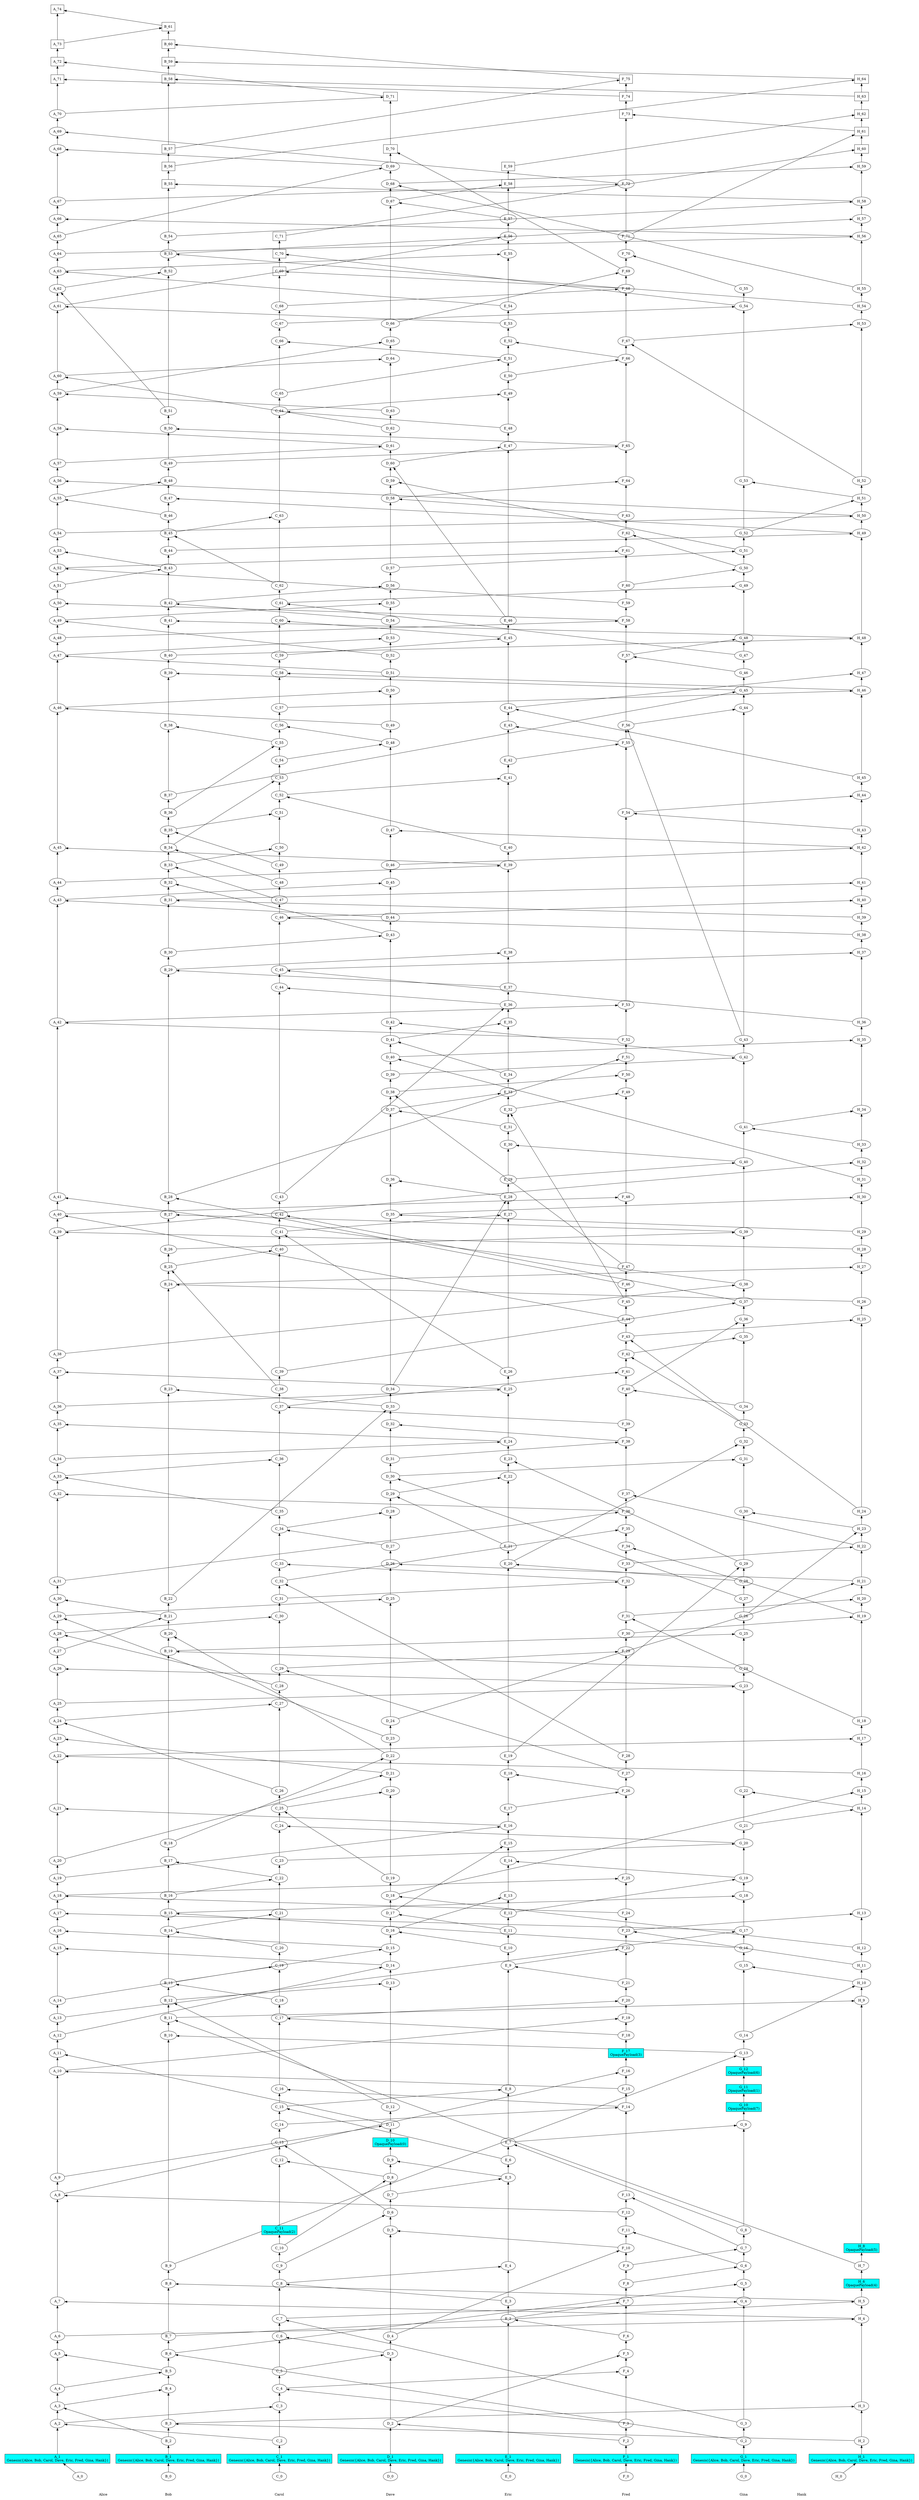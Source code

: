 /// our_id: Alice
/// peer_list: {
///   Alice: PeerState(VOTE|SEND|RECV)
///   Bob: PeerState(VOTE|SEND|RECV)
///   Carol: PeerState(VOTE|SEND|RECV)
///   Dave: PeerState(VOTE|SEND|RECV)
///   Eric: PeerState(VOTE|SEND|RECV)
///   Fred: PeerState(VOTE|SEND|RECV)
///   Gina: PeerState(VOTE|SEND|RECV)
///   Hank: PeerState(VOTE|SEND|RECV)
/// }
digraph GossipGraph {
  splines=false
  rankdir=BT

  style=invis
  subgraph cluster_Alice {
    label="Alice"
    "Alice" [style=invis]
    "Alice" -> "A_0" [style=invis]
    "A_0" -> "A_1" [minlen=1]
    "A_1" -> "A_2" [minlen=2]
    "A_2" -> "A_3" [minlen=1]
    "A_3" -> "A_4" [minlen=1]
    "A_4" -> "A_5" [minlen=2]
    "A_5" -> "A_6" [minlen=1]
    "A_6" -> "A_7" [minlen=2]
    "A_7" -> "A_8" [minlen=6]
    "A_8" -> "A_9" [minlen=1]
    "A_9" -> "A_10" [minlen=6]
    "A_10" -> "A_11" [minlen=1]
    "A_11" -> "A_12" [minlen=1]
    "A_12" -> "A_13" [minlen=1]
    "A_13" -> "A_14" [minlen=1]
    "A_14" -> "A_15" [minlen=3]
    "A_15" -> "A_16" [minlen=1]
    "A_16" -> "A_17" [minlen=1]
    "A_17" -> "A_18" [minlen=1]
    "A_18" -> "A_19" [minlen=1]
    "A_19" -> "A_20" [minlen=1]
    "A_20" -> "A_21" [minlen=3]
    "A_21" -> "A_22" [minlen=3]
    "A_22" -> "A_23" [minlen=1]
    "A_23" -> "A_24" [minlen=1]
    "A_24" -> "A_25" [minlen=1]
    "A_25" -> "A_26" [minlen=2]
    "A_26" -> "A_27" [minlen=1]
    "A_27" -> "A_28" [minlen=1]
    "A_28" -> "A_29" [minlen=1]
    "A_29" -> "A_30" [minlen=1]
    "A_30" -> "A_31" [minlen=1]
    "A_31" -> "A_32" [minlen=5]
    "A_32" -> "A_33" [minlen=1]
    "A_33" -> "A_34" [minlen=1]
    "A_34" -> "A_35" [minlen=2]
    "A_35" -> "A_36" [minlen=1]
    "A_36" -> "A_37" [minlen=2]
    "A_37" -> "A_38" [minlen=1]
    "A_38" -> "A_39" [minlen=7]
    "A_39" -> "A_40" [minlen=1]
    "A_40" -> "A_41" [minlen=1]
    "A_41" -> "A_42" [minlen=10]
    "A_42" -> "A_43" [minlen=7]
    "A_43" -> "A_44" [minlen=1]
    "A_44" -> "A_45" [minlen=2]
    "A_45" -> "A_46" [minlen=8]
    "A_46" -> "A_47" [minlen=3]
    "A_47" -> "A_48" [minlen=1]
    "A_48" -> "A_49" [minlen=1]
    "A_49" -> "A_50" [minlen=1]
    "A_50" -> "A_51" [minlen=1]
    "A_51" -> "A_52" [minlen=1]
    "A_52" -> "A_53" [minlen=1]
    "A_53" -> "A_54" [minlen=1]
    "A_54" -> "A_55" [minlen=2]
    "A_55" -> "A_56" [minlen=1]
    "A_56" -> "A_57" [minlen=1]
    "A_57" -> "A_58" [minlen=2]
    "A_58" -> "A_59" [minlen=2]
    "A_59" -> "A_60" [minlen=1]
    "A_60" -> "A_61" [minlen=4]
    "A_61" -> "A_62" [minlen=1]
    "A_62" -> "A_63" [minlen=1]
    "A_63" -> "A_64" [minlen=1]
    "A_64" -> "A_65" [minlen=1]
    "A_65" -> "A_66" [minlen=1]
    "A_66" -> "A_67" [minlen=1]
    "A_67" -> "A_68" [minlen=3]
    "A_68" -> "A_69" [minlen=1]
    "A_69" -> "A_70" [minlen=1]
    "A_70" -> "A_71" [minlen=2]
    "A_71" -> "A_72" [minlen=1]
    "A_72" -> "A_73" [minlen=1]
    "A_73" -> "A_74" [minlen=2]
  }
  "C_2" -> "A_2" [constraint=false]
  "B_2" -> "A_3" [constraint=false]
  "B_5" -> "A_5" [constraint=false]
  "H_4" -> "A_7" [constraint=false]
  "F_12" -> "A_8" [constraint=false]
  "F_15" -> "A_10" [constraint=false]
  "D_11" -> "A_11" [constraint=false]
  "D_14" -> "A_15" [constraint=false]
  "D_15" -> "A_16" [constraint=false]
  "G_17" -> "A_17" [constraint=false]
  "F_24" -> "A_18" [constraint=false]
  "E_16" -> "A_21" [constraint=false]
  "H_16" -> "A_22" [constraint=false]
  "D_21" -> "A_23" [constraint=false]
  "C_26" -> "A_24" [constraint=false]
  "G_23" -> "A_26" [constraint=false]
  "C_28" -> "A_28" [constraint=false]
  "D_23" -> "A_29" [constraint=false]
  "B_21" -> "A_30" [constraint=false]
  "F_36" -> "A_32" [constraint=false]
  "C_35" -> "A_33" [constraint=false]
  "E_24" -> "A_35" [constraint=false]
  "E_25" -> "A_37" [constraint=false]
  "H_28" -> "A_39" [constraint=false]
  "F_44" -> "A_40" [constraint=false]
  "G_38" -> "A_41" [constraint=false]
  "F_52" -> "A_42" [constraint=false]
  "D_44" -> "A_43" [constraint=false]
  "E_39" -> "A_45" [constraint=false]
  "D_49" -> "A_46" [constraint=false]
  "D_51" -> "A_47" [constraint=false]
  "D_52" -> "A_49" [constraint=false]
  "F_58" -> "A_50" [constraint=false]
  "F_59" -> "A_52" [constraint=false]
  "B_43" -> "A_53" [constraint=false]
  "B_46" -> "A_55" [constraint=false]
  "H_50" -> "A_56" [constraint=false]
  "D_61" -> "A_58" [constraint=false]
  "D_63" -> "A_59" [constraint=false]
  "D_62" -> "A_60" [constraint=false]
  "E_53" -> "A_61" [constraint=false]
  "B_51" -> "A_62" [constraint=false]
  "E_54" -> "A_63" [constraint=false]
  "H_56" -> "A_66" [constraint=false]
  "D_69" -> "A_68" [constraint=false]
  "F_72" -> "A_69" [constraint=false]
  "F_74" -> "A_71" [constraint=false]
  "D_71" -> "A_72" [constraint=false]
  "B_61" -> "A_74" [constraint=false]

  style=invis
  subgraph cluster_Bob {
    label="Bob"
    "Bob" [style=invis]
    "Bob" -> "B_0" [style=invis]
    "B_0" -> "B_1" [minlen=1]
    "B_1" -> "B_2" [minlen=1]
    "B_2" -> "B_3" [minlen=1]
    "B_3" -> "B_4" [minlen=2]
    "B_4" -> "B_5" [minlen=1]
    "B_5" -> "B_6" [minlen=1]
    "B_6" -> "B_7" [minlen=1]
    "B_7" -> "B_8" [minlen=3]
    "B_8" -> "B_9" [minlen=1]
    "B_9" -> "B_10" [minlen=13]
    "B_10" -> "B_11" [minlen=1]
    "B_11" -> "B_12" [minlen=1]
    "B_12" -> "B_13" [minlen=1]
    "B_13" -> "B_14" [minlen=3]
    "B_14" -> "B_15" [minlen=1]
    "B_15" -> "B_16" [minlen=1]
    "B_16" -> "B_17" [minlen=2]
    "B_17" -> "B_18" [minlen=1]
    "B_18" -> "B_19" [minlen=11]
    "B_19" -> "B_20" [minlen=1]
    "B_20" -> "B_21" [minlen=1]
    "B_21" -> "B_22" [minlen=1]
    "B_22" -> "B_23" [minlen=12]
    "B_23" -> "B_24" [minlen=6]
    "B_24" -> "B_25" [minlen=1]
    "B_25" -> "B_26" [minlen=1]
    "B_26" -> "B_27" [minlen=2]
    "B_27" -> "B_28" [minlen=1]
    "B_28" -> "B_29" [minlen=13]
    "B_29" -> "B_30" [minlen=1]
    "B_30" -> "B_31" [minlen=3]
    "B_31" -> "B_32" [minlen=1]
    "B_32" -> "B_33" [minlen=1]
    "B_33" -> "B_34" [minlen=1]
    "B_34" -> "B_35" [minlen=1]
    "B_35" -> "B_36" [minlen=1]
    "B_36" -> "B_37" [minlen=1]
    "B_37" -> "B_38" [minlen=4]
    "B_38" -> "B_39" [minlen=3]
    "B_39" -> "B_40" [minlen=1]
    "B_40" -> "B_41" [minlen=2]
    "B_41" -> "B_42" [minlen=1]
    "B_42" -> "B_43" [minlen=2]
    "B_43" -> "B_44" [minlen=1]
    "B_44" -> "B_45" [minlen=1]
    "B_45" -> "B_46" [minlen=1]
    "B_46" -> "B_47" [minlen=1]
    "B_47" -> "B_48" [minlen=1]
    "B_48" -> "B_49" [minlen=1]
    "B_49" -> "B_50" [minlen=2]
    "B_50" -> "B_51" [minlen=1]
    "B_51" -> "B_52" [minlen=8]
    "B_52" -> "B_53" [minlen=1]
    "B_53" -> "B_54" [minlen=1]
    "B_54" -> "B_55" [minlen=3]
    "B_55" -> "B_56" [minlen=1]
    "B_56" -> "B_57" [minlen=1]
    "B_57" -> "B_58" [minlen=4]
    "B_58" -> "B_59" [minlen=1]
    "B_59" -> "B_60" [minlen=1]
    "B_60" -> "B_61" [minlen=1]
  }
  "H_2" -> "B_3" [constraint=false]
  "A_3" -> "B_4" [constraint=false]
  "A_4" -> "B_5" [constraint=false]
  "G_2" -> "B_6" [constraint=false]
  "H_5" -> "B_8" [constraint=false]
  "G_13" -> "B_10" [constraint=false]
  "H_7" -> "B_11" [constraint=false]
  "D_12" -> "B_12" [constraint=false]
  "C_18" -> "B_13" [constraint=false]
  "C_20" -> "B_14" [constraint=false]
  "G_16" -> "B_15" [constraint=false]
  "C_22" -> "B_17" [constraint=false]
  "G_24" -> "B_19" [constraint=false]
  "D_22" -> "B_20" [constraint=false]
  "A_27" -> "B_21" [constraint=false]
  "D_33" -> "B_23" [constraint=false]
  "H_26" -> "B_24" [constraint=false]
  "C_38" -> "B_25" [constraint=false]
  "G_39" -> "B_27" [constraint=false]
  "F_46" -> "B_28" [constraint=false]
  "E_37" -> "B_29" [constraint=false]
  "H_39" -> "B_31" [constraint=false]
  "D_43" -> "B_32" [constraint=false]
  "C_47" -> "B_33" [constraint=false]
  "C_48" -> "B_34" [constraint=false]
  "C_49" -> "B_35" [constraint=false]
  "C_55" -> "B_38" [constraint=false]
  "G_45" -> "B_39" [constraint=false]
  "H_48" -> "B_41" [constraint=false]
  "D_54" -> "B_42" [constraint=false]
  "A_51" -> "B_43" [constraint=false]
  "C_62" -> "B_45" [constraint=false]
  "H_49" -> "B_47" [constraint=false]
  "A_55" -> "B_48" [constraint=false]
  "F_65" -> "B_50" [constraint=false]
  "A_62" -> "B_52" [constraint=false]
  "H_54" -> "B_53" [constraint=false]
  "H_58" -> "B_55" [constraint=false]
  "H_63" -> "B_58" [constraint=false]
  "H_64" -> "B_59" [constraint=false]
  "F_75" -> "B_60" [constraint=false]
  "A_73" -> "B_61" [constraint=false]

  style=invis
  subgraph cluster_Carol {
    label="Carol"
    "Carol" [style=invis]
    "Carol" -> "C_0" [style=invis]
    "C_0" -> "C_1" [minlen=1]
    "C_1" -> "C_2" [minlen=1]
    "C_2" -> "C_3" [minlen=2]
    "C_3" -> "C_4" [minlen=1]
    "C_4" -> "C_5" [minlen=1]
    "C_5" -> "C_6" [minlen=2]
    "C_6" -> "C_7" [minlen=1]
    "C_7" -> "C_8" [minlen=2]
    "C_8" -> "C_9" [minlen=1]
    "C_9" -> "C_10" [minlen=1]
    "C_10" -> "C_11" [minlen=1]
    "C_11" -> "C_12" [minlen=4]
    "C_12" -> "C_13" [minlen=1]
    "C_13" -> "C_14" [minlen=1]
    "C_14" -> "C_15" [minlen=1]
    "C_15" -> "C_16" [minlen=1]
    "C_16" -> "C_17" [minlen=4]
    "C_17" -> "C_18" [minlen=1]
    "C_18" -> "C_19" [minlen=2]
    "C_19" -> "C_20" [minlen=1]
    "C_20" -> "C_21" [minlen=2]
    "C_21" -> "C_22" [minlen=2]
    "C_22" -> "C_23" [minlen=1]
    "C_23" -> "C_24" [minlen=2]
    "C_24" -> "C_25" [minlen=1]
    "C_25" -> "C_26" [minlen=1]
    "C_26" -> "C_27" [minlen=5]
    "C_27" -> "C_28" [minlen=1]
    "C_28" -> "C_29" [minlen=1]
    "C_29" -> "C_30" [minlen=3]
    "C_30" -> "C_31" [minlen=1]
    "C_31" -> "C_32" [minlen=1]
    "C_32" -> "C_33" [minlen=1]
    "C_33" -> "C_34" [minlen=2]
    "C_34" -> "C_35" [minlen=1]
    "C_35" -> "C_36" [minlen=3]
    "C_36" -> "C_37" [minlen=3]
    "C_37" -> "C_38" [minlen=1]
    "C_38" -> "C_39" [minlen=1]
    "C_39" -> "C_40" [minlen=7]
    "C_40" -> "C_41" [minlen=1]
    "C_41" -> "C_42" [minlen=1]
    "C_42" -> "C_43" [minlen=1]
    "C_43" -> "C_44" [minlen=12]
    "C_44" -> "C_45" [minlen=1]
    "C_45" -> "C_46" [minlen=3]
    "C_46" -> "C_47" [minlen=1]
    "C_47" -> "C_48" [minlen=1]
    "C_48" -> "C_49" [minlen=1]
    "C_49" -> "C_50" [minlen=1]
    "C_50" -> "C_51" [minlen=2]
    "C_51" -> "C_52" [minlen=1]
    "C_52" -> "C_53" [minlen=1]
    "C_53" -> "C_54" [minlen=1]
    "C_54" -> "C_55" [minlen=1]
    "C_55" -> "C_56" [minlen=1]
    "C_56" -> "C_57" [minlen=1]
    "C_57" -> "C_58" [minlen=2]
    "C_58" -> "C_59" [minlen=1]
    "C_59" -> "C_60" [minlen=2]
    "C_60" -> "C_61" [minlen=1]
    "C_61" -> "C_62" [minlen=1]
    "C_62" -> "C_63" [minlen=4]
    "C_63" -> "C_64" [minlen=6]
    "C_64" -> "C_65" [minlen=1]
    "C_65" -> "C_66" [minlen=3]
    "C_66" -> "C_67" [minlen=1]
    "C_67" -> "C_68" [minlen=1]
    "C_68" -> "C_69" [minlen=2]
    "C_69" -> "C_70" [minlen=1]
    "C_70" -> "C_71" [minlen=1]
  }
  "A_2" -> "C_3" [constraint=false]
  "F_3" -> "C_4" [constraint=false]
  "D_3" -> "C_6" [constraint=false]
  "G_3" -> "C_7" [constraint=false]
  "E_3" -> "C_8" [constraint=false]
  "D_8" -> "C_12" [constraint=false]
  "D_6" -> "C_13" [constraint=false]
  "E_6" -> "C_15" [constraint=false]
  "F_14" -> "C_16" [constraint=false]
  "F_18" -> "C_17" [constraint=false]
  "B_13" -> "C_19" [constraint=false]
  "B_14" -> "C_21" [constraint=false]
  "B_16" -> "C_22" [constraint=false]
  "G_20" -> "C_24" [constraint=false]
  "D_19" -> "C_25" [constraint=false]
  "A_24" -> "C_27" [constraint=false]
  "F_27" -> "C_29" [constraint=false]
  "A_28" -> "C_30" [constraint=false]
  "F_28" -> "C_32" [constraint=false]
  "F_32" -> "C_33" [constraint=false]
  "D_27" -> "C_34" [constraint=false]
  "A_33" -> "C_36" [constraint=false]
  "F_39" -> "C_37" [constraint=false]
  "B_25" -> "C_40" [constraint=false]
  "E_26" -> "C_41" [constraint=false]
  "G_37" -> "C_42" [constraint=false]
  "E_36" -> "C_44" [constraint=false]
  "H_36" -> "C_45" [constraint=false]
  "H_38" -> "C_46" [constraint=false]
  "B_33" -> "C_50" [constraint=false]
  "B_35" -> "C_51" [constraint=false]
  "E_40" -> "C_52" [constraint=false]
  "B_34" -> "C_53" [constraint=false]
  "B_36" -> "C_55" [constraint=false]
  "D_48" -> "C_56" [constraint=false]
  "H_46" -> "C_58" [constraint=false]
  "E_45" -> "C_60" [constraint=false]
  "G_47" -> "C_61" [constraint=false]
  "B_45" -> "C_63" [constraint=false]
  "E_48" -> "C_64" [constraint=false]
  "E_51" -> "C_66" [constraint=false]
  "F_68" -> "C_69" [constraint=false]
  "G_54" -> "C_70" [constraint=false]

  style=invis
  subgraph cluster_Dave {
    label="Dave"
    "Dave" [style=invis]
    "Dave" -> "D_0" [style=invis]
    "D_0" -> "D_1" [minlen=1]
    "D_1" -> "D_2" [minlen=2]
    "D_2" -> "D_3" [minlen=4]
    "D_3" -> "D_4" [minlen=1]
    "D_4" -> "D_5" [minlen=6]
    "D_5" -> "D_6" [minlen=1]
    "D_6" -> "D_7" [minlen=1]
    "D_7" -> "D_8" [minlen=1]
    "D_8" -> "D_9" [minlen=1]
    "D_9" -> "D_10" [minlen=1]
    "D_10" -> "D_11" [minlen=1]
    "D_11" -> "D_12" [minlen=1]
    "D_12" -> "D_13" [minlen=7]
    "D_13" -> "D_14" [minlen=1]
    "D_14" -> "D_15" [minlen=1]
    "D_15" -> "D_16" [minlen=1]
    "D_16" -> "D_17" [minlen=1]
    "D_17" -> "D_18" [minlen=1]
    "D_18" -> "D_19" [minlen=1]
    "D_19" -> "D_20" [minlen=5]
    "D_20" -> "D_21" [minlen=1]
    "D_21" -> "D_22" [minlen=1]
    "D_22" -> "D_23" [minlen=1]
    "D_23" -> "D_24" [minlen=1]
    "D_24" -> "D_25" [minlen=7]
    "D_25" -> "D_26" [minlen=2]
    "D_26" -> "D_27" [minlen=1]
    "D_27" -> "D_28" [minlen=2]
    "D_28" -> "D_29" [minlen=1]
    "D_29" -> "D_30" [minlen=1]
    "D_30" -> "D_31" [minlen=1]
    "D_31" -> "D_32" [minlen=2]
    "D_32" -> "D_33" [minlen=1]
    "D_33" -> "D_34" [minlen=1]
    "D_34" -> "D_35" [minlen=10]
    "D_35" -> "D_36" [minlen=2]
    "D_36" -> "D_37" [minlen=4]
    "D_37" -> "D_38" [minlen=1]
    "D_38" -> "D_39" [minlen=1]
    "D_39" -> "D_40" [minlen=1]
    "D_40" -> "D_41" [minlen=1]
    "D_41" -> "D_42" [minlen=1]
    "D_42" -> "D_43" [minlen=5]
    "D_43" -> "D_44" [minlen=1]
    "D_44" -> "D_45" [minlen=2]
    "D_45" -> "D_46" [minlen=1]
    "D_46" -> "D_47" [minlen=2]
    "D_47" -> "D_48" [minlen=5]
    "D_48" -> "D_49" [minlen=1]
    "D_49" -> "D_50" [minlen=2]
    "D_50" -> "D_51" [minlen=1]
    "D_51" -> "D_52" [minlen=1]
    "D_52" -> "D_53" [minlen=1]
    "D_53" -> "D_54" [minlen=1]
    "D_54" -> "D_55" [minlen=1]
    "D_55" -> "D_56" [minlen=1]
    "D_56" -> "D_57" [minlen=1]
    "D_57" -> "D_58" [minlen=4]
    "D_58" -> "D_59" [minlen=1]
    "D_59" -> "D_60" [minlen=1]
    "D_60" -> "D_61" [minlen=1]
    "D_61" -> "D_62" [minlen=1]
    "D_62" -> "D_63" [minlen=1]
    "D_63" -> "D_64" [minlen=3]
    "D_64" -> "D_65" [minlen=1]
    "D_65" -> "D_66" [minlen=1]
    "D_66" -> "D_67" [minlen=7]
    "D_67" -> "D_68" [minlen=1]
    "D_68" -> "D_69" [minlen=1]
    "D_69" -> "D_70" [minlen=1]
    "D_70" -> "D_71" [minlen=3]
  }
  "F_2" -> "D_2" [constraint=false]
  "C_5" -> "D_3" [constraint=false]
  "F_10" -> "D_5" [constraint=false]
  "C_9" -> "D_6" [constraint=false]
  "C_10" -> "D_8" [constraint=false]
  "E_5" -> "D_9" [constraint=false]
  "A_9" -> "D_11" [constraint=false]
  "B_12" -> "D_13" [constraint=false]
  "A_12" -> "D_14" [constraint=false]
  "A_14" -> "D_15" [constraint=false]
  "E_10" -> "D_16" [constraint=false]
  "E_11" -> "D_17" [constraint=false]
  "H_12" -> "D_18" [constraint=false]
  "C_25" -> "D_20" [constraint=false]
  "A_20" -> "D_21" [constraint=false]
  "B_18" -> "D_22" [constraint=false]
  "A_29" -> "D_25" [constraint=false]
  "H_21" -> "D_26" [constraint=false]
  "C_34" -> "D_28" [constraint=false]
  "E_21" -> "D_29" [constraint=false]
  "G_27" -> "D_30" [constraint=false]
  "F_38" -> "D_32" [constraint=false]
  "B_22" -> "D_33" [constraint=false]
  "H_29" -> "D_35" [constraint=false]
  "E_28" -> "D_36" [constraint=false]
  "E_31" -> "D_37" [constraint=false]
  "F_47" -> "D_38" [constraint=false]
  "H_31" -> "D_40" [constraint=false]
  "E_34" -> "D_41" [constraint=false]
  "G_42" -> "D_42" [constraint=false]
  "B_30" -> "D_43" [constraint=false]
  "A_43" -> "D_45" [constraint=false]
  "H_42" -> "D_47" [constraint=false]
  "C_54" -> "D_48" [constraint=false]
  "A_46" -> "D_50" [constraint=false]
  "A_47" -> "D_53" [constraint=false]
  "A_49" -> "D_55" [constraint=false]
  "B_42" -> "D_56" [constraint=false]
  "F_63" -> "D_58" [constraint=false]
  "G_51" -> "D_59" [constraint=false]
  "E_46" -> "D_60" [constraint=false]
  "A_57" -> "D_61" [constraint=false]
  "A_60" -> "D_64" [constraint=false]
  "A_59" -> "D_65" [constraint=false]
  "E_57" -> "D_67" [constraint=false]
  "H_55" -> "D_68" [constraint=false]
  "A_65" -> "D_69" [constraint=false]
  "F_69" -> "D_70" [constraint=false]
  "A_70" -> "D_71" [constraint=false]

  style=invis
  subgraph cluster_Eric {
    label="Eric"
    "Eric" [style=invis]
    "Eric" -> "E_0" [style=invis]
    "E_0" -> "E_1" [minlen=1]
    "E_1" -> "E_2" [minlen=8]
    "E_2" -> "E_3" [minlen=1]
    "E_3" -> "E_4" [minlen=2]
    "E_4" -> "E_5" [minlen=5]
    "E_5" -> "E_6" [minlen=1]
    "E_6" -> "E_7" [minlen=1]
    "E_7" -> "E_8" [minlen=3]
    "E_8" -> "E_9" [minlen=7]
    "E_9" -> "E_10" [minlen=1]
    "E_10" -> "E_11" [minlen=1]
    "E_11" -> "E_12" [minlen=1]
    "E_12" -> "E_13" [minlen=1]
    "E_13" -> "E_14" [minlen=2]
    "E_14" -> "E_15" [minlen=1]
    "E_15" -> "E_16" [minlen=1]
    "E_16" -> "E_17" [minlen=1]
    "E_17" -> "E_18" [minlen=2]
    "E_18" -> "E_19" [minlen=1]
    "E_19" -> "E_20" [minlen=11]
    "E_20" -> "E_21" [minlen=1]
    "E_21" -> "E_22" [minlen=4]
    "E_22" -> "E_23" [minlen=1]
    "E_23" -> "E_24" [minlen=1]
    "E_24" -> "E_25" [minlen=3]
    "E_25" -> "E_26" [minlen=1]
    "E_26" -> "E_27" [minlen=9]
    "E_27" -> "E_28" [minlen=1]
    "E_28" -> "E_29" [minlen=1]
    "E_29" -> "E_30" [minlen=2]
    "E_30" -> "E_31" [minlen=1]
    "E_31" -> "E_32" [minlen=1]
    "E_32" -> "E_33" [minlen=1]
    "E_33" -> "E_34" [minlen=1]
    "E_34" -> "E_35" [minlen=3]
    "E_35" -> "E_36" [minlen=1]
    "E_36" -> "E_37" [minlen=1]
    "E_37" -> "E_38" [minlen=2]
    "E_38" -> "E_39" [minlen=5]
    "E_39" -> "E_40" [minlen=1]
    "E_40" -> "E_41" [minlen=4]
    "E_41" -> "E_42" [minlen=1]
    "E_42" -> "E_43" [minlen=2]
    "E_43" -> "E_44" [minlen=1]
    "E_44" -> "E_45" [minlen=4]
    "E_45" -> "E_46" [minlen=1]
    "E_46" -> "E_47" [minlen=10]
    "E_47" -> "E_48" [minlen=1]
    "E_48" -> "E_49" [minlen=2]
    "E_49" -> "E_50" [minlen=1]
    "E_50" -> "E_51" [minlen=1]
    "E_51" -> "E_52" [minlen=1]
    "E_52" -> "E_53" [minlen=1]
    "E_53" -> "E_54" [minlen=1]
    "E_54" -> "E_55" [minlen=3]
    "E_55" -> "E_56" [minlen=1]
    "E_56" -> "E_57" [minlen=1]
    "E_57" -> "E_58" [minlen=2]
    "E_58" -> "E_59" [minlen=1]
  }
  "F_6" -> "E_2" [constraint=false]
  "C_8" -> "E_4" [constraint=false]
  "D_7" -> "E_5" [constraint=false]
  "G_8" -> "E_7" [constraint=false]
  "C_15" -> "E_8" [constraint=false]
  "F_21" -> "E_9" [constraint=false]
  "D_16" -> "E_13" [constraint=false]
  "G_19" -> "E_14" [constraint=false]
  "D_17" -> "E_15" [constraint=false]
  "A_19" -> "E_16" [constraint=false]
  "F_26" -> "E_18" [constraint=false]
  "G_28" -> "E_20" [constraint=false]
  "D_29" -> "E_22" [constraint=false]
  "G_29" -> "E_23" [constraint=false]
  "A_34" -> "E_24" [constraint=false]
  "A_36" -> "E_25" [constraint=false]
  "C_41" -> "E_27" [constraint=false]
  "D_34" -> "E_28" [constraint=false]
  "G_40" -> "E_30" [constraint=false]
  "F_45" -> "E_32" [constraint=false]
  "D_37" -> "E_33" [constraint=false]
  "D_41" -> "E_35" [constraint=false]
  "C_43" -> "E_36" [constraint=false]
  "B_29" -> "E_38" [constraint=false]
  "A_44" -> "E_39" [constraint=false]
  "C_52" -> "E_41" [constraint=false]
  "F_55" -> "E_43" [constraint=false]
  "H_45" -> "E_44" [constraint=false]
  "C_59" -> "E_45" [constraint=false]
  "D_60" -> "E_47" [constraint=false]
  "C_64" -> "E_49" [constraint=false]
  "C_65" -> "E_51" [constraint=false]
  "F_66" -> "E_52" [constraint=false]
  "A_63" -> "E_55" [constraint=false]
  "A_61" -> "E_56" [constraint=false]
  "D_67" -> "E_58" [constraint=false]

  style=invis
  subgraph cluster_Fred {
    label="Fred"
    "Fred" [style=invis]
    "Fred" -> "F_0" [style=invis]
    "F_0" -> "F_1" [minlen=1]
    "F_1" -> "F_2" [minlen=1]
    "F_2" -> "F_3" [minlen=1]
    "F_3" -> "F_4" [minlen=3]
    "F_4" -> "F_5" [minlen=1]
    "F_5" -> "F_6" [minlen=1]
    "F_6" -> "F_7" [minlen=2]
    "F_7" -> "F_8" [minlen=1]
    "F_8" -> "F_9" [minlen=1]
    "F_9" -> "F_10" [minlen=1]
    "F_10" -> "F_11" [minlen=1]
    "F_11" -> "F_12" [minlen=1]
    "F_12" -> "F_13" [minlen=1]
    "F_13" -> "F_14" [minlen=5]
    "F_14" -> "F_15" [minlen=1]
    "F_15" -> "F_16" [minlen=1]
    "F_16" -> "F_17" [minlen=1]
    "F_17" -> "F_18" [minlen=1]
    "F_18" -> "F_19" [minlen=1]
    "F_19" -> "F_20" [minlen=1]
    "F_20" -> "F_21" [minlen=1]
    "F_21" -> "F_22" [minlen=2]
    "F_22" -> "F_23" [minlen=1]
    "F_23" -> "F_24" [minlen=1]
    "F_24" -> "F_25" [minlen=2]
    "F_25" -> "F_26" [minlen=5]
    "F_26" -> "F_27" [minlen=1]
    "F_27" -> "F_28" [minlen=1]
    "F_28" -> "F_29" [minlen=6]
    "F_29" -> "F_30" [minlen=1]
    "F_30" -> "F_31" [minlen=1]
    "F_31" -> "F_32" [minlen=2]
    "F_32" -> "F_33" [minlen=1]
    "F_33" -> "F_34" [minlen=1]
    "F_34" -> "F_35" [minlen=1]
    "F_35" -> "F_36" [minlen=1]
    "F_36" -> "F_37" [minlen=1]
    "F_37" -> "F_38" [minlen=3]
    "F_38" -> "F_39" [minlen=1]
    "F_39" -> "F_40" [minlen=2]
    "F_40" -> "F_41" [minlen=1]
    "F_41" -> "F_42" [minlen=1]
    "F_42" -> "F_43" [minlen=1]
    "F_43" -> "F_44" [minlen=1]
    "F_44" -> "F_45" [minlen=1]
    "F_45" -> "F_46" [minlen=1]
    "F_46" -> "F_47" [minlen=1]
    "F_47" -> "F_48" [minlen=4]
    "F_48" -> "F_49" [minlen=6]
    "F_49" -> "F_50" [minlen=1]
    "F_50" -> "F_51" [minlen=1]
    "F_51" -> "F_52" [minlen=1]
    "F_52" -> "F_53" [minlen=2]
    "F_53" -> "F_54" [minlen=11]
    "F_54" -> "F_55" [minlen=4]
    "F_55" -> "F_56" [minlen=1]
    "F_56" -> "F_57" [minlen=4]
    "F_57" -> "F_58" [minlen=2]
    "F_58" -> "F_59" [minlen=1]
    "F_59" -> "F_60" [minlen=1]
    "F_60" -> "F_61" [minlen=2]
    "F_61" -> "F_62" [minlen=1]
    "F_62" -> "F_63" [minlen=1]
    "F_63" -> "F_64" [minlen=2]
    "F_64" -> "F_65" [minlen=2]
    "F_65" -> "F_66" [minlen=5]
    "F_66" -> "F_67" [minlen=1]
    "F_67" -> "F_68" [minlen=3]
    "F_68" -> "F_69" [minlen=1]
    "F_69" -> "F_70" [minlen=1]
    "F_70" -> "F_71" [minlen=1]
    "F_71" -> "F_72" [minlen=3]
    "F_72" -> "F_73" [minlen=4]
    "F_73" -> "F_74" [minlen=1]
    "F_74" -> "F_75" [minlen=1]
  }
  "C_4" -> "F_4" [constraint=false]
  "D_2" -> "F_5" [constraint=false]
  "E_2" -> "F_7" [constraint=false]
  "D_4" -> "F_10" [constraint=false]
  "G_6" -> "F_11" [constraint=false]
  "G_7" -> "F_13" [constraint=false]
  "C_14" -> "F_14" [constraint=false]
  "A_8" -> "F_16" [constraint=false]
  "A_10" -> "F_19" [constraint=false]
  "C_17" -> "F_20" [constraint=false]
  "E_9" -> "F_22" [constraint=false]
  "H_11" -> "F_23" [constraint=false]
  "A_18" -> "F_25" [constraint=false]
  "E_17" -> "F_26" [constraint=false]
  "C_29" -> "F_29" [constraint=false]
  "H_18" -> "F_31" [constraint=false]
  "C_31" -> "F_32" [constraint=false]
  "H_19" -> "F_34" [constraint=false]
  "C_32" -> "F_35" [constraint=false]
  "A_31" -> "F_36" [constraint=false]
  "H_22" -> "F_37" [constraint=false]
  "D_31" -> "F_38" [constraint=false]
  "G_34" -> "F_40" [constraint=false]
  "C_37" -> "F_41" [constraint=false]
  "G_33" -> "F_42" [constraint=false]
  "H_24" -> "F_43" [constraint=false]
  "A_40" -> "F_48" [constraint=false]
  "E_32" -> "F_49" [constraint=false]
  "D_38" -> "F_50" [constraint=false]
  "B_28" -> "F_51" [constraint=false]
  "A_42" -> "F_53" [constraint=false]
  "H_43" -> "F_54" [constraint=false]
  "E_42" -> "F_55" [constraint=false]
  "G_43" -> "F_56" [constraint=false]
  "G_46" -> "F_57" [constraint=false]
  "A_48" -> "F_58" [constraint=false]
  "A_52" -> "F_61" [constraint=false]
  "G_50" -> "F_62" [constraint=false]
  "D_58" -> "F_64" [constraint=false]
  "B_49" -> "F_65" [constraint=false]
  "E_50" -> "F_66" [constraint=false]
  "H_52" -> "F_67" [constraint=false]
  "C_68" -> "F_68" [constraint=false]
  "D_66" -> "F_69" [constraint=false]
  "G_55" -> "F_70" [constraint=false]
  "A_67" -> "F_72" [constraint=false]
  "H_61" -> "F_73" [constraint=false]
  "B_57" -> "F_75" [constraint=false]

  style=invis
  subgraph cluster_Gina {
    label="Gina"
    "Gina" [style=invis]
    "Gina" -> "G_0" [style=invis]
    "G_0" -> "G_1" [minlen=1]
    "G_1" -> "G_2" [minlen=1]
    "G_2" -> "G_3" [minlen=1]
    "G_3" -> "G_4" [minlen=7]
    "G_4" -> "G_5" [minlen=1]
    "G_5" -> "G_6" [minlen=1]
    "G_6" -> "G_7" [minlen=1]
    "G_7" -> "G_8" [minlen=1]
    "G_8" -> "G_9" [minlen=6]
    "G_9" -> "G_10" [minlen=1]
    "G_10" -> "G_11" [minlen=1]
    "G_11" -> "G_12" [minlen=1]
    "G_12" -> "G_13" [minlen=1]
    "G_13" -> "G_14" [minlen=1]
    "G_14" -> "G_15" [minlen=4]
    "G_15" -> "G_16" [minlen=1]
    "G_16" -> "G_17" [minlen=1]
    "G_17" -> "G_18" [minlen=2]
    "G_18" -> "G_19" [minlen=1]
    "G_19" -> "G_20" [minlen=2]
    "G_20" -> "G_21" [minlen=1]
    "G_21" -> "G_22" [minlen=2]
    "G_22" -> "G_23" [minlen=6]
    "G_23" -> "G_24" [minlen=1]
    "G_24" -> "G_25" [minlen=2]
    "G_25" -> "G_26" [minlen=1]
    "G_26" -> "G_27" [minlen=1]
    "G_27" -> "G_28" [minlen=1]
    "G_28" -> "G_29" [minlen=1]
    "G_29" -> "G_30" [minlen=3]
    "G_30" -> "G_31" [minlen=3]
    "G_31" -> "G_32" [minlen=1]
    "G_32" -> "G_33" [minlen=1]
    "G_33" -> "G_34" [minlen=1]
    "G_34" -> "G_35" [minlen=4]
    "G_35" -> "G_36" [minlen=1]
    "G_36" -> "G_37" [minlen=1]
    "G_37" -> "G_38" [minlen=1]
    "G_38" -> "G_39" [minlen=3]
    "G_39" -> "G_40" [minlen=4]
    "G_40" -> "G_41" [minlen=2]
    "G_41" -> "G_42" [minlen=4]
    "G_42" -> "G_43" [minlen=1]
    "G_43" -> "G_44" [minlen=19]
    "G_44" -> "G_45" [minlen=1]
    "G_45" -> "G_46" [minlen=1]
    "G_46" -> "G_47" [minlen=1]
    "G_47" -> "G_48" [minlen=1]
    "G_48" -> "G_49" [minlen=3]
    "G_49" -> "G_50" [minlen=1]
    "G_50" -> "G_51" [minlen=1]
    "G_51" -> "G_52" [minlen=1]
    "G_52" -> "G_53" [minlen=3]
    "G_53" -> "G_54" [minlen=10]
    "G_54" -> "G_55" [minlen=1]
  }
  "C_7" -> "G_4" [constraint=false]
  "B_6" -> "G_5" [constraint=false]
  "F_8" -> "G_6" [constraint=false]
  "F_9" -> "G_7" [constraint=false]
  "E_7" -> "G_9" [constraint=false]
  "B_9" -> "G_13" [constraint=false]
  "H_10" -> "G_15" [constraint=false]
  "A_13" -> "G_17" [constraint=false]
  "B_15" -> "G_18" [constraint=false]
  "E_12" -> "G_19" [constraint=false]
  "C_23" -> "G_20" [constraint=false]
  "H_14" -> "G_22" [constraint=false]
  "A_25" -> "G_23" [constraint=false]
  "B_19" -> "G_25" [constraint=false]
  "E_19" -> "G_29" [constraint=false]
  "H_23" -> "G_30" [constraint=false]
  "D_30" -> "G_31" [constraint=false]
  "E_20" -> "G_32" [constraint=false]
  "F_42" -> "G_35" [constraint=false]
  "F_40" -> "G_36" [constraint=false]
  "C_39" -> "G_37" [constraint=false]
  "A_38" -> "G_38" [constraint=false]
  "B_26" -> "G_39" [constraint=false]
  "E_29" -> "G_40" [constraint=false]
  "H_33" -> "G_41" [constraint=false]
  "D_39" -> "G_42" [constraint=false]
  "F_56" -> "G_44" [constraint=false]
  "B_37" -> "G_45" [constraint=false]
  "F_57" -> "G_48" [constraint=false]
  "C_61" -> "G_49" [constraint=false]
  "F_60" -> "G_50" [constraint=false]
  "D_57" -> "G_51" [constraint=false]
  "H_51" -> "G_53" [constraint=false]
  "C_67" -> "G_54" [constraint=false]

  style=invis
  subgraph cluster_Hank {
    label="Hank"
    "Hank" [style=invis]
    "Hank" -> "H_0" [style=invis]
    "H_0" -> "H_1" [minlen=1]
    "H_1" -> "H_2" [minlen=1]
    "H_2" -> "H_3" [minlen=2]
    "H_3" -> "H_4" [minlen=5]
    "H_4" -> "H_5" [minlen=1]
    "H_5" -> "H_6" [minlen=1]
    "H_6" -> "H_7" [minlen=1]
    "H_7" -> "H_8" [minlen=1]
    "H_8" -> "H_9" [minlen=14]
    "H_9" -> "H_10" [minlen=1]
    "H_10" -> "H_11" [minlen=1]
    "H_11" -> "H_12" [minlen=1]
    "H_12" -> "H_13" [minlen=2]
    "H_13" -> "H_14" [minlen=6]
    "H_14" -> "H_15" [minlen=1]
    "H_15" -> "H_16" [minlen=1]
    "H_16" -> "H_17" [minlen=2]
    "H_17" -> "H_18" [minlen=1]
    "H_18" -> "H_19" [minlen=6]
    "H_19" -> "H_20" [minlen=1]
    "H_20" -> "H_21" [minlen=1]
    "H_21" -> "H_22" [minlen=2]
    "H_22" -> "H_23" [minlen=1]
    "H_23" -> "H_24" [minlen=1]
    "H_24" -> "H_25" [minlen=11]
    "H_25" -> "H_26" [minlen=1]
    "H_26" -> "H_27" [minlen=2]
    "H_27" -> "H_28" [minlen=1]
    "H_28" -> "H_29" [minlen=1]
    "H_29" -> "H_30" [minlen=2]
    "H_30" -> "H_31" [minlen=1]
    "H_31" -> "H_32" [minlen=1]
    "H_32" -> "H_33" [minlen=1]
    "H_33" -> "H_34" [minlen=2]
    "H_34" -> "H_35" [minlen=4]
    "H_35" -> "H_36" [minlen=1]
    "H_36" -> "H_37" [minlen=4]
    "H_37" -> "H_38" [minlen=1]
    "H_38" -> "H_39" [minlen=1]
    "H_39" -> "H_40" [minlen=1]
    "H_40" -> "H_41" [minlen=1]
    "H_41" -> "H_42" [minlen=2]
    "H_42" -> "H_43" [minlen=1]
    "H_43" -> "H_44" [minlen=2]
    "H_44" -> "H_45" [minlen=1]
    "H_45" -> "H_46" [minlen=5]
    "H_46" -> "H_47" [minlen=1]
    "H_47" -> "H_48" [minlen=2]
    "H_48" -> "H_49" [minlen=6]
    "H_49" -> "H_50" [minlen=1]
    "H_50" -> "H_51" [minlen=1]
    "H_51" -> "H_52" [minlen=1]
    "H_52" -> "H_53" [minlen=9]
    "H_53" -> "H_54" [minlen=1]
    "H_54" -> "H_55" [minlen=1]
    "H_55" -> "H_56" [minlen=3]
    "H_56" -> "H_57" [minlen=1]
    "H_57" -> "H_58" [minlen=1]
    "H_58" -> "H_59" [minlen=2]
    "H_59" -> "H_60" [minlen=1]
    "H_60" -> "H_61" [minlen=1]
    "H_61" -> "H_62" [minlen=1]
    "H_62" -> "H_63" [minlen=1]
    "H_63" -> "H_64" [minlen=1]
  }
  "B_3" -> "H_3" [constraint=false]
  "A_6" -> "H_4" [constraint=false]
  "B_7" -> "H_5" [constraint=false]
  "B_11" -> "H_9" [constraint=false]
  "G_14" -> "H_10" [constraint=false]
  "F_23" -> "H_13" [constraint=false]
  "G_21" -> "H_14" [constraint=false]
  "D_18" -> "H_15" [constraint=false]
  "A_22" -> "H_17" [constraint=false]
  "F_30" -> "H_19" [constraint=false]
  "F_31" -> "H_20" [constraint=false]
  "D_24" -> "H_21" [constraint=false]
  "F_33" -> "H_22" [constraint=false]
  "G_26" -> "H_23" [constraint=false]
  "F_43" -> "H_25" [constraint=false]
  "B_24" -> "H_27" [constraint=false]
  "D_35" -> "H_30" [constraint=false]
  "A_39" -> "H_32" [constraint=false]
  "G_41" -> "H_34" [constraint=false]
  "D_40" -> "H_35" [constraint=false]
  "C_45" -> "H_37" [constraint=false]
  "C_46" -> "H_40" [constraint=false]
  "B_31" -> "H_41" [constraint=false]
  "D_46" -> "H_42" [constraint=false]
  "F_54" -> "H_44" [constraint=false]
  "C_57" -> "H_46" [constraint=false]
  "E_44" -> "H_47" [constraint=false]
  "B_40" -> "H_48" [constraint=false]
  "B_44" -> "H_49" [constraint=false]
  "A_54" -> "H_50" [constraint=false]
  "G_52" -> "H_51" [constraint=false]
  "F_67" -> "H_53" [constraint=false]
  "A_64" -> "H_56" [constraint=false]
  "B_53" -> "H_57" [constraint=false]
  "B_54" -> "H_58" [constraint=false]
  "D_68" -> "H_59" [constraint=false]
  "C_71" -> "H_60" [constraint=false]
  "F_71" -> "H_61" [constraint=false]
  "E_59" -> "H_62" [constraint=false]
  "B_56" -> "H_64" [constraint=false]

  {
    rank=same
    "Alice" [style=filled, color=white]
    "Bob" [style=filled, color=white]
    "Carol" [style=filled, color=white]
    "Dave" [style=filled, color=white]
    "Eric" [style=filled, color=white]
    "Fred" [style=filled, color=white]
    "Gina" [style=filled, color=white]
    "Hank" [style=filled, color=white]
  }
  "Alice" -> "Bob" -> "Carol" -> "Dave" -> "Eric" -> "Fred" -> "Gina" -> "Hank" [style=invis]

/// ===== details of events =====
  "A_0" [fillcolor=white, label=<<table border="0" cellborder="0" cellpadding="0" cellspacing="0">
<tr><td colspan="6">A_0</td></tr>
</table>>]
/// cause: Initial
/// last_ancestors: {Alice: 0}

  "A_1" [style=filled, fillcolor=cyan, shape=rectangle, label=<<table border="0" cellborder="0" cellpadding="0" cellspacing="0">
<tr><td colspan="6">A_1</td></tr>
<tr><td colspan="6">Genesis({Alice, Bob, Carol, Dave, Eric, Fred, Gina, Hank})</td></tr>
</table>>]
/// cause: Observation(Genesis({Alice, Bob, Carol, Dave, Eric, Fred, Gina, Hank}))
/// last_ancestors: {Alice: 1}

  "A_2" [fillcolor=white, label=<<table border="0" cellborder="0" cellpadding="0" cellspacing="0">
<tr><td colspan="6">A_2</td></tr>
</table>>]
/// cause: Request
/// last_ancestors: {Alice: 2, Carol: 2}

  "A_3" [fillcolor=white, label=<<table border="0" cellborder="0" cellpadding="0" cellspacing="0">
<tr><td colspan="6">A_3</td></tr>
</table>>]
/// cause: Request
/// last_ancestors: {Alice: 3, Bob: 2, Carol: 2}

  "A_4" [fillcolor=white, label=<<table border="0" cellborder="0" cellpadding="0" cellspacing="0">
<tr><td colspan="6">A_4</td></tr>
</table>>]
/// cause: Requesting(Bob)
/// last_ancestors: {Alice: 4, Bob: 2, Carol: 2}

  "A_5" [fillcolor=white, label=<<table border="0" cellborder="0" cellpadding="0" cellspacing="0">
<tr><td colspan="6">A_5</td></tr>
</table>>]
/// cause: Response
/// last_ancestors: {Alice: 5, Bob: 5, Carol: 2, Hank: 2}

  "A_6" [fillcolor=white, label=<<table border="0" cellborder="0" cellpadding="0" cellspacing="0">
<tr><td colspan="6">A_6</td></tr>
</table>>]
/// cause: Requesting(Hank)
/// last_ancestors: {Alice: 6, Bob: 5, Carol: 2, Hank: 2}

  "A_7" [fillcolor=white, label=<<table border="0" cellborder="0" cellpadding="0" cellspacing="0">
<tr><td colspan="6">A_7</td></tr>
</table>>]
/// cause: Response
/// last_ancestors: {Alice: 7, Bob: 5, Carol: 2, Hank: 4}

  "A_8" [fillcolor=white, label=<<table border="0" cellborder="0" cellpadding="0" cellspacing="0">
<tr><td colspan="6">A_8</td></tr>
</table>>]
/// cause: Request
/// last_ancestors: {Alice: 8, Bob: 6, Carol: 7, Dave: 4, Eric: 2, Fred: 12, Gina: 6, Hank: 4}

  "A_9" [fillcolor=white, label=<<table border="0" cellborder="0" cellpadding="0" cellspacing="0">
<tr><td colspan="6">A_9</td></tr>
</table>>]
/// cause: Requesting(Dave)
/// last_ancestors: {Alice: 9, Bob: 6, Carol: 7, Dave: 4, Eric: 2, Fred: 12, Gina: 6, Hank: 4}

  "A_10" [fillcolor=white, label=<<table border="0" cellborder="0" cellpadding="0" cellspacing="0">
<tr><td colspan="6">A_10</td></tr>
</table>>]
/// cause: Request
/// last_ancestors: {Alice: 10, Bob: 6, Carol: 14, Dave: 8, Eric: 3, Fred: 15, Gina: 7, Hank: 4}

  "A_11" [fillcolor=white, label=<<table border="0" cellborder="0" cellpadding="0" cellspacing="0">
<tr><td colspan="6">A_11</td></tr>
</table>>]
/// cause: Response
/// last_ancestors: {Alice: 11, Bob: 6, Carol: 14, Dave: 11, Eric: 5, Fred: 15, Gina: 7, Hank: 4}

  "A_12" [fillcolor=white, label=<<table border="0" cellborder="0" cellpadding="0" cellspacing="0">
<tr><td colspan="6">A_12</td></tr>
</table>>]
/// cause: Requesting(Dave)
/// last_ancestors: {Alice: 12, Bob: 6, Carol: 14, Dave: 11, Eric: 5, Fred: 15, Gina: 7, Hank: 4}

  "A_13" [fillcolor=white, label=<<table border="0" cellborder="0" cellpadding="0" cellspacing="0">
<tr><td colspan="6">A_13</td></tr>
</table>>]
/// cause: Requesting(Gina)
/// last_ancestors: {Alice: 13, Bob: 6, Carol: 14, Dave: 11, Eric: 5, Fred: 15, Gina: 7, Hank: 4}

  "A_14" [fillcolor=white, label=<<table border="0" cellborder="0" cellpadding="0" cellspacing="0">
<tr><td colspan="6">A_14</td></tr>
</table>>]
/// cause: Requesting(Dave)
/// last_ancestors: {Alice: 14, Bob: 6, Carol: 14, Dave: 11, Eric: 5, Fred: 15, Gina: 7, Hank: 4}

  "A_15" [fillcolor=white, label=<<table border="0" cellborder="0" cellpadding="0" cellspacing="0">
<tr><td colspan="6">A_15</td></tr>
</table>>]
/// cause: Response
/// last_ancestors: {Alice: 15, Bob: 12, Carol: 14, Dave: 14, Eric: 7, Fred: 15, Gina: 13, Hank: 7}

  "A_16" [fillcolor=white, label=<<table border="0" cellborder="0" cellpadding="0" cellspacing="0">
<tr><td colspan="6">A_16</td></tr>
</table>>]
/// cause: Response
/// last_ancestors: {Alice: 16, Bob: 12, Carol: 14, Dave: 15, Eric: 7, Fred: 15, Gina: 13, Hank: 7}

  "A_17" [fillcolor=white, label=<<table border="0" cellborder="0" cellpadding="0" cellspacing="0">
<tr><td colspan="6">A_17</td></tr>
</table>>]
/// cause: Response
/// last_ancestors: {Alice: 17, Bob: 12, Carol: 14, Dave: 15, Eric: 7, Fred: 15, Gina: 17, Hank: 10}

  "A_18" [fillcolor=white, label=<<table border="0" cellborder="0" cellpadding="0" cellspacing="0">
<tr><td colspan="6">A_18</td></tr>
</table>>]
/// cause: Request
/// last_ancestors: {Alice: 18, Bob: 12, Carol: 17, Dave: 15, Eric: 9, Fred: 24, Gina: 17, Hank: 11}

  "A_19" [fillcolor=white, label=<<table border="0" cellborder="0" cellpadding="0" cellspacing="0">
<tr><td colspan="6">A_19</td></tr>
</table>>]
/// cause: Requesting(Eric)
/// last_ancestors: {Alice: 19, Bob: 12, Carol: 17, Dave: 15, Eric: 9, Fred: 24, Gina: 17, Hank: 11}

  "A_20" [fillcolor=white, label=<<table border="0" cellborder="0" cellpadding="0" cellspacing="0">
<tr><td colspan="6">A_20</td></tr>
</table>>]
/// cause: Requesting(Dave)
/// last_ancestors: {Alice: 20, Bob: 12, Carol: 17, Dave: 15, Eric: 9, Fred: 24, Gina: 17, Hank: 11}

  "A_21" [fillcolor=white, label=<<table border="0" cellborder="0" cellpadding="0" cellspacing="0">
<tr><td colspan="6">A_21</td></tr>
</table>>]
/// cause: Response
/// last_ancestors: {Alice: 21, Bob: 15, Carol: 20, Dave: 17, Eric: 16, Fred: 24, Gina: 19, Hank: 11}

  "A_22" [fillcolor=white, label=<<table border="0" cellborder="0" cellpadding="0" cellspacing="0">
<tr><td colspan="6">A_22</td></tr>
</table>>]
/// cause: Request
/// last_ancestors: {Alice: 22, Bob: 16, Carol: 23, Dave: 18, Eric: 16, Fred: 24, Gina: 21, Hank: 16}

  "A_23" [fillcolor=white, label=<<table border="0" cellborder="0" cellpadding="0" cellspacing="0">
<tr><td colspan="6">A_23</td></tr>
</table>>]
/// cause: Response
/// last_ancestors: {Alice: 23, Bob: 16, Carol: 25, Dave: 21, Eric: 16, Fred: 24, Gina: 21, Hank: 16}

  "A_24" [fillcolor=white, label=<<table border="0" cellborder="0" cellpadding="0" cellspacing="0">
<tr><td colspan="6">A_24</td></tr>
</table>>]
/// cause: Request
/// last_ancestors: {Alice: 24, Bob: 16, Carol: 26, Dave: 21, Eric: 16, Fred: 24, Gina: 21, Hank: 16}

  "A_25" [fillcolor=white, label=<<table border="0" cellborder="0" cellpadding="0" cellspacing="0">
<tr><td colspan="6">A_25</td></tr>
</table>>]
/// cause: Requesting(Gina)
/// last_ancestors: {Alice: 25, Bob: 16, Carol: 26, Dave: 21, Eric: 16, Fred: 24, Gina: 21, Hank: 16}

  "A_26" [fillcolor=white, label=<<table border="0" cellborder="0" cellpadding="0" cellspacing="0">
<tr><td colspan="6">A_26</td></tr>
</table>>]
/// cause: Response
/// last_ancestors: {Alice: 26, Bob: 16, Carol: 26, Dave: 21, Eric: 16, Fred: 24, Gina: 23, Hank: 16}

  "A_27" [fillcolor=white, label=<<table border="0" cellborder="0" cellpadding="0" cellspacing="0">
<tr><td colspan="6">A_27</td></tr>
</table>>]
/// cause: Requesting(Bob)
/// last_ancestors: {Alice: 27, Bob: 16, Carol: 26, Dave: 21, Eric: 16, Fred: 24, Gina: 23, Hank: 16}

  "A_28" [fillcolor=white, label=<<table border="0" cellborder="0" cellpadding="0" cellspacing="0">
<tr><td colspan="6">A_28</td></tr>
</table>>]
/// cause: Request
/// last_ancestors: {Alice: 28, Bob: 16, Carol: 28, Dave: 21, Eric: 16, Fred: 24, Gina: 23, Hank: 16}

  "A_29" [fillcolor=white, label=<<table border="0" cellborder="0" cellpadding="0" cellspacing="0">
<tr><td colspan="6">A_29</td></tr>
</table>>]
/// cause: Request
/// last_ancestors: {Alice: 29, Bob: 18, Carol: 28, Dave: 23, Eric: 16, Fred: 24, Gina: 23, Hank: 16}

  "A_30" [fillcolor=white, label=<<table border="0" cellborder="0" cellpadding="0" cellspacing="0">
<tr><td colspan="6">A_30</td></tr>
</table>>]
/// cause: Response
/// last_ancestors: {Alice: 30, Bob: 21, Carol: 28, Dave: 23, Eric: 16, Fred: 24, Gina: 24, Hank: 16}

  "A_31" [fillcolor=white, label=<<table border="0" cellborder="0" cellpadding="0" cellspacing="0">
<tr><td colspan="6">A_31</td></tr>
</table>>]
/// cause: Requesting(Fred)
/// last_ancestors: {Alice: 31, Bob: 21, Carol: 28, Dave: 23, Eric: 16, Fred: 24, Gina: 24, Hank: 16}

  "A_32" [fillcolor=white, label=<<table border="0" cellborder="0" cellpadding="0" cellspacing="0">
<tr><td colspan="6">A_32</td></tr>
</table>>]
/// cause: Response
/// last_ancestors: {Alice: 32, Bob: 21, Carol: 32, Dave: 23, Eric: 17, Fred: 36, Gina: 24, Hank: 19}

  "A_33" [fillcolor=white, label=<<table border="0" cellborder="0" cellpadding="0" cellspacing="0">
<tr><td colspan="6">A_33</td></tr>
</table>>]
/// cause: Request
/// last_ancestors: {Alice: 33, Bob: 21, Carol: 35, Dave: 27, Eric: 17, Fred: 36, Gina: 24, Hank: 21}

  "A_34" [fillcolor=white, label=<<table border="0" cellborder="0" cellpadding="0" cellspacing="0">
<tr><td colspan="6">A_34</td></tr>
</table>>]
/// cause: Requesting(Eric)
/// last_ancestors: {Alice: 34, Bob: 21, Carol: 35, Dave: 27, Eric: 17, Fred: 36, Gina: 24, Hank: 21}

  "A_35" [fillcolor=white, label=<<table border="0" cellborder="0" cellpadding="0" cellspacing="0">
<tr><td colspan="6">A_35</td></tr>
</table>>]
/// cause: Response
/// last_ancestors: {Alice: 35, Bob: 21, Carol: 35, Dave: 29, Eric: 24, Fred: 36, Gina: 29, Hank: 21}

  "A_36" [fillcolor=white, label=<<table border="0" cellborder="0" cellpadding="0" cellspacing="0">
<tr><td colspan="6">A_36</td></tr>
</table>>]
/// cause: Requesting(Eric)
/// last_ancestors: {Alice: 36, Bob: 21, Carol: 35, Dave: 29, Eric: 24, Fred: 36, Gina: 29, Hank: 21}

  "A_37" [fillcolor=white, label=<<table border="0" cellborder="0" cellpadding="0" cellspacing="0">
<tr><td colspan="6">A_37</td></tr>
</table>>]
/// cause: Response
/// last_ancestors: {Alice: 37, Bob: 21, Carol: 35, Dave: 29, Eric: 25, Fred: 36, Gina: 29, Hank: 21}

  "A_38" [fillcolor=white, label=<<table border="0" cellborder="0" cellpadding="0" cellspacing="0">
<tr><td colspan="6">A_38</td></tr>
</table>>]
/// cause: Requesting(Gina)
/// last_ancestors: {Alice: 38, Bob: 21, Carol: 35, Dave: 29, Eric: 25, Fred: 36, Gina: 29, Hank: 21}

  "A_39" [fillcolor=white, label=<<table border="0" cellborder="0" cellpadding="0" cellspacing="0">
<tr><td colspan="6">A_39</td></tr>
</table>>]
/// cause: Request
/// last_ancestors: {Alice: 39, Bob: 24, Carol: 37, Dave: 33, Eric: 25, Fred: 43, Gina: 34, Hank: 28}

  "A_40" [fillcolor=white, label=<<table border="0" cellborder="0" cellpadding="0" cellspacing="0">
<tr><td colspan="6">A_40</td></tr>
</table>>]
/// cause: Request
/// last_ancestors: {Alice: 40, Bob: 24, Carol: 37, Dave: 33, Eric: 25, Fred: 44, Gina: 34, Hank: 28}

  "A_41" [fillcolor=white, label=<<table border="0" cellborder="0" cellpadding="0" cellspacing="0">
<tr><td colspan="6">A_41</td></tr>
</table>>]
/// cause: Response
/// last_ancestors: {Alice: 41, Bob: 24, Carol: 39, Dave: 33, Eric: 25, Fred: 44, Gina: 38, Hank: 28}

  "A_42" [fillcolor=white, label=<<table border="0" cellborder="0" cellpadding="0" cellspacing="0">
<tr><td colspan="6">A_42</td></tr>
</table>>]
/// cause: Request
/// last_ancestors: {Alice: 42, Bob: 28, Carol: 41, Dave: 38, Eric: 32, Fred: 52, Gina: 40, Hank: 29}

  "A_43" [fillcolor=white, label=<<table border="0" cellborder="0" cellpadding="0" cellspacing="0">
<tr><td colspan="6">A_43</td></tr>
</table>>]
/// cause: Request
/// last_ancestors: {Alice: 43, Bob: 30, Carol: 43, Dave: 44, Eric: 37, Fred: 52, Gina: 42, Hank: 33}

  "A_44" [fillcolor=white, label=<<table border="0" cellborder="0" cellpadding="0" cellspacing="0">
<tr><td colspan="6">A_44</td></tr>
</table>>]
/// cause: Requesting(Eric)
/// last_ancestors: {Alice: 44, Bob: 30, Carol: 43, Dave: 44, Eric: 37, Fred: 52, Gina: 42, Hank: 33}

  "A_45" [fillcolor=white, label=<<table border="0" cellborder="0" cellpadding="0" cellspacing="0">
<tr><td colspan="6">A_45</td></tr>
</table>>]
/// cause: Response
/// last_ancestors: {Alice: 45, Bob: 30, Carol: 43, Dave: 44, Eric: 39, Fred: 52, Gina: 42, Hank: 33}

  "A_46" [fillcolor=white, label=<<table border="0" cellborder="0" cellpadding="0" cellspacing="0">
<tr><td colspan="6">A_46</td></tr>
</table>>]
/// cause: Request
/// last_ancestors: {Alice: 46, Bob: 35, Carol: 54, Dave: 49, Eric: 40, Fred: 52, Gina: 42, Hank: 42}

  "A_47" [fillcolor=white, label=<<table border="0" cellborder="0" cellpadding="0" cellspacing="0">
<tr><td colspan="6">A_47</td></tr>
</table>>]
/// cause: Request
/// last_ancestors: {Alice: 47, Bob: 35, Carol: 54, Dave: 51, Eric: 40, Fred: 52, Gina: 42, Hank: 42}

  "A_48" [fillcolor=white, label=<<table border="0" cellborder="0" cellpadding="0" cellspacing="0">
<tr><td colspan="6">A_48</td></tr>
</table>>]
/// cause: Requesting(Fred)
/// last_ancestors: {Alice: 48, Bob: 35, Carol: 54, Dave: 51, Eric: 40, Fred: 52, Gina: 42, Hank: 42}

  "A_49" [fillcolor=white, label=<<table border="0" cellborder="0" cellpadding="0" cellspacing="0">
<tr><td colspan="6">A_49</td></tr>
</table>>]
/// cause: Request
/// last_ancestors: {Alice: 49, Bob: 35, Carol: 54, Dave: 52, Eric: 40, Fred: 52, Gina: 42, Hank: 42}

  "A_50" [fillcolor=white, label=<<table border="0" cellborder="0" cellpadding="0" cellspacing="0">
<tr><td colspan="6">A_50</td></tr>
</table>>]
/// cause: Response
/// last_ancestors: {Alice: 50, Bob: 37, Carol: 54, Dave: 52, Eric: 42, Fred: 58, Gina: 46, Hank: 43}

  "A_51" [fillcolor=white, label=<<table border="0" cellborder="0" cellpadding="0" cellspacing="0">
<tr><td colspan="6">A_51</td></tr>
</table>>]
/// cause: Requesting(Bob)
/// last_ancestors: {Alice: 51, Bob: 37, Carol: 54, Dave: 52, Eric: 42, Fred: 58, Gina: 46, Hank: 43}

  "A_52" [fillcolor=white, label=<<table border="0" cellborder="0" cellpadding="0" cellspacing="0">
<tr><td colspan="6">A_52</td></tr>
</table>>]
/// cause: Request
/// last_ancestors: {Alice: 52, Bob: 37, Carol: 54, Dave: 52, Eric: 42, Fred: 59, Gina: 46, Hank: 43}

  "A_53" [fillcolor=white, label=<<table border="0" cellborder="0" cellpadding="0" cellspacing="0">
<tr><td colspan="6">A_53</td></tr>
</table>>]
/// cause: Response
/// last_ancestors: {Alice: 53, Bob: 43, Carol: 57, Dave: 54, Eric: 44, Fred: 59, Gina: 46, Hank: 48}

  "A_54" [fillcolor=white, label=<<table border="0" cellborder="0" cellpadding="0" cellspacing="0">
<tr><td colspan="6">A_54</td></tr>
</table>>]
/// cause: Requesting(Hank)
/// last_ancestors: {Alice: 54, Bob: 43, Carol: 57, Dave: 54, Eric: 44, Fred: 59, Gina: 46, Hank: 48}

  "A_55" [fillcolor=white, label=<<table border="0" cellborder="0" cellpadding="0" cellspacing="0">
<tr><td colspan="6">A_55</td></tr>
</table>>]
/// cause: Request
/// last_ancestors: {Alice: 55, Bob: 46, Carol: 62, Dave: 54, Eric: 45, Fred: 59, Gina: 47, Hank: 48}

  "A_56" [fillcolor=white, label=<<table border="0" cellborder="0" cellpadding="0" cellspacing="0">
<tr><td colspan="6">A_56</td></tr>
</table>>]
/// cause: Response
/// last_ancestors: {Alice: 56, Bob: 46, Carol: 62, Dave: 54, Eric: 45, Fred: 59, Gina: 47, Hank: 50}

  "A_57" [fillcolor=white, label=<<table border="0" cellborder="0" cellpadding="0" cellspacing="0">
<tr><td colspan="6">A_57</td></tr>
</table>>]
/// cause: Requesting(Dave)
/// last_ancestors: {Alice: 57, Bob: 46, Carol: 62, Dave: 54, Eric: 45, Fred: 59, Gina: 47, Hank: 50}

  "A_58" [fillcolor=white, label=<<table border="0" cellborder="0" cellpadding="0" cellspacing="0">
<tr><td colspan="6">A_58</td></tr>
</table>>]
/// cause: Response
/// last_ancestors: {Alice: 58, Bob: 46, Carol: 62, Dave: 61, Eric: 46, Fred: 63, Gina: 51, Hank: 50}

  "A_59" [fillcolor=white, label=<<table border="0" cellborder="0" cellpadding="0" cellspacing="0">
<tr><td colspan="6">A_59</td></tr>
</table>>]
/// cause: Request
/// last_ancestors: {Alice: 59, Bob: 46, Carol: 62, Dave: 63, Eric: 46, Fred: 63, Gina: 51, Hank: 50}

  "A_60" [fillcolor=white, label=<<table border="0" cellborder="0" cellpadding="0" cellspacing="0">
<tr><td colspan="6">A_60</td></tr>
</table>>]
/// cause: Request
/// last_ancestors: {Alice: 60, Bob: 46, Carol: 62, Dave: 63, Eric: 46, Fred: 63, Gina: 51, Hank: 50}

  "A_61" [fillcolor=white, label=<<table border="0" cellborder="0" cellpadding="0" cellspacing="0">
<tr><td colspan="6">A_61</td></tr>
</table>>]
/// cause: Request
/// last_ancestors: {Alice: 61, Bob: 49, Carol: 65, Dave: 63, Eric: 53, Fred: 66, Gina: 51, Hank: 50}

  "A_62" [fillcolor=white, label=<<table border="0" cellborder="0" cellpadding="0" cellspacing="0">
<tr><td colspan="6">A_62</td></tr>
</table>>]
/// cause: Request
/// last_ancestors: {Alice: 62, Bob: 51, Carol: 65, Dave: 63, Eric: 53, Fred: 66, Gina: 51, Hank: 50}

  "A_63" [fillcolor=white, label=<<table border="0" cellborder="0" cellpadding="0" cellspacing="0">
<tr><td colspan="6">A_63</td></tr>
</table>>]
/// cause: Request
/// last_ancestors: {Alice: 63, Bob: 51, Carol: 65, Dave: 63, Eric: 54, Fred: 66, Gina: 51, Hank: 50}

  "A_64" [fillcolor=white, label=<<table border="0" cellborder="0" cellpadding="0" cellspacing="0">
<tr><td colspan="6">A_64</td></tr>
</table>>]
/// cause: Requesting(Hank)
/// last_ancestors: {Alice: 64, Bob: 51, Carol: 65, Dave: 63, Eric: 54, Fred: 66, Gina: 51, Hank: 50}

  "A_65" [fillcolor=white, label=<<table border="0" cellborder="0" cellpadding="0" cellspacing="0">
<tr><td colspan="6">A_65</td></tr>
</table>>]
/// cause: Requesting(Dave)
/// last_ancestors: {Alice: 65, Bob: 51, Carol: 65, Dave: 63, Eric: 54, Fred: 66, Gina: 51, Hank: 50}

  "A_66" [fillcolor=white, label=<<table border="0" cellborder="0" cellpadding="0" cellspacing="0">
<tr><td colspan="6">A_66</td></tr>
</table>>]
/// cause: Response
/// last_ancestors: {Alice: 66, Bob: 51, Carol: 65, Dave: 63, Eric: 54, Fred: 67, Gina: 52, Hank: 56}

  "A_67" [fillcolor=white, label=<<table border="0" cellborder="0" cellpadding="0" cellspacing="0">
<tr><td colspan="6">A_67</td></tr>
</table>>]
/// cause: Requesting(Fred)
/// last_ancestors: {Alice: 67, Bob: 51, Carol: 65, Dave: 63, Eric: 54, Fred: 67, Gina: 52, Hank: 56}

  "A_68" [fillcolor=white, label=<<table border="0" cellborder="0" cellpadding="0" cellspacing="0">
<tr><td colspan="6">A_68</td></tr>
</table>>]
/// cause: Response
/// last_ancestors: {Alice: 68, Bob: 51, Carol: 65, Dave: 69, Eric: 57, Fred: 67, Gina: 52, Hank: 56}

  "A_69" [fillcolor=white, label=<<table border="0" cellborder="0" cellpadding="0" cellspacing="0">
<tr><td colspan="6">A_69</td></tr>
</table>>]
/// cause: Response
/// last_ancestors: {Alice: 69, Bob: 51, Carol: 68, Dave: 69, Eric: 57, Fred: 72, Gina: 55, Hank: 56}

  "A_70" [fillcolor=white, label=<<table border="0" cellborder="0" cellpadding="0" cellspacing="0">
<tr><td colspan="6">A_70</td></tr>
</table>>]
/// cause: Requesting(Dave)
/// last_ancestors: {Alice: 70, Bob: 51, Carol: 68, Dave: 69, Eric: 57, Fred: 72, Gina: 55, Hank: 56}

  "A_71" [fillcolor=white, shape=rectangle, label=<<table border="0" cellborder="0" cellpadding="0" cellspacing="0">
<tr><td colspan="6">A_71</td></tr>
</table>>]
/// cause: Request
/// last_ancestors: {Alice: 71, Bob: 54, Carol: 71, Dave: 69, Eric: 57, Fred: 74, Gina: 55, Hank: 61}

  "A_72" [fillcolor=white, shape=rectangle, label=<<table border="0" cellborder="0" cellpadding="0" cellspacing="0">
<tr><td colspan="6">A_72</td></tr>
</table>>]
/// cause: Response
/// last_ancestors: {Alice: 72, Bob: 54, Carol: 71, Dave: 71, Eric: 57, Fred: 74, Gina: 55, Hank: 61}

  "A_73" [fillcolor=white, shape=rectangle, label=<<table border="0" cellborder="0" cellpadding="0" cellspacing="0">
<tr><td colspan="6">A_73</td></tr>
</table>>]
/// cause: Requesting(Bob)
/// last_ancestors: {Alice: 73, Bob: 54, Carol: 71, Dave: 71, Eric: 57, Fred: 74, Gina: 55, Hank: 61}

  "A_74" [fillcolor=white, shape=rectangle, label=<<table border="0" cellborder="0" cellpadding="0" cellspacing="0">
<tr><td colspan="6">A_74</td></tr>
</table>>]
/// cause: Response
/// last_ancestors: {Alice: 74, Bob: 61, Carol: 71, Dave: 71, Eric: 59, Fred: 75, Gina: 55, Hank: 64}

  "B_0" [fillcolor=white, label=<<table border="0" cellborder="0" cellpadding="0" cellspacing="0">
<tr><td colspan="6">B_0</td></tr>
</table>>]
/// cause: Initial
/// last_ancestors: {Bob: 0}

  "B_1" [style=filled, fillcolor=cyan, shape=rectangle, label=<<table border="0" cellborder="0" cellpadding="0" cellspacing="0">
<tr><td colspan="6">B_1</td></tr>
<tr><td colspan="6">Genesis({Alice, Bob, Carol, Dave, Eric, Fred, Gina, Hank})</td></tr>
</table>>]
/// cause: Observation(Genesis({Alice, Bob, Carol, Dave, Eric, Fred, Gina, Hank}))
/// last_ancestors: {Bob: 1}

  "B_2" [fillcolor=white, label=<<table border="0" cellborder="0" cellpadding="0" cellspacing="0">
<tr><td colspan="6">B_2</td></tr>
</table>>]
/// cause: Requesting(Alice)
/// last_ancestors: {Bob: 2}

  "B_3" [fillcolor=white, label=<<table border="0" cellborder="0" cellpadding="0" cellspacing="0">
<tr><td colspan="6">B_3</td></tr>
</table>>]
/// cause: Request
/// last_ancestors: {Bob: 3, Hank: 2}

  "B_4" [fillcolor=white, label=<<table border="0" cellborder="0" cellpadding="0" cellspacing="0">
<tr><td colspan="6">B_4</td></tr>
</table>>]
/// cause: Response
/// last_ancestors: {Alice: 3, Bob: 4, Carol: 2, Hank: 2}

  "B_5" [fillcolor=white, label=<<table border="0" cellborder="0" cellpadding="0" cellspacing="0">
<tr><td colspan="6">B_5</td></tr>
</table>>]
/// cause: Request
/// last_ancestors: {Alice: 4, Bob: 5, Carol: 2, Hank: 2}

  "B_6" [fillcolor=white, label=<<table border="0" cellborder="0" cellpadding="0" cellspacing="0">
<tr><td colspan="6">B_6</td></tr>
</table>>]
/// cause: Request
/// last_ancestors: {Alice: 4, Bob: 6, Carol: 2, Gina: 2, Hank: 2}

  "B_7" [fillcolor=white, label=<<table border="0" cellborder="0" cellpadding="0" cellspacing="0">
<tr><td colspan="6">B_7</td></tr>
</table>>]
/// cause: Requesting(Hank)
/// last_ancestors: {Alice: 4, Bob: 7, Carol: 2, Gina: 2, Hank: 2}

  "B_8" [fillcolor=white, label=<<table border="0" cellborder="0" cellpadding="0" cellspacing="0">
<tr><td colspan="6">B_8</td></tr>
</table>>]
/// cause: Response
/// last_ancestors: {Alice: 6, Bob: 8, Carol: 2, Gina: 2, Hank: 5}

  "B_9" [fillcolor=white, label=<<table border="0" cellborder="0" cellpadding="0" cellspacing="0">
<tr><td colspan="6">B_9</td></tr>
</table>>]
/// cause: Requesting(Gina)
/// last_ancestors: {Alice: 6, Bob: 9, Carol: 2, Gina: 2, Hank: 5}

  "B_10" [fillcolor=white, label=<<table border="0" cellborder="0" cellpadding="0" cellspacing="0">
<tr><td colspan="6">B_10</td></tr>
</table>>]
/// cause: Response
/// last_ancestors: {Alice: 6, Bob: 10, Carol: 9, Dave: 7, Eric: 7, Fred: 10, Gina: 13, Hank: 5}

  "B_11" [fillcolor=white, label=<<table border="0" cellborder="0" cellpadding="0" cellspacing="0">
<tr><td colspan="6">B_11</td></tr>
</table>>]
/// cause: Request
/// last_ancestors: {Alice: 6, Bob: 11, Carol: 9, Dave: 7, Eric: 7, Fred: 10, Gina: 13, Hank: 7}

  "B_12" [fillcolor=white, label=<<table border="0" cellborder="0" cellpadding="0" cellspacing="0">
<tr><td colspan="6">B_12</td></tr>
</table>>]
/// cause: Request
/// last_ancestors: {Alice: 9, Bob: 12, Carol: 10, Dave: 12, Eric: 7, Fred: 12, Gina: 13, Hank: 7}

  "B_13" [fillcolor=white, label=<<table border="0" cellborder="0" cellpadding="0" cellspacing="0">
<tr><td colspan="6">B_13</td></tr>
</table>>]
/// cause: Request
/// last_ancestors: {Alice: 9, Bob: 13, Carol: 18, Dave: 12, Eric: 7, Fred: 18, Gina: 13, Hank: 7}

  "B_14" [fillcolor=white, label=<<table border="0" cellborder="0" cellpadding="0" cellspacing="0">
<tr><td colspan="6">B_14</td></tr>
</table>>]
/// cause: Request
/// last_ancestors: {Alice: 9, Bob: 14, Carol: 20, Dave: 12, Eric: 7, Fred: 18, Gina: 13, Hank: 7}

  "B_15" [fillcolor=white, label=<<table border="0" cellborder="0" cellpadding="0" cellspacing="0">
<tr><td colspan="6">B_15</td></tr>
</table>>]
/// cause: Request
/// last_ancestors: {Alice: 9, Bob: 15, Carol: 20, Dave: 12, Eric: 7, Fred: 18, Gina: 16, Hank: 10}

  "B_16" [fillcolor=white, label=<<table border="0" cellborder="0" cellpadding="0" cellspacing="0">
<tr><td colspan="6">B_16</td></tr>
</table>>]
/// cause: Requesting(Carol)
/// last_ancestors: {Alice: 9, Bob: 16, Carol: 20, Dave: 12, Eric: 7, Fred: 18, Gina: 16, Hank: 10}

  "B_17" [fillcolor=white, label=<<table border="0" cellborder="0" cellpadding="0" cellspacing="0">
<tr><td colspan="6">B_17</td></tr>
</table>>]
/// cause: Response
/// last_ancestors: {Alice: 9, Bob: 17, Carol: 22, Dave: 12, Eric: 7, Fred: 18, Gina: 16, Hank: 10}

  "B_18" [fillcolor=white, label=<<table border="0" cellborder="0" cellpadding="0" cellspacing="0">
<tr><td colspan="6">B_18</td></tr>
</table>>]
/// cause: Requesting(Dave)
/// last_ancestors: {Alice: 9, Bob: 18, Carol: 22, Dave: 12, Eric: 7, Fred: 18, Gina: 16, Hank: 10}

  "B_19" [fillcolor=white, label=<<table border="0" cellborder="0" cellpadding="0" cellspacing="0">
<tr><td colspan="6">B_19</td></tr>
</table>>]
/// cause: Request
/// last_ancestors: {Alice: 25, Bob: 19, Carol: 26, Dave: 21, Eric: 16, Fred: 24, Gina: 24, Hank: 16}

  "B_20" [fillcolor=white, label=<<table border="0" cellborder="0" cellpadding="0" cellspacing="0">
<tr><td colspan="6">B_20</td></tr>
</table>>]
/// cause: Response
/// last_ancestors: {Alice: 25, Bob: 20, Carol: 26, Dave: 22, Eric: 16, Fred: 24, Gina: 24, Hank: 16}

  "B_21" [fillcolor=white, label=<<table border="0" cellborder="0" cellpadding="0" cellspacing="0">
<tr><td colspan="6">B_21</td></tr>
</table>>]
/// cause: Request
/// last_ancestors: {Alice: 27, Bob: 21, Carol: 26, Dave: 22, Eric: 16, Fred: 24, Gina: 24, Hank: 16}

  "B_22" [fillcolor=white, label=<<table border="0" cellborder="0" cellpadding="0" cellspacing="0">
<tr><td colspan="6">B_22</td></tr>
</table>>]
/// cause: Requesting(Dave)
/// last_ancestors: {Alice: 27, Bob: 22, Carol: 26, Dave: 22, Eric: 16, Fred: 24, Gina: 24, Hank: 16}

  "B_23" [fillcolor=white, label=<<table border="0" cellborder="0" cellpadding="0" cellspacing="0">
<tr><td colspan="6">B_23</td></tr>
</table>>]
/// cause: Response
/// last_ancestors: {Alice: 31, Bob: 23, Carol: 34, Dave: 33, Eric: 21, Fred: 38, Gina: 28, Hank: 22}

  "B_24" [fillcolor=white, label=<<table border="0" cellborder="0" cellpadding="0" cellspacing="0">
<tr><td colspan="6">B_24</td></tr>
</table>>]
/// cause: Request
/// last_ancestors: {Alice: 33, Bob: 24, Carol: 37, Dave: 33, Eric: 21, Fred: 43, Gina: 34, Hank: 26}

  "B_25" [fillcolor=white, label=<<table border="0" cellborder="0" cellpadding="0" cellspacing="0">
<tr><td colspan="6">B_25</td></tr>
</table>>]
/// cause: Request
/// last_ancestors: {Alice: 33, Bob: 25, Carol: 38, Dave: 33, Eric: 21, Fred: 43, Gina: 34, Hank: 26}

  "B_26" [fillcolor=white, label=<<table border="0" cellborder="0" cellpadding="0" cellspacing="0">
<tr><td colspan="6">B_26</td></tr>
</table>>]
/// cause: Requesting(Gina)
/// last_ancestors: {Alice: 33, Bob: 26, Carol: 38, Dave: 33, Eric: 21, Fred: 43, Gina: 34, Hank: 26}

  "B_27" [fillcolor=white, label=<<table border="0" cellborder="0" cellpadding="0" cellspacing="0">
<tr><td colspan="6">B_27</td></tr>
</table>>]
/// cause: Response
/// last_ancestors: {Alice: 38, Bob: 27, Carol: 39, Dave: 33, Eric: 25, Fred: 43, Gina: 39, Hank: 26}

  "B_28" [fillcolor=white, label=<<table border="0" cellborder="0" cellpadding="0" cellspacing="0">
<tr><td colspan="6">B_28</td></tr>
</table>>]
/// cause: Request
/// last_ancestors: {Alice: 38, Bob: 28, Carol: 39, Dave: 33, Eric: 25, Fred: 46, Gina: 39, Hank: 26}

  "B_29" [fillcolor=white, label=<<table border="0" cellborder="0" cellpadding="0" cellspacing="0">
<tr><td colspan="6">B_29</td></tr>
</table>>]
/// cause: Request
/// last_ancestors: {Alice: 38, Bob: 29, Carol: 43, Dave: 41, Eric: 37, Fred: 47, Gina: 40, Hank: 31}

  "B_30" [fillcolor=white, label=<<table border="0" cellborder="0" cellpadding="0" cellspacing="0">
<tr><td colspan="6">B_30</td></tr>
</table>>]
/// cause: Requesting(Dave)
/// last_ancestors: {Alice: 38, Bob: 30, Carol: 43, Dave: 41, Eric: 37, Fred: 47, Gina: 40, Hank: 31}

  "B_31" [fillcolor=white, label=<<table border="0" cellborder="0" cellpadding="0" cellspacing="0">
<tr><td colspan="6">B_31</td></tr>
</table>>]
/// cause: Request
/// last_ancestors: {Alice: 39, Bob: 31, Carol: 45, Dave: 41, Eric: 37, Fred: 47, Gina: 41, Hank: 39}

  "B_32" [fillcolor=white, label=<<table border="0" cellborder="0" cellpadding="0" cellspacing="0">
<tr><td colspan="6">B_32</td></tr>
</table>>]
/// cause: Response
/// last_ancestors: {Alice: 39, Bob: 32, Carol: 45, Dave: 43, Eric: 37, Fred: 47, Gina: 42, Hank: 39}

  "B_33" [fillcolor=white, label=<<table border="0" cellborder="0" cellpadding="0" cellspacing="0">
<tr><td colspan="6">B_33</td></tr>
</table>>]
/// cause: Request
/// last_ancestors: {Alice: 39, Bob: 33, Carol: 47, Dave: 43, Eric: 37, Fred: 47, Gina: 42, Hank: 39}

  "B_34" [fillcolor=white, label=<<table border="0" cellborder="0" cellpadding="0" cellspacing="0">
<tr><td colspan="6">B_34</td></tr>
</table>>]
/// cause: Request
/// last_ancestors: {Alice: 39, Bob: 34, Carol: 48, Dave: 43, Eric: 37, Fred: 47, Gina: 42, Hank: 39}

  "B_35" [fillcolor=white, label=<<table border="0" cellborder="0" cellpadding="0" cellspacing="0">
<tr><td colspan="6">B_35</td></tr>
</table>>]
/// cause: Request
/// last_ancestors: {Alice: 39, Bob: 35, Carol: 49, Dave: 43, Eric: 37, Fred: 47, Gina: 42, Hank: 39}

  "B_36" [fillcolor=white, label=<<table border="0" cellborder="0" cellpadding="0" cellspacing="0">
<tr><td colspan="6">B_36</td></tr>
</table>>]
/// cause: Requesting(Carol)
/// last_ancestors: {Alice: 39, Bob: 36, Carol: 49, Dave: 43, Eric: 37, Fred: 47, Gina: 42, Hank: 39}

  "B_37" [fillcolor=white, label=<<table border="0" cellborder="0" cellpadding="0" cellspacing="0">
<tr><td colspan="6">B_37</td></tr>
</table>>]
/// cause: Requesting(Gina)
/// last_ancestors: {Alice: 39, Bob: 37, Carol: 49, Dave: 43, Eric: 37, Fred: 47, Gina: 42, Hank: 39}

  "B_38" [fillcolor=white, label=<<table border="0" cellborder="0" cellpadding="0" cellspacing="0">
<tr><td colspan="6">B_38</td></tr>
</table>>]
/// cause: Response
/// last_ancestors: {Alice: 44, Bob: 38, Carol: 55, Dave: 44, Eric: 40, Fred: 52, Gina: 42, Hank: 39}

  "B_39" [fillcolor=white, label=<<table border="0" cellborder="0" cellpadding="0" cellspacing="0">
<tr><td colspan="6">B_39</td></tr>
</table>>]
/// cause: Response
/// last_ancestors: {Alice: 44, Bob: 39, Carol: 55, Dave: 46, Eric: 42, Fred: 56, Gina: 45, Hank: 43}

  "B_40" [fillcolor=white, label=<<table border="0" cellborder="0" cellpadding="0" cellspacing="0">
<tr><td colspan="6">B_40</td></tr>
</table>>]
/// cause: Requesting(Hank)
/// last_ancestors: {Alice: 44, Bob: 40, Carol: 55, Dave: 46, Eric: 42, Fred: 56, Gina: 45, Hank: 43}

  "B_41" [fillcolor=white, label=<<table border="0" cellborder="0" cellpadding="0" cellspacing="0">
<tr><td colspan="6">B_41</td></tr>
</table>>]
/// cause: Response
/// last_ancestors: {Alice: 44, Bob: 41, Carol: 57, Dave: 48, Eric: 44, Fred: 56, Gina: 45, Hank: 48}

  "B_42" [fillcolor=white, label=<<table border="0" cellborder="0" cellpadding="0" cellspacing="0">
<tr><td colspan="6">B_42</td></tr>
</table>>]
/// cause: Request
/// last_ancestors: {Alice: 47, Bob: 42, Carol: 57, Dave: 54, Eric: 44, Fred: 56, Gina: 45, Hank: 48}

  "B_43" [fillcolor=white, label=<<table border="0" cellborder="0" cellpadding="0" cellspacing="0">
<tr><td colspan="6">B_43</td></tr>
</table>>]
/// cause: Request
/// last_ancestors: {Alice: 51, Bob: 43, Carol: 57, Dave: 54, Eric: 44, Fred: 58, Gina: 46, Hank: 48}

  "B_44" [fillcolor=white, label=<<table border="0" cellborder="0" cellpadding="0" cellspacing="0">
<tr><td colspan="6">B_44</td></tr>
</table>>]
/// cause: Requesting(Hank)
/// last_ancestors: {Alice: 51, Bob: 44, Carol: 57, Dave: 54, Eric: 44, Fred: 58, Gina: 46, Hank: 48}

  "B_45" [fillcolor=white, label=<<table border="0" cellborder="0" cellpadding="0" cellspacing="0">
<tr><td colspan="6">B_45</td></tr>
</table>>]
/// cause: Request
/// last_ancestors: {Alice: 51, Bob: 45, Carol: 62, Dave: 54, Eric: 45, Fred: 58, Gina: 47, Hank: 48}

  "B_46" [fillcolor=white, label=<<table border="0" cellborder="0" cellpadding="0" cellspacing="0">
<tr><td colspan="6">B_46</td></tr>
</table>>]
/// cause: Requesting(Alice)
/// last_ancestors: {Alice: 51, Bob: 46, Carol: 62, Dave: 54, Eric: 45, Fred: 58, Gina: 47, Hank: 48}

  "B_47" [fillcolor=white, label=<<table border="0" cellborder="0" cellpadding="0" cellspacing="0">
<tr><td colspan="6">B_47</td></tr>
</table>>]
/// cause: Response
/// last_ancestors: {Alice: 51, Bob: 47, Carol: 62, Dave: 54, Eric: 45, Fred: 58, Gina: 47, Hank: 49}

  "B_48" [fillcolor=white, label=<<table border="0" cellborder="0" cellpadding="0" cellspacing="0">
<tr><td colspan="6">B_48</td></tr>
</table>>]
/// cause: Response
/// last_ancestors: {Alice: 55, Bob: 48, Carol: 62, Dave: 54, Eric: 45, Fred: 59, Gina: 47, Hank: 49}

  "B_49" [fillcolor=white, label=<<table border="0" cellborder="0" cellpadding="0" cellspacing="0">
<tr><td colspan="6">B_49</td></tr>
</table>>]
/// cause: Requesting(Fred)
/// last_ancestors: {Alice: 55, Bob: 49, Carol: 62, Dave: 54, Eric: 45, Fred: 59, Gina: 47, Hank: 49}

  "B_50" [fillcolor=white, label=<<table border="0" cellborder="0" cellpadding="0" cellspacing="0">
<tr><td colspan="6">B_50</td></tr>
</table>>]
/// cause: Response
/// last_ancestors: {Alice: 55, Bob: 50, Carol: 62, Dave: 58, Eric: 45, Fred: 65, Gina: 50, Hank: 49}

  "B_51" [fillcolor=white, label=<<table border="0" cellborder="0" cellpadding="0" cellspacing="0">
<tr><td colspan="6">B_51</td></tr>
</table>>]
/// cause: Requesting(Alice)
/// last_ancestors: {Alice: 55, Bob: 51, Carol: 62, Dave: 58, Eric: 45, Fred: 65, Gina: 50, Hank: 49}

  "B_52" [fillcolor=white, label=<<table border="0" cellborder="0" cellpadding="0" cellspacing="0">
<tr><td colspan="6">B_52</td></tr>
</table>>]
/// cause: Response
/// last_ancestors: {Alice: 62, Bob: 52, Carol: 65, Dave: 63, Eric: 53, Fred: 66, Gina: 51, Hank: 50}

  "B_53" [fillcolor=white, label=<<table border="0" cellborder="0" cellpadding="0" cellspacing="0">
<tr><td colspan="6">B_53</td></tr>
</table>>]
/// cause: Request
/// last_ancestors: {Alice: 62, Bob: 53, Carol: 65, Dave: 63, Eric: 53, Fred: 67, Gina: 52, Hank: 54}

  "B_54" [fillcolor=white, label=<<table border="0" cellborder="0" cellpadding="0" cellspacing="0">
<tr><td colspan="6">B_54</td></tr>
</table>>]
/// cause: Requesting(Hank)
/// last_ancestors: {Alice: 62, Bob: 54, Carol: 65, Dave: 63, Eric: 53, Fred: 67, Gina: 52, Hank: 54}

  "B_55" [fillcolor=white, shape=rectangle, label=<<table border="0" cellborder="0" cellpadding="0" cellspacing="0">
<tr><td colspan="6">B_55</td></tr>
</table>>]
/// cause: Response
/// last_ancestors: {Alice: 64, Bob: 55, Carol: 65, Dave: 63, Eric: 54, Fred: 67, Gina: 52, Hank: 58}

  "B_56" [fillcolor=white, shape=rectangle, label=<<table border="0" cellborder="0" cellpadding="0" cellspacing="0">
<tr><td colspan="6">B_56</td></tr>
</table>>]
/// cause: Requesting(Hank)
/// last_ancestors: {Alice: 64, Bob: 56, Carol: 65, Dave: 63, Eric: 54, Fred: 67, Gina: 52, Hank: 58}

  "B_57" [fillcolor=white, shape=rectangle, label=<<table border="0" cellborder="0" cellpadding="0" cellspacing="0">
<tr><td colspan="6">B_57</td></tr>
</table>>]
/// cause: Requesting(Fred)
/// last_ancestors: {Alice: 64, Bob: 57, Carol: 65, Dave: 63, Eric: 54, Fred: 67, Gina: 52, Hank: 58}

  "B_58" [fillcolor=white, shape=rectangle, label=<<table border="0" cellborder="0" cellpadding="0" cellspacing="0">
<tr><td colspan="6">B_58</td></tr>
</table>>]
/// cause: Request
/// last_ancestors: {Alice: 64, Bob: 58, Carol: 71, Dave: 68, Eric: 59, Fred: 71, Gina: 55, Hank: 63}

  "B_59" [fillcolor=white, shape=rectangle, label=<<table border="0" cellborder="0" cellpadding="0" cellspacing="0">
<tr><td colspan="6">B_59</td></tr>
</table>>]
/// cause: Response
/// last_ancestors: {Alice: 64, Bob: 59, Carol: 71, Dave: 68, Eric: 59, Fred: 71, Gina: 55, Hank: 64}

  "B_60" [fillcolor=white, shape=rectangle, label=<<table border="0" cellborder="0" cellpadding="0" cellspacing="0">
<tr><td colspan="6">B_60</td></tr>
</table>>]
/// cause: Response
/// last_ancestors: {Alice: 67, Bob: 60, Carol: 71, Dave: 68, Eric: 59, Fred: 75, Gina: 55, Hank: 64}

  "B_61" [fillcolor=white, shape=rectangle, label=<<table border="0" cellborder="0" cellpadding="0" cellspacing="0">
<tr><td colspan="6">B_61</td></tr>
</table>>]
/// cause: Request
/// last_ancestors: {Alice: 73, Bob: 61, Carol: 71, Dave: 71, Eric: 59, Fred: 75, Gina: 55, Hank: 64}

  "C_0" [fillcolor=white, label=<<table border="0" cellborder="0" cellpadding="0" cellspacing="0">
<tr><td colspan="6">C_0</td></tr>
</table>>]
/// cause: Initial
/// last_ancestors: {Carol: 0}

  "C_1" [style=filled, fillcolor=cyan, shape=rectangle, label=<<table border="0" cellborder="0" cellpadding="0" cellspacing="0">
<tr><td colspan="6">C_1</td></tr>
<tr><td colspan="6">Genesis({Alice, Bob, Carol, Dave, Eric, Fred, Gina, Hank})</td></tr>
</table>>]
/// cause: Observation(Genesis({Alice, Bob, Carol, Dave, Eric, Fred, Gina, Hank}))
/// last_ancestors: {Carol: 1}

  "C_2" [fillcolor=white, label=<<table border="0" cellborder="0" cellpadding="0" cellspacing="0">
<tr><td colspan="6">C_2</td></tr>
</table>>]
/// cause: Requesting(Alice)
/// last_ancestors: {Carol: 2}

  "C_3" [fillcolor=white, label=<<table border="0" cellborder="0" cellpadding="0" cellspacing="0">
<tr><td colspan="6">C_3</td></tr>
</table>>]
/// cause: Response
/// last_ancestors: {Alice: 2, Carol: 3}

  "C_4" [fillcolor=white, label=<<table border="0" cellborder="0" cellpadding="0" cellspacing="0">
<tr><td colspan="6">C_4</td></tr>
</table>>]
/// cause: Request
/// last_ancestors: {Alice: 2, Carol: 4, Fred: 3}

  "C_5" [fillcolor=white, label=<<table border="0" cellborder="0" cellpadding="0" cellspacing="0">
<tr><td colspan="6">C_5</td></tr>
</table>>]
/// cause: Requesting(Dave)
/// last_ancestors: {Alice: 2, Carol: 5, Fred: 3}

  "C_6" [fillcolor=white, label=<<table border="0" cellborder="0" cellpadding="0" cellspacing="0">
<tr><td colspan="6">C_6</td></tr>
</table>>]
/// cause: Response
/// last_ancestors: {Alice: 2, Carol: 6, Dave: 3, Fred: 3}

  "C_7" [fillcolor=white, label=<<table border="0" cellborder="0" cellpadding="0" cellspacing="0">
<tr><td colspan="6">C_7</td></tr>
</table>>]
/// cause: Request
/// last_ancestors: {Alice: 2, Carol: 7, Dave: 3, Fred: 3, Gina: 3}

  "C_8" [fillcolor=white, label=<<table border="0" cellborder="0" cellpadding="0" cellspacing="0">
<tr><td colspan="6">C_8</td></tr>
</table>>]
/// cause: Request
/// last_ancestors: {Alice: 2, Carol: 8, Dave: 3, Eric: 3, Fred: 6, Gina: 3}

  "C_9" [fillcolor=white, label=<<table border="0" cellborder="0" cellpadding="0" cellspacing="0">
<tr><td colspan="6">C_9</td></tr>
</table>>]
/// cause: Requesting(Dave)
/// last_ancestors: {Alice: 2, Carol: 9, Dave: 3, Eric: 3, Fred: 6, Gina: 3}

  "C_10" [fillcolor=white, label=<<table border="0" cellborder="0" cellpadding="0" cellspacing="0">
<tr><td colspan="6">C_10</td></tr>
</table>>]
/// cause: Requesting(Dave)
/// last_ancestors: {Alice: 2, Carol: 10, Dave: 3, Eric: 3, Fred: 6, Gina: 3}

  "C_11" [style=filled, fillcolor=cyan, shape=rectangle, label=<<table border="0" cellborder="0" cellpadding="0" cellspacing="0">
<tr><td colspan="6">C_11</td></tr>
<tr><td colspan="6">OpaquePayload(2)</td></tr>
</table>>]
/// cause: Observation(OpaquePayload(2))
/// last_ancestors: {Alice: 2, Carol: 11, Dave: 3, Eric: 3, Fred: 6, Gina: 3}

  "C_12" [fillcolor=white, label=<<table border="0" cellborder="0" cellpadding="0" cellspacing="0">
<tr><td colspan="6">C_12</td></tr>
</table>>]
/// cause: Response
/// last_ancestors: {Alice: 2, Carol: 12, Dave: 8, Eric: 3, Fred: 10, Gina: 3}

  "C_13" [fillcolor=white, label=<<table border="0" cellborder="0" cellpadding="0" cellspacing="0">
<tr><td colspan="6">C_13</td></tr>
</table>>]
/// cause: Response
/// last_ancestors: {Alice: 2, Carol: 13, Dave: 8, Eric: 3, Fred: 10, Gina: 3}

  "C_14" [fillcolor=white, label=<<table border="0" cellborder="0" cellpadding="0" cellspacing="0">
<tr><td colspan="6">C_14</td></tr>
</table>>]
/// cause: Requesting(Fred)
/// last_ancestors: {Alice: 2, Carol: 14, Dave: 8, Eric: 3, Fred: 10, Gina: 3}

  "C_15" [fillcolor=white, label=<<table border="0" cellborder="0" cellpadding="0" cellspacing="0">
<tr><td colspan="6">C_15</td></tr>
</table>>]
/// cause: Request
/// last_ancestors: {Alice: 2, Carol: 15, Dave: 8, Eric: 6, Fred: 10, Gina: 3}

  "C_16" [fillcolor=white, label=<<table border="0" cellborder="0" cellpadding="0" cellspacing="0">
<tr><td colspan="6">C_16</td></tr>
</table>>]
/// cause: Response
/// last_ancestors: {Alice: 4, Bob: 6, Carol: 16, Dave: 8, Eric: 6, Fred: 14, Gina: 7, Hank: 2}

  "C_17" [fillcolor=white, label=<<table border="0" cellborder="0" cellpadding="0" cellspacing="0">
<tr><td colspan="6">C_17</td></tr>
</table>>]
/// cause: Request
/// last_ancestors: {Alice: 8, Bob: 6, Carol: 17, Dave: 8, Eric: 6, Fred: 18, Gina: 7, Hank: 4}

  "C_18" [fillcolor=white, label=<<table border="0" cellborder="0" cellpadding="0" cellspacing="0">
<tr><td colspan="6">C_18</td></tr>
</table>>]
/// cause: Requesting(Bob)
/// last_ancestors: {Alice: 8, Bob: 6, Carol: 18, Dave: 8, Eric: 6, Fred: 18, Gina: 7, Hank: 4}

  "C_19" [fillcolor=white, label=<<table border="0" cellborder="0" cellpadding="0" cellspacing="0">
<tr><td colspan="6">C_19</td></tr>
</table>>]
/// cause: Response
/// last_ancestors: {Alice: 9, Bob: 13, Carol: 19, Dave: 12, Eric: 7, Fred: 18, Gina: 13, Hank: 7}

  "C_20" [fillcolor=white, label=<<table border="0" cellborder="0" cellpadding="0" cellspacing="0">
<tr><td colspan="6">C_20</td></tr>
</table>>]
/// cause: Requesting(Bob)
/// last_ancestors: {Alice: 9, Bob: 13, Carol: 20, Dave: 12, Eric: 7, Fred: 18, Gina: 13, Hank: 7}

  "C_21" [fillcolor=white, label=<<table border="0" cellborder="0" cellpadding="0" cellspacing="0">
<tr><td colspan="6">C_21</td></tr>
</table>>]
/// cause: Response
/// last_ancestors: {Alice: 9, Bob: 14, Carol: 21, Dave: 12, Eric: 7, Fred: 18, Gina: 13, Hank: 7}

  "C_22" [fillcolor=white, label=<<table border="0" cellborder="0" cellpadding="0" cellspacing="0">
<tr><td colspan="6">C_22</td></tr>
</table>>]
/// cause: Request
/// last_ancestors: {Alice: 9, Bob: 16, Carol: 22, Dave: 12, Eric: 7, Fred: 18, Gina: 16, Hank: 10}

  "C_23" [fillcolor=white, label=<<table border="0" cellborder="0" cellpadding="0" cellspacing="0">
<tr><td colspan="6">C_23</td></tr>
</table>>]
/// cause: Requesting(Gina)
/// last_ancestors: {Alice: 9, Bob: 16, Carol: 23, Dave: 12, Eric: 7, Fred: 18, Gina: 16, Hank: 10}

  "C_24" [fillcolor=white, label=<<table border="0" cellborder="0" cellpadding="0" cellspacing="0">
<tr><td colspan="6">C_24</td></tr>
</table>>]
/// cause: Response
/// last_ancestors: {Alice: 13, Bob: 16, Carol: 24, Dave: 12, Eric: 12, Fred: 21, Gina: 20, Hank: 10}

  "C_25" [fillcolor=white, label=<<table border="0" cellborder="0" cellpadding="0" cellspacing="0">
<tr><td colspan="6">C_25</td></tr>
</table>>]
/// cause: Request
/// last_ancestors: {Alice: 14, Bob: 16, Carol: 25, Dave: 19, Eric: 12, Fred: 21, Gina: 20, Hank: 12}

  "C_26" [fillcolor=white, label=<<table border="0" cellborder="0" cellpadding="0" cellspacing="0">
<tr><td colspan="6">C_26</td></tr>
</table>>]
/// cause: Requesting(Alice)
/// last_ancestors: {Alice: 14, Bob: 16, Carol: 26, Dave: 19, Eric: 12, Fred: 21, Gina: 20, Hank: 12}

  "C_27" [fillcolor=white, label=<<table border="0" cellborder="0" cellpadding="0" cellspacing="0">
<tr><td colspan="6">C_27</td></tr>
</table>>]
/// cause: Response
/// last_ancestors: {Alice: 24, Bob: 16, Carol: 27, Dave: 21, Eric: 16, Fred: 24, Gina: 21, Hank: 16}

  "C_28" [fillcolor=white, label=<<table border="0" cellborder="0" cellpadding="0" cellspacing="0">
<tr><td colspan="6">C_28</td></tr>
</table>>]
/// cause: Requesting(Alice)
/// last_ancestors: {Alice: 24, Bob: 16, Carol: 28, Dave: 21, Eric: 16, Fred: 24, Gina: 21, Hank: 16}

  "C_29" [fillcolor=white, label=<<table border="0" cellborder="0" cellpadding="0" cellspacing="0">
<tr><td colspan="6">C_29</td></tr>
</table>>]
/// cause: Request
/// last_ancestors: {Alice: 24, Bob: 16, Carol: 29, Dave: 21, Eric: 17, Fred: 27, Gina: 21, Hank: 16}

  "C_30" [fillcolor=white, label=<<table border="0" cellborder="0" cellpadding="0" cellspacing="0">
<tr><td colspan="6">C_30</td></tr>
</table>>]
/// cause: Response
/// last_ancestors: {Alice: 28, Bob: 16, Carol: 30, Dave: 21, Eric: 17, Fred: 27, Gina: 23, Hank: 16}

  "C_31" [fillcolor=white, label=<<table border="0" cellborder="0" cellpadding="0" cellspacing="0">
<tr><td colspan="6">C_31</td></tr>
</table>>]
/// cause: Requesting(Fred)
/// last_ancestors: {Alice: 28, Bob: 16, Carol: 31, Dave: 21, Eric: 17, Fred: 27, Gina: 23, Hank: 16}

  "C_32" [fillcolor=white, label=<<table border="0" cellborder="0" cellpadding="0" cellspacing="0">
<tr><td colspan="6">C_32</td></tr>
</table>>]
/// cause: Request
/// last_ancestors: {Alice: 28, Bob: 16, Carol: 32, Dave: 21, Eric: 17, Fred: 28, Gina: 23, Hank: 16}

  "C_33" [fillcolor=white, label=<<table border="0" cellborder="0" cellpadding="0" cellspacing="0">
<tr><td colspan="6">C_33</td></tr>
</table>>]
/// cause: Response
/// last_ancestors: {Alice: 28, Bob: 16, Carol: 33, Dave: 21, Eric: 17, Fred: 32, Gina: 23, Hank: 18}

  "C_34" [fillcolor=white, label=<<table border="0" cellborder="0" cellpadding="0" cellspacing="0">
<tr><td colspan="6">C_34</td></tr>
</table>>]
/// cause: Request
/// last_ancestors: {Alice: 29, Bob: 18, Carol: 34, Dave: 27, Eric: 17, Fred: 32, Gina: 23, Hank: 21}

  "C_35" [fillcolor=white, label=<<table border="0" cellborder="0" cellpadding="0" cellspacing="0">
<tr><td colspan="6">C_35</td></tr>
</table>>]
/// cause: Requesting(Alice)
/// last_ancestors: {Alice: 29, Bob: 18, Carol: 35, Dave: 27, Eric: 17, Fred: 32, Gina: 23, Hank: 21}

  "C_36" [fillcolor=white, label=<<table border="0" cellborder="0" cellpadding="0" cellspacing="0">
<tr><td colspan="6">C_36</td></tr>
</table>>]
/// cause: Response
/// last_ancestors: {Alice: 33, Bob: 21, Carol: 36, Dave: 27, Eric: 17, Fred: 36, Gina: 24, Hank: 21}

  "C_37" [fillcolor=white, label=<<table border="0" cellborder="0" cellpadding="0" cellspacing="0">
<tr><td colspan="6">C_37</td></tr>
</table>>]
/// cause: Request
/// last_ancestors: {Alice: 33, Bob: 21, Carol: 37, Dave: 31, Eric: 21, Fred: 39, Gina: 28, Hank: 22}

  "C_38" [fillcolor=white, label=<<table border="0" cellborder="0" cellpadding="0" cellspacing="0">
<tr><td colspan="6">C_38</td></tr>
</table>>]
/// cause: Requesting(Bob)
/// last_ancestors: {Alice: 33, Bob: 21, Carol: 38, Dave: 31, Eric: 21, Fred: 39, Gina: 28, Hank: 22}

  "C_39" [fillcolor=white, label=<<table border="0" cellborder="0" cellpadding="0" cellspacing="0">
<tr><td colspan="6">C_39</td></tr>
</table>>]
/// cause: Requesting(Gina)
/// last_ancestors: {Alice: 33, Bob: 21, Carol: 39, Dave: 31, Eric: 21, Fred: 39, Gina: 28, Hank: 22}

  "C_40" [fillcolor=white, label=<<table border="0" cellborder="0" cellpadding="0" cellspacing="0">
<tr><td colspan="6">C_40</td></tr>
</table>>]
/// cause: Response
/// last_ancestors: {Alice: 33, Bob: 25, Carol: 40, Dave: 33, Eric: 21, Fred: 43, Gina: 34, Hank: 26}

  "C_41" [fillcolor=white, label=<<table border="0" cellborder="0" cellpadding="0" cellspacing="0">
<tr><td colspan="6">C_41</td></tr>
</table>>]
/// cause: Request
/// last_ancestors: {Alice: 36, Bob: 25, Carol: 41, Dave: 33, Eric: 26, Fred: 43, Gina: 34, Hank: 26}

  "C_42" [fillcolor=white, label=<<table border="0" cellborder="0" cellpadding="0" cellspacing="0">
<tr><td colspan="6">C_42</td></tr>
</table>>]
/// cause: Response
/// last_ancestors: {Alice: 36, Bob: 25, Carol: 42, Dave: 33, Eric: 26, Fred: 43, Gina: 37, Hank: 26}

  "C_43" [fillcolor=white, label=<<table border="0" cellborder="0" cellpadding="0" cellspacing="0">
<tr><td colspan="6">C_43</td></tr>
</table>>]
/// cause: Requesting(Eric)
/// last_ancestors: {Alice: 36, Bob: 25, Carol: 43, Dave: 33, Eric: 26, Fred: 43, Gina: 37, Hank: 26}

  "C_44" [fillcolor=white, label=<<table border="0" cellborder="0" cellpadding="0" cellspacing="0">
<tr><td colspan="6">C_44</td></tr>
</table>>]
/// cause: Response
/// last_ancestors: {Alice: 38, Bob: 26, Carol: 44, Dave: 41, Eric: 36, Fred: 47, Gina: 40, Hank: 31}

  "C_45" [fillcolor=white, label=<<table border="0" cellborder="0" cellpadding="0" cellspacing="0">
<tr><td colspan="6">C_45</td></tr>
</table>>]
/// cause: Request
/// last_ancestors: {Alice: 39, Bob: 26, Carol: 45, Dave: 41, Eric: 36, Fred: 47, Gina: 41, Hank: 36}

  "C_46" [fillcolor=white, label=<<table border="0" cellborder="0" cellpadding="0" cellspacing="0">
<tr><td colspan="6">C_46</td></tr>
</table>>]
/// cause: Request
/// last_ancestors: {Alice: 39, Bob: 26, Carol: 46, Dave: 41, Eric: 36, Fred: 47, Gina: 41, Hank: 38}

  "C_47" [fillcolor=white, label=<<table border="0" cellborder="0" cellpadding="0" cellspacing="0">
<tr><td colspan="6">C_47</td></tr>
</table>>]
/// cause: Requesting(Bob)
/// last_ancestors: {Alice: 39, Bob: 26, Carol: 47, Dave: 41, Eric: 36, Fred: 47, Gina: 41, Hank: 38}

  "C_48" [fillcolor=white, label=<<table border="0" cellborder="0" cellpadding="0" cellspacing="0">
<tr><td colspan="6">C_48</td></tr>
</table>>]
/// cause: Requesting(Bob)
/// last_ancestors: {Alice: 39, Bob: 26, Carol: 48, Dave: 41, Eric: 36, Fred: 47, Gina: 41, Hank: 38}

  "C_49" [fillcolor=white, label=<<table border="0" cellborder="0" cellpadding="0" cellspacing="0">
<tr><td colspan="6">C_49</td></tr>
</table>>]
/// cause: Requesting(Bob)
/// last_ancestors: {Alice: 39, Bob: 26, Carol: 49, Dave: 41, Eric: 36, Fred: 47, Gina: 41, Hank: 38}

  "C_50" [fillcolor=white, label=<<table border="0" cellborder="0" cellpadding="0" cellspacing="0">
<tr><td colspan="6">C_50</td></tr>
</table>>]
/// cause: Response
/// last_ancestors: {Alice: 39, Bob: 33, Carol: 50, Dave: 43, Eric: 37, Fred: 47, Gina: 42, Hank: 39}

  "C_51" [fillcolor=white, label=<<table border="0" cellborder="0" cellpadding="0" cellspacing="0">
<tr><td colspan="6">C_51</td></tr>
</table>>]
/// cause: Response
/// last_ancestors: {Alice: 39, Bob: 35, Carol: 51, Dave: 43, Eric: 37, Fred: 47, Gina: 42, Hank: 39}

  "C_52" [fillcolor=white, label=<<table border="0" cellborder="0" cellpadding="0" cellspacing="0">
<tr><td colspan="6">C_52</td></tr>
</table>>]
/// cause: Request
/// last_ancestors: {Alice: 44, Bob: 35, Carol: 52, Dave: 44, Eric: 40, Fred: 52, Gina: 42, Hank: 39}

  "C_53" [fillcolor=white, label=<<table border="0" cellborder="0" cellpadding="0" cellspacing="0">
<tr><td colspan="6">C_53</td></tr>
</table>>]
/// cause: Response
/// last_ancestors: {Alice: 44, Bob: 35, Carol: 53, Dave: 44, Eric: 40, Fred: 52, Gina: 42, Hank: 39}

  "C_54" [fillcolor=white, label=<<table border="0" cellborder="0" cellpadding="0" cellspacing="0">
<tr><td colspan="6">C_54</td></tr>
</table>>]
/// cause: Requesting(Dave)
/// last_ancestors: {Alice: 44, Bob: 35, Carol: 54, Dave: 44, Eric: 40, Fred: 52, Gina: 42, Hank: 39}

  "C_55" [fillcolor=white, label=<<table border="0" cellborder="0" cellpadding="0" cellspacing="0">
<tr><td colspan="6">C_55</td></tr>
</table>>]
/// cause: Request
/// last_ancestors: {Alice: 44, Bob: 36, Carol: 55, Dave: 44, Eric: 40, Fred: 52, Gina: 42, Hank: 39}

  "C_56" [fillcolor=white, label=<<table border="0" cellborder="0" cellpadding="0" cellspacing="0">
<tr><td colspan="6">C_56</td></tr>
</table>>]
/// cause: Response
/// last_ancestors: {Alice: 44, Bob: 36, Carol: 56, Dave: 48, Eric: 40, Fred: 52, Gina: 42, Hank: 42}

  "C_57" [fillcolor=white, label=<<table border="0" cellborder="0" cellpadding="0" cellspacing="0">
<tr><td colspan="6">C_57</td></tr>
</table>>]
/// cause: Requesting(Hank)
/// last_ancestors: {Alice: 44, Bob: 36, Carol: 57, Dave: 48, Eric: 40, Fred: 52, Gina: 42, Hank: 42}

  "C_58" [fillcolor=white, label=<<table border="0" cellborder="0" cellpadding="0" cellspacing="0">
<tr><td colspan="6">C_58</td></tr>
</table>>]
/// cause: Response
/// last_ancestors: {Alice: 44, Bob: 36, Carol: 58, Dave: 48, Eric: 40, Fred: 54, Gina: 42, Hank: 46}

  "C_59" [fillcolor=white, label=<<table border="0" cellborder="0" cellpadding="0" cellspacing="0">
<tr><td colspan="6">C_59</td></tr>
</table>>]
/// cause: Requesting(Eric)
/// last_ancestors: {Alice: 44, Bob: 36, Carol: 59, Dave: 48, Eric: 40, Fred: 54, Gina: 42, Hank: 46}

  "C_60" [fillcolor=white, label=<<table border="0" cellborder="0" cellpadding="0" cellspacing="0">
<tr><td colspan="6">C_60</td></tr>
</table>>]
/// cause: Response
/// last_ancestors: {Alice: 44, Bob: 36, Carol: 60, Dave: 48, Eric: 45, Fred: 55, Gina: 42, Hank: 46}

  "C_61" [fillcolor=white, label=<<table border="0" cellborder="0" cellpadding="0" cellspacing="0">
<tr><td colspan="6">C_61</td></tr>
</table>>]
/// cause: Request
/// last_ancestors: {Alice: 44, Bob: 37, Carol: 61, Dave: 48, Eric: 45, Fred: 56, Gina: 47, Hank: 46}

  "C_62" [fillcolor=white, label=<<table border="0" cellborder="0" cellpadding="0" cellspacing="0">
<tr><td colspan="6">C_62</td></tr>
</table>>]
/// cause: Requesting(Bob)
/// last_ancestors: {Alice: 44, Bob: 37, Carol: 62, Dave: 48, Eric: 45, Fred: 56, Gina: 47, Hank: 46}

  "C_63" [fillcolor=white, label=<<table border="0" cellborder="0" cellpadding="0" cellspacing="0">
<tr><td colspan="6">C_63</td></tr>
</table>>]
/// cause: Response
/// last_ancestors: {Alice: 51, Bob: 45, Carol: 63, Dave: 54, Eric: 45, Fred: 58, Gina: 47, Hank: 48}

  "C_64" [fillcolor=white, label=<<table border="0" cellborder="0" cellpadding="0" cellspacing="0">
<tr><td colspan="6">C_64</td></tr>
</table>>]
/// cause: Request
/// last_ancestors: {Alice: 52, Bob: 45, Carol: 64, Dave: 60, Eric: 48, Fred: 63, Gina: 51, Hank: 48}

  "C_65" [fillcolor=white, label=<<table border="0" cellborder="0" cellpadding="0" cellspacing="0">
<tr><td colspan="6">C_65</td></tr>
</table>>]
/// cause: Requesting(Eric)
/// last_ancestors: {Alice: 52, Bob: 45, Carol: 65, Dave: 60, Eric: 48, Fred: 63, Gina: 51, Hank: 48}

  "C_66" [fillcolor=white, label=<<table border="0" cellborder="0" cellpadding="0" cellspacing="0">
<tr><td colspan="6">C_66</td></tr>
</table>>]
/// cause: Response
/// last_ancestors: {Alice: 52, Bob: 45, Carol: 66, Dave: 60, Eric: 51, Fred: 63, Gina: 51, Hank: 48}

  "C_67" [fillcolor=white, label=<<table border="0" cellborder="0" cellpadding="0" cellspacing="0">
<tr><td colspan="6">C_67</td></tr>
</table>>]
/// cause: Requesting(Gina)
/// last_ancestors: {Alice: 52, Bob: 45, Carol: 67, Dave: 60, Eric: 51, Fred: 63, Gina: 51, Hank: 48}

  "C_68" [fillcolor=white, label=<<table border="0" cellborder="0" cellpadding="0" cellspacing="0">
<tr><td colspan="6">C_68</td></tr>
</table>>]
/// cause: Requesting(Fred)
/// last_ancestors: {Alice: 52, Bob: 45, Carol: 68, Dave: 60, Eric: 51, Fred: 63, Gina: 51, Hank: 48}

  "C_69" [fillcolor=white, shape=rectangle, label=<<table border="0" cellborder="0" cellpadding="0" cellspacing="0">
<tr><td colspan="6">C_69</td></tr>
</table>>]
/// cause: Response
/// last_ancestors: {Alice: 55, Bob: 49, Carol: 69, Dave: 60, Eric: 51, Fred: 68, Gina: 52, Hank: 52}

  "C_70" [fillcolor=white, shape=rectangle, label=<<table border="0" cellborder="0" cellpadding="0" cellspacing="0">
<tr><td colspan="6">C_70</td></tr>
</table>>]
/// cause: Response
/// last_ancestors: {Alice: 55, Bob: 49, Carol: 70, Dave: 60, Eric: 51, Fred: 68, Gina: 54, Hank: 52}

  "C_71" [fillcolor=white, shape=rectangle, label=<<table border="0" cellborder="0" cellpadding="0" cellspacing="0">
<tr><td colspan="6">C_71</td></tr>
</table>>]
/// cause: Requesting(Hank)
/// last_ancestors: {Alice: 55, Bob: 49, Carol: 71, Dave: 60, Eric: 51, Fred: 68, Gina: 54, Hank: 52}

  "D_0" [fillcolor=white, label=<<table border="0" cellborder="0" cellpadding="0" cellspacing="0">
<tr><td colspan="6">D_0</td></tr>
</table>>]
/// cause: Initial
/// last_ancestors: {Dave: 0}

  "D_1" [style=filled, fillcolor=cyan, shape=rectangle, label=<<table border="0" cellborder="0" cellpadding="0" cellspacing="0">
<tr><td colspan="6">D_1</td></tr>
<tr><td colspan="6">Genesis({Alice, Bob, Carol, Dave, Eric, Fred, Gina, Hank})</td></tr>
</table>>]
/// cause: Observation(Genesis({Alice, Bob, Carol, Dave, Eric, Fred, Gina, Hank}))
/// last_ancestors: {Dave: 1}

  "D_2" [fillcolor=white, label=<<table border="0" cellborder="0" cellpadding="0" cellspacing="0">
<tr><td colspan="6">D_2</td></tr>
</table>>]
/// cause: Request
/// last_ancestors: {Dave: 2, Fred: 2}

  "D_3" [fillcolor=white, label=<<table border="0" cellborder="0" cellpadding="0" cellspacing="0">
<tr><td colspan="6">D_3</td></tr>
</table>>]
/// cause: Request
/// last_ancestors: {Alice: 2, Carol: 5, Dave: 3, Fred: 3}

  "D_4" [fillcolor=white, label=<<table border="0" cellborder="0" cellpadding="0" cellspacing="0">
<tr><td colspan="6">D_4</td></tr>
</table>>]
/// cause: Requesting(Fred)
/// last_ancestors: {Alice: 2, Carol: 5, Dave: 4, Fred: 3}

  "D_5" [fillcolor=white, label=<<table border="0" cellborder="0" cellpadding="0" cellspacing="0">
<tr><td colspan="6">D_5</td></tr>
</table>>]
/// cause: Response
/// last_ancestors: {Alice: 2, Carol: 5, Dave: 5, Eric: 2, Fred: 10}

  "D_6" [fillcolor=white, label=<<table border="0" cellborder="0" cellpadding="0" cellspacing="0">
<tr><td colspan="6">D_6</td></tr>
</table>>]
/// cause: Request
/// last_ancestors: {Alice: 2, Carol: 9, Dave: 6, Eric: 3, Fred: 10, Gina: 3}

  "D_7" [fillcolor=white, label=<<table border="0" cellborder="0" cellpadding="0" cellspacing="0">
<tr><td colspan="6">D_7</td></tr>
</table>>]
/// cause: Requesting(Eric)
/// last_ancestors: {Alice: 2, Carol: 9, Dave: 7, Eric: 3, Fred: 10, Gina: 3}

  "D_8" [fillcolor=white, label=<<table border="0" cellborder="0" cellpadding="0" cellspacing="0">
<tr><td colspan="6">D_8</td></tr>
</table>>]
/// cause: Request
/// last_ancestors: {Alice: 2, Carol: 10, Dave: 8, Eric: 3, Fred: 10, Gina: 3}

  "D_9" [fillcolor=white, label=<<table border="0" cellborder="0" cellpadding="0" cellspacing="0">
<tr><td colspan="6">D_9</td></tr>
</table>>]
/// cause: Response
/// last_ancestors: {Alice: 2, Carol: 10, Dave: 9, Eric: 5, Fred: 10, Gina: 3}

  "D_10" [style=filled, fillcolor=cyan, shape=rectangle, label=<<table border="0" cellborder="0" cellpadding="0" cellspacing="0">
<tr><td colspan="6">D_10</td></tr>
<tr><td colspan="6">OpaquePayload(0)</td></tr>
</table>>]
/// cause: Observation(OpaquePayload(0))
/// last_ancestors: {Alice: 2, Carol: 10, Dave: 10, Eric: 5, Fred: 10, Gina: 3}

  "D_11" [fillcolor=white, label=<<table border="0" cellborder="0" cellpadding="0" cellspacing="0">
<tr><td colspan="6">D_11</td></tr>
</table>>]
/// cause: Request
/// last_ancestors: {Alice: 9, Bob: 6, Carol: 10, Dave: 11, Eric: 5, Fred: 12, Gina: 6, Hank: 4}

  "D_12" [fillcolor=white, label=<<table border="0" cellborder="0" cellpadding="0" cellspacing="0">
<tr><td colspan="6">D_12</td></tr>
</table>>]
/// cause: Requesting(Bob)
/// last_ancestors: {Alice: 9, Bob: 6, Carol: 10, Dave: 12, Eric: 5, Fred: 12, Gina: 6, Hank: 4}

  "D_13" [fillcolor=white, label=<<table border="0" cellborder="0" cellpadding="0" cellspacing="0">
<tr><td colspan="6">D_13</td></tr>
</table>>]
/// cause: Response
/// last_ancestors: {Alice: 9, Bob: 12, Carol: 10, Dave: 13, Eric: 7, Fred: 12, Gina: 13, Hank: 7}

  "D_14" [fillcolor=white, label=<<table border="0" cellborder="0" cellpadding="0" cellspacing="0">
<tr><td colspan="6">D_14</td></tr>
</table>>]
/// cause: Request
/// last_ancestors: {Alice: 12, Bob: 12, Carol: 14, Dave: 14, Eric: 7, Fred: 15, Gina: 13, Hank: 7}

  "D_15" [fillcolor=white, label=<<table border="0" cellborder="0" cellpadding="0" cellspacing="0">
<tr><td colspan="6">D_15</td></tr>
</table>>]
/// cause: Request
/// last_ancestors: {Alice: 14, Bob: 12, Carol: 14, Dave: 15, Eric: 7, Fred: 15, Gina: 13, Hank: 7}

  "D_16" [fillcolor=white, label=<<table border="0" cellborder="0" cellpadding="0" cellspacing="0">
<tr><td colspan="6">D_16</td></tr>
</table>>]
/// cause: Request
/// last_ancestors: {Alice: 14, Bob: 12, Carol: 17, Dave: 16, Eric: 10, Fred: 21, Gina: 13, Hank: 7}

  "D_17" [fillcolor=white, label=<<table border="0" cellborder="0" cellpadding="0" cellspacing="0">
<tr><td colspan="6">D_17</td></tr>
</table>>]
/// cause: Request
/// last_ancestors: {Alice: 14, Bob: 12, Carol: 17, Dave: 17, Eric: 11, Fred: 21, Gina: 13, Hank: 7}

  "D_18" [fillcolor=white, label=<<table border="0" cellborder="0" cellpadding="0" cellspacing="0">
<tr><td colspan="6">D_18</td></tr>
</table>>]
/// cause: Request
/// last_ancestors: {Alice: 14, Bob: 12, Carol: 17, Dave: 18, Eric: 11, Fred: 21, Gina: 14, Hank: 12}

  "D_19" [fillcolor=white, label=<<table border="0" cellborder="0" cellpadding="0" cellspacing="0">
<tr><td colspan="6">D_19</td></tr>
</table>>]
/// cause: Requesting(Carol)
/// last_ancestors: {Alice: 14, Bob: 12, Carol: 17, Dave: 19, Eric: 11, Fred: 21, Gina: 14, Hank: 12}

  "D_20" [fillcolor=white, label=<<table border="0" cellborder="0" cellpadding="0" cellspacing="0">
<tr><td colspan="6">D_20</td></tr>
</table>>]
/// cause: Response
/// last_ancestors: {Alice: 14, Bob: 16, Carol: 25, Dave: 20, Eric: 12, Fred: 21, Gina: 20, Hank: 12}

  "D_21" [fillcolor=white, label=<<table border="0" cellborder="0" cellpadding="0" cellspacing="0">
<tr><td colspan="6">D_21</td></tr>
</table>>]
/// cause: Request
/// last_ancestors: {Alice: 20, Bob: 16, Carol: 25, Dave: 21, Eric: 12, Fred: 24, Gina: 20, Hank: 12}

  "D_22" [fillcolor=white, label=<<table border="0" cellborder="0" cellpadding="0" cellspacing="0">
<tr><td colspan="6">D_22</td></tr>
</table>>]
/// cause: Request
/// last_ancestors: {Alice: 20, Bob: 18, Carol: 25, Dave: 22, Eric: 12, Fred: 24, Gina: 20, Hank: 12}

  "D_23" [fillcolor=white, label=<<table border="0" cellborder="0" cellpadding="0" cellspacing="0">
<tr><td colspan="6">D_23</td></tr>
</table>>]
/// cause: Requesting(Alice)
/// last_ancestors: {Alice: 20, Bob: 18, Carol: 25, Dave: 23, Eric: 12, Fred: 24, Gina: 20, Hank: 12}

  "D_24" [fillcolor=white, label=<<table border="0" cellborder="0" cellpadding="0" cellspacing="0">
<tr><td colspan="6">D_24</td></tr>
</table>>]
/// cause: Requesting(Hank)
/// last_ancestors: {Alice: 20, Bob: 18, Carol: 25, Dave: 24, Eric: 12, Fred: 24, Gina: 20, Hank: 12}

  "D_25" [fillcolor=white, label=<<table border="0" cellborder="0" cellpadding="0" cellspacing="0">
<tr><td colspan="6">D_25</td></tr>
</table>>]
/// cause: Response
/// last_ancestors: {Alice: 29, Bob: 18, Carol: 28, Dave: 25, Eric: 16, Fred: 24, Gina: 23, Hank: 16}

  "D_26" [fillcolor=white, label=<<table border="0" cellborder="0" cellpadding="0" cellspacing="0">
<tr><td colspan="6">D_26</td></tr>
</table>>]
/// cause: Response
/// last_ancestors: {Alice: 29, Bob: 18, Carol: 29, Dave: 26, Eric: 17, Fred: 31, Gina: 23, Hank: 21}

  "D_27" [fillcolor=white, label=<<table border="0" cellborder="0" cellpadding="0" cellspacing="0">
<tr><td colspan="6">D_27</td></tr>
</table>>]
/// cause: Requesting(Carol)
/// last_ancestors: {Alice: 29, Bob: 18, Carol: 29, Dave: 27, Eric: 17, Fred: 31, Gina: 23, Hank: 21}

  "D_28" [fillcolor=white, label=<<table border="0" cellborder="0" cellpadding="0" cellspacing="0">
<tr><td colspan="6">D_28</td></tr>
</table>>]
/// cause: Response
/// last_ancestors: {Alice: 29, Bob: 18, Carol: 34, Dave: 28, Eric: 17, Fred: 32, Gina: 23, Hank: 21}

  "D_29" [fillcolor=white, label=<<table border="0" cellborder="0" cellpadding="0" cellspacing="0">
<tr><td colspan="6">D_29</td></tr>
</table>>]
/// cause: Request
/// last_ancestors: {Alice: 29, Bob: 19, Carol: 34, Dave: 29, Eric: 21, Fred: 32, Gina: 28, Hank: 21}

  "D_30" [fillcolor=white, label=<<table border="0" cellborder="0" cellpadding="0" cellspacing="0">
<tr><td colspan="6">D_30</td></tr>
</table>>]
/// cause: Request
/// last_ancestors: {Alice: 29, Bob: 19, Carol: 34, Dave: 30, Eric: 21, Fred: 32, Gina: 28, Hank: 21}

  "D_31" [fillcolor=white, label=<<table border="0" cellborder="0" cellpadding="0" cellspacing="0">
<tr><td colspan="6">D_31</td></tr>
</table>>]
/// cause: Requesting(Fred)
/// last_ancestors: {Alice: 29, Bob: 19, Carol: 34, Dave: 31, Eric: 21, Fred: 32, Gina: 28, Hank: 21}

  "D_32" [fillcolor=white, label=<<table border="0" cellborder="0" cellpadding="0" cellspacing="0">
<tr><td colspan="6">D_32</td></tr>
</table>>]
/// cause: Response
/// last_ancestors: {Alice: 31, Bob: 21, Carol: 34, Dave: 32, Eric: 21, Fred: 38, Gina: 28, Hank: 22}

  "D_33" [fillcolor=white, label=<<table border="0" cellborder="0" cellpadding="0" cellspacing="0">
<tr><td colspan="6">D_33</td></tr>
</table>>]
/// cause: Request
/// last_ancestors: {Alice: 31, Bob: 22, Carol: 34, Dave: 33, Eric: 21, Fred: 38, Gina: 28, Hank: 22}

  "D_34" [fillcolor=white, label=<<table border="0" cellborder="0" cellpadding="0" cellspacing="0">
<tr><td colspan="6">D_34</td></tr>
</table>>]
/// cause: Requesting(Eric)
/// last_ancestors: {Alice: 31, Bob: 22, Carol: 34, Dave: 34, Eric: 21, Fred: 38, Gina: 28, Hank: 22}

  "D_35" [fillcolor=white, label=<<table border="0" cellborder="0" cellpadding="0" cellspacing="0">
<tr><td colspan="6">D_35</td></tr>
</table>>]
/// cause: Request
/// last_ancestors: {Alice: 33, Bob: 24, Carol: 37, Dave: 35, Eric: 21, Fred: 43, Gina: 34, Hank: 29}

  "D_36" [fillcolor=white, label=<<table border="0" cellborder="0" cellpadding="0" cellspacing="0">
<tr><td colspan="6">D_36</td></tr>
</table>>]
/// cause: Response
/// last_ancestors: {Alice: 36, Bob: 25, Carol: 41, Dave: 36, Eric: 28, Fred: 43, Gina: 34, Hank: 29}

  "D_37" [fillcolor=white, label=<<table border="0" cellborder="0" cellpadding="0" cellspacing="0">
<tr><td colspan="6">D_37</td></tr>
</table>>]
/// cause: Request
/// last_ancestors: {Alice: 38, Bob: 26, Carol: 41, Dave: 37, Eric: 31, Fred: 43, Gina: 40, Hank: 29}

  "D_38" [fillcolor=white, label=<<table border="0" cellborder="0" cellpadding="0" cellspacing="0">
<tr><td colspan="6">D_38</td></tr>
</table>>]
/// cause: Request
/// last_ancestors: {Alice: 38, Bob: 26, Carol: 41, Dave: 38, Eric: 31, Fred: 47, Gina: 40, Hank: 29}

  "D_39" [fillcolor=white, label=<<table border="0" cellborder="0" cellpadding="0" cellspacing="0">
<tr><td colspan="6">D_39</td></tr>
</table>>]
/// cause: Requesting(Gina)
/// last_ancestors: {Alice: 38, Bob: 26, Carol: 41, Dave: 39, Eric: 31, Fred: 47, Gina: 40, Hank: 29}

  "D_40" [fillcolor=white, label=<<table border="0" cellborder="0" cellpadding="0" cellspacing="0">
<tr><td colspan="6">D_40</td></tr>
</table>>]
/// cause: Request
/// last_ancestors: {Alice: 38, Bob: 26, Carol: 41, Dave: 40, Eric: 31, Fred: 47, Gina: 40, Hank: 31}

  "D_41" [fillcolor=white, label=<<table border="0" cellborder="0" cellpadding="0" cellspacing="0">
<tr><td colspan="6">D_41</td></tr>
</table>>]
/// cause: Request
/// last_ancestors: {Alice: 38, Bob: 26, Carol: 41, Dave: 41, Eric: 34, Fred: 47, Gina: 40, Hank: 31}

  "D_42" [fillcolor=white, label=<<table border="0" cellborder="0" cellpadding="0" cellspacing="0">
<tr><td colspan="6">D_42</td></tr>
</table>>]
/// cause: Response
/// last_ancestors: {Alice: 39, Bob: 26, Carol: 41, Dave: 42, Eric: 34, Fred: 47, Gina: 42, Hank: 33}

  "D_43" [fillcolor=white, label=<<table border="0" cellborder="0" cellpadding="0" cellspacing="0">
<tr><td colspan="6">D_43</td></tr>
</table>>]
/// cause: Request
/// last_ancestors: {Alice: 39, Bob: 30, Carol: 43, Dave: 43, Eric: 37, Fred: 47, Gina: 42, Hank: 33}

  "D_44" [fillcolor=white, label=<<table border="0" cellborder="0" cellpadding="0" cellspacing="0">
<tr><td colspan="6">D_44</td></tr>
</table>>]
/// cause: Requesting(Alice)
/// last_ancestors: {Alice: 39, Bob: 30, Carol: 43, Dave: 44, Eric: 37, Fred: 47, Gina: 42, Hank: 33}

  "D_45" [fillcolor=white, label=<<table border="0" cellborder="0" cellpadding="0" cellspacing="0">
<tr><td colspan="6">D_45</td></tr>
</table>>]
/// cause: Response
/// last_ancestors: {Alice: 43, Bob: 30, Carol: 43, Dave: 45, Eric: 37, Fred: 52, Gina: 42, Hank: 33}

  "D_46" [fillcolor=white, label=<<table border="0" cellborder="0" cellpadding="0" cellspacing="0">
<tr><td colspan="6">D_46</td></tr>
</table>>]
/// cause: Requesting(Hank)
/// last_ancestors: {Alice: 43, Bob: 30, Carol: 43, Dave: 46, Eric: 37, Fred: 52, Gina: 42, Hank: 33}

  "D_47" [fillcolor=white, label=<<table border="0" cellborder="0" cellpadding="0" cellspacing="0">
<tr><td colspan="6">D_47</td></tr>
</table>>]
/// cause: Response
/// last_ancestors: {Alice: 43, Bob: 31, Carol: 46, Dave: 47, Eric: 37, Fred: 52, Gina: 42, Hank: 42}

  "D_48" [fillcolor=white, label=<<table border="0" cellborder="0" cellpadding="0" cellspacing="0">
<tr><td colspan="6">D_48</td></tr>
</table>>]
/// cause: Request
/// last_ancestors: {Alice: 44, Bob: 35, Carol: 54, Dave: 48, Eric: 40, Fred: 52, Gina: 42, Hank: 42}

  "D_49" [fillcolor=white, label=<<table border="0" cellborder="0" cellpadding="0" cellspacing="0">
<tr><td colspan="6">D_49</td></tr>
</table>>]
/// cause: Requesting(Alice)
/// last_ancestors: {Alice: 44, Bob: 35, Carol: 54, Dave: 49, Eric: 40, Fred: 52, Gina: 42, Hank: 42}

  "D_50" [fillcolor=white, label=<<table border="0" cellborder="0" cellpadding="0" cellspacing="0">
<tr><td colspan="6">D_50</td></tr>
</table>>]
/// cause: Response
/// last_ancestors: {Alice: 46, Bob: 35, Carol: 54, Dave: 50, Eric: 40, Fred: 52, Gina: 42, Hank: 42}

  "D_51" [fillcolor=white, label=<<table border="0" cellborder="0" cellpadding="0" cellspacing="0">
<tr><td colspan="6">D_51</td></tr>
</table>>]
/// cause: Requesting(Alice)
/// last_ancestors: {Alice: 46, Bob: 35, Carol: 54, Dave: 51, Eric: 40, Fred: 52, Gina: 42, Hank: 42}

  "D_52" [fillcolor=white, label=<<table border="0" cellborder="0" cellpadding="0" cellspacing="0">
<tr><td colspan="6">D_52</td></tr>
</table>>]
/// cause: Requesting(Alice)
/// last_ancestors: {Alice: 46, Bob: 35, Carol: 54, Dave: 52, Eric: 40, Fred: 52, Gina: 42, Hank: 42}

  "D_53" [fillcolor=white, label=<<table border="0" cellborder="0" cellpadding="0" cellspacing="0">
<tr><td colspan="6">D_53</td></tr>
</table>>]
/// cause: Response
/// last_ancestors: {Alice: 47, Bob: 35, Carol: 54, Dave: 53, Eric: 40, Fred: 52, Gina: 42, Hank: 42}

  "D_54" [fillcolor=white, label=<<table border="0" cellborder="0" cellpadding="0" cellspacing="0">
<tr><td colspan="6">D_54</td></tr>
</table>>]
/// cause: Requesting(Bob)
/// last_ancestors: {Alice: 47, Bob: 35, Carol: 54, Dave: 54, Eric: 40, Fred: 52, Gina: 42, Hank: 42}

  "D_55" [fillcolor=white, label=<<table border="0" cellborder="0" cellpadding="0" cellspacing="0">
<tr><td colspan="6">D_55</td></tr>
</table>>]
/// cause: Response
/// last_ancestors: {Alice: 49, Bob: 35, Carol: 54, Dave: 55, Eric: 40, Fred: 52, Gina: 42, Hank: 42}

  "D_56" [fillcolor=white, label=<<table border="0" cellborder="0" cellpadding="0" cellspacing="0">
<tr><td colspan="6">D_56</td></tr>
</table>>]
/// cause: Response
/// last_ancestors: {Alice: 49, Bob: 42, Carol: 57, Dave: 56, Eric: 44, Fred: 56, Gina: 45, Hank: 48}

  "D_57" [fillcolor=white, label=<<table border="0" cellborder="0" cellpadding="0" cellspacing="0">
<tr><td colspan="6">D_57</td></tr>
</table>>]
/// cause: Requesting(Gina)
/// last_ancestors: {Alice: 49, Bob: 42, Carol: 57, Dave: 57, Eric: 44, Fred: 56, Gina: 45, Hank: 48}

  "D_58" [fillcolor=white, label=<<table border="0" cellborder="0" cellpadding="0" cellspacing="0">
<tr><td colspan="6">D_58</td></tr>
</table>>]
/// cause: Request
/// last_ancestors: {Alice: 52, Bob: 42, Carol: 61, Dave: 58, Eric: 45, Fred: 63, Gina: 50, Hank: 48}

  "D_59" [fillcolor=white, label=<<table border="0" cellborder="0" cellpadding="0" cellspacing="0">
<tr><td colspan="6">D_59</td></tr>
</table>>]
/// cause: Response
/// last_ancestors: {Alice: 52, Bob: 42, Carol: 61, Dave: 59, Eric: 45, Fred: 63, Gina: 51, Hank: 48}

  "D_60" [fillcolor=white, label=<<table border="0" cellborder="0" cellpadding="0" cellspacing="0">
<tr><td colspan="6">D_60</td></tr>
</table>>]
/// cause: Request
/// last_ancestors: {Alice: 52, Bob: 42, Carol: 61, Dave: 60, Eric: 46, Fred: 63, Gina: 51, Hank: 48}

  "D_61" [fillcolor=white, label=<<table border="0" cellborder="0" cellpadding="0" cellspacing="0">
<tr><td colspan="6">D_61</td></tr>
</table>>]
/// cause: Request
/// last_ancestors: {Alice: 57, Bob: 46, Carol: 62, Dave: 61, Eric: 46, Fred: 63, Gina: 51, Hank: 50}

  "D_62" [fillcolor=white, label=<<table border="0" cellborder="0" cellpadding="0" cellspacing="0">
<tr><td colspan="6">D_62</td></tr>
</table>>]
/// cause: Requesting(Alice)
/// last_ancestors: {Alice: 57, Bob: 46, Carol: 62, Dave: 62, Eric: 46, Fred: 63, Gina: 51, Hank: 50}

  "D_63" [fillcolor=white, label=<<table border="0" cellborder="0" cellpadding="0" cellspacing="0">
<tr><td colspan="6">D_63</td></tr>
</table>>]
/// cause: Requesting(Alice)
/// last_ancestors: {Alice: 57, Bob: 46, Carol: 62, Dave: 63, Eric: 46, Fred: 63, Gina: 51, Hank: 50}

  "D_64" [fillcolor=white, label=<<table border="0" cellborder="0" cellpadding="0" cellspacing="0">
<tr><td colspan="6">D_64</td></tr>
</table>>]
/// cause: Response
/// last_ancestors: {Alice: 60, Bob: 46, Carol: 62, Dave: 64, Eric: 46, Fred: 63, Gina: 51, Hank: 50}

  "D_65" [fillcolor=white, label=<<table border="0" cellborder="0" cellpadding="0" cellspacing="0">
<tr><td colspan="6">D_65</td></tr>
</table>>]
/// cause: Response
/// last_ancestors: {Alice: 60, Bob: 46, Carol: 62, Dave: 65, Eric: 46, Fred: 63, Gina: 51, Hank: 50}

  "D_66" [fillcolor=white, label=<<table border="0" cellborder="0" cellpadding="0" cellspacing="0">
<tr><td colspan="6">D_66</td></tr>
</table>>]
/// cause: Requesting(Fred)
/// last_ancestors: {Alice: 60, Bob: 46, Carol: 62, Dave: 66, Eric: 46, Fred: 63, Gina: 51, Hank: 50}

  "D_67" [fillcolor=white, label=<<table border="0" cellborder="0" cellpadding="0" cellspacing="0">
<tr><td colspan="6">D_67</td></tr>
</table>>]
/// cause: Request
/// last_ancestors: {Alice: 63, Bob: 51, Carol: 65, Dave: 67, Eric: 57, Fred: 66, Gina: 51, Hank: 50}

  "D_68" [fillcolor=white, label=<<table border="0" cellborder="0" cellpadding="0" cellspacing="0">
<tr><td colspan="6">D_68</td></tr>
</table>>]
/// cause: Request
/// last_ancestors: {Alice: 63, Bob: 51, Carol: 65, Dave: 68, Eric: 57, Fred: 67, Gina: 52, Hank: 55}

  "D_69" [fillcolor=white, label=<<table border="0" cellborder="0" cellpadding="0" cellspacing="0">
<tr><td colspan="6">D_69</td></tr>
</table>>]
/// cause: Request
/// last_ancestors: {Alice: 65, Bob: 51, Carol: 65, Dave: 69, Eric: 57, Fred: 67, Gina: 52, Hank: 55}

  "D_70" [fillcolor=white, shape=rectangle, label=<<table border="0" cellborder="0" cellpadding="0" cellspacing="0">
<tr><td colspan="6">D_70</td></tr>
</table>>]
/// cause: Response
/// last_ancestors: {Alice: 65, Bob: 51, Carol: 68, Dave: 70, Eric: 57, Fred: 69, Gina: 52, Hank: 55}

  "D_71" [fillcolor=white, shape=rectangle, label=<<table border="0" cellborder="0" cellpadding="0" cellspacing="0">
<tr><td colspan="6">D_71</td></tr>
</table>>]
/// cause: Request
/// last_ancestors: {Alice: 70, Bob: 51, Carol: 68, Dave: 71, Eric: 57, Fred: 72, Gina: 55, Hank: 56}

  "E_0" [fillcolor=white, label=<<table border="0" cellborder="0" cellpadding="0" cellspacing="0">
<tr><td colspan="6">E_0</td></tr>
</table>>]
/// cause: Initial
/// last_ancestors: {Eric: 0}

  "E_1" [style=filled, fillcolor=cyan, shape=rectangle, label=<<table border="0" cellborder="0" cellpadding="0" cellspacing="0">
<tr><td colspan="6">E_1</td></tr>
<tr><td colspan="6">Genesis({Alice, Bob, Carol, Dave, Eric, Fred, Gina, Hank})</td></tr>
</table>>]
/// cause: Observation(Genesis({Alice, Bob, Carol, Dave, Eric, Fred, Gina, Hank}))
/// last_ancestors: {Eric: 1}

  "E_2" [fillcolor=white, label=<<table border="0" cellborder="0" cellpadding="0" cellspacing="0">
<tr><td colspan="6">E_2</td></tr>
</table>>]
/// cause: Request
/// last_ancestors: {Alice: 2, Carol: 4, Dave: 2, Eric: 2, Fred: 6}

  "E_3" [fillcolor=white, label=<<table border="0" cellborder="0" cellpadding="0" cellspacing="0">
<tr><td colspan="6">E_3</td></tr>
</table>>]
/// cause: Requesting(Carol)
/// last_ancestors: {Alice: 2, Carol: 4, Dave: 2, Eric: 3, Fred: 6}

  "E_4" [fillcolor=white, label=<<table border="0" cellborder="0" cellpadding="0" cellspacing="0">
<tr><td colspan="6">E_4</td></tr>
</table>>]
/// cause: Response
/// last_ancestors: {Alice: 2, Carol: 8, Dave: 3, Eric: 4, Fred: 6, Gina: 3}

  "E_5" [fillcolor=white, label=<<table border="0" cellborder="0" cellpadding="0" cellspacing="0">
<tr><td colspan="6">E_5</td></tr>
</table>>]
/// cause: Request
/// last_ancestors: {Alice: 2, Carol: 9, Dave: 7, Eric: 5, Fred: 10, Gina: 3}

  "E_6" [fillcolor=white, label=<<table border="0" cellborder="0" cellpadding="0" cellspacing="0">
<tr><td colspan="6">E_6</td></tr>
</table>>]
/// cause: Requesting(Carol)
/// last_ancestors: {Alice: 2, Carol: 9, Dave: 7, Eric: 6, Fred: 10, Gina: 3}

  "E_7" [fillcolor=white, label=<<table border="0" cellborder="0" cellpadding="0" cellspacing="0">
<tr><td colspan="6">E_7</td></tr>
</table>>]
/// cause: Request
/// last_ancestors: {Alice: 4, Bob: 6, Carol: 9, Dave: 7, Eric: 7, Fred: 10, Gina: 8, Hank: 2}

  "E_8" [fillcolor=white, label=<<table border="0" cellborder="0" cellpadding="0" cellspacing="0">
<tr><td colspan="6">E_8</td></tr>
</table>>]
/// cause: Response
/// last_ancestors: {Alice: 4, Bob: 6, Carol: 15, Dave: 8, Eric: 8, Fred: 10, Gina: 8, Hank: 2}

  "E_9" [fillcolor=white, label=<<table border="0" cellborder="0" cellpadding="0" cellspacing="0">
<tr><td colspan="6">E_9</td></tr>
</table>>]
/// cause: Request
/// last_ancestors: {Alice: 10, Bob: 6, Carol: 17, Dave: 8, Eric: 9, Fred: 21, Gina: 8, Hank: 4}

  "E_10" [fillcolor=white, label=<<table border="0" cellborder="0" cellpadding="0" cellspacing="0">
<tr><td colspan="6">E_10</td></tr>
</table>>]
/// cause: Requesting(Dave)
/// last_ancestors: {Alice: 10, Bob: 6, Carol: 17, Dave: 8, Eric: 10, Fred: 21, Gina: 8, Hank: 4}

  "E_11" [fillcolor=white, label=<<table border="0" cellborder="0" cellpadding="0" cellspacing="0">
<tr><td colspan="6">E_11</td></tr>
</table>>]
/// cause: Requesting(Dave)
/// last_ancestors: {Alice: 10, Bob: 6, Carol: 17, Dave: 8, Eric: 11, Fred: 21, Gina: 8, Hank: 4}

  "E_12" [fillcolor=white, label=<<table border="0" cellborder="0" cellpadding="0" cellspacing="0">
<tr><td colspan="6">E_12</td></tr>
</table>>]
/// cause: Requesting(Gina)
/// last_ancestors: {Alice: 10, Bob: 6, Carol: 17, Dave: 8, Eric: 12, Fred: 21, Gina: 8, Hank: 4}

  "E_13" [fillcolor=white, label=<<table border="0" cellborder="0" cellpadding="0" cellspacing="0">
<tr><td colspan="6">E_13</td></tr>
</table>>]
/// cause: Response
/// last_ancestors: {Alice: 14, Bob: 12, Carol: 17, Dave: 16, Eric: 13, Fred: 21, Gina: 13, Hank: 7}

  "E_14" [fillcolor=white, label=<<table border="0" cellborder="0" cellpadding="0" cellspacing="0">
<tr><td colspan="6">E_14</td></tr>
</table>>]
/// cause: Response
/// last_ancestors: {Alice: 14, Bob: 15, Carol: 20, Dave: 16, Eric: 14, Fred: 21, Gina: 19, Hank: 10}

  "E_15" [fillcolor=white, label=<<table border="0" cellborder="0" cellpadding="0" cellspacing="0">
<tr><td colspan="6">E_15</td></tr>
</table>>]
/// cause: Response
/// last_ancestors: {Alice: 14, Bob: 15, Carol: 20, Dave: 17, Eric: 15, Fred: 21, Gina: 19, Hank: 10}

  "E_16" [fillcolor=white, label=<<table border="0" cellborder="0" cellpadding="0" cellspacing="0">
<tr><td colspan="6">E_16</td></tr>
</table>>]
/// cause: Request
/// last_ancestors: {Alice: 19, Bob: 15, Carol: 20, Dave: 17, Eric: 16, Fred: 24, Gina: 19, Hank: 11}

  "E_17" [fillcolor=white, label=<<table border="0" cellborder="0" cellpadding="0" cellspacing="0">
<tr><td colspan="6">E_17</td></tr>
</table>>]
/// cause: Requesting(Fred)
/// last_ancestors: {Alice: 19, Bob: 15, Carol: 20, Dave: 17, Eric: 17, Fred: 24, Gina: 19, Hank: 11}

  "E_18" [fillcolor=white, label=<<table border="0" cellborder="0" cellpadding="0" cellspacing="0">
<tr><td colspan="6">E_18</td></tr>
</table>>]
/// cause: Response
/// last_ancestors: {Alice: 19, Bob: 15, Carol: 20, Dave: 17, Eric: 18, Fred: 26, Gina: 19, Hank: 11}

  "E_19" [fillcolor=white, label=<<table border="0" cellborder="0" cellpadding="0" cellspacing="0">
<tr><td colspan="6">E_19</td></tr>
</table>>]
/// cause: Requesting(Gina)
/// last_ancestors: {Alice: 19, Bob: 15, Carol: 20, Dave: 17, Eric: 19, Fred: 26, Gina: 19, Hank: 11}

  "E_20" [fillcolor=white, label=<<table border="0" cellborder="0" cellpadding="0" cellspacing="0">
<tr><td colspan="6">E_20</td></tr>
</table>>]
/// cause: Request
/// last_ancestors: {Alice: 25, Bob: 19, Carol: 26, Dave: 21, Eric: 20, Fred: 26, Gina: 28, Hank: 16}

  "E_21" [fillcolor=white, label=<<table border="0" cellborder="0" cellpadding="0" cellspacing="0">
<tr><td colspan="6">E_21</td></tr>
</table>>]
/// cause: Requesting(Dave)
/// last_ancestors: {Alice: 25, Bob: 19, Carol: 26, Dave: 21, Eric: 21, Fred: 26, Gina: 28, Hank: 16}

  "E_22" [fillcolor=white, label=<<table border="0" cellborder="0" cellpadding="0" cellspacing="0">
<tr><td colspan="6">E_22</td></tr>
</table>>]
/// cause: Response
/// last_ancestors: {Alice: 29, Bob: 19, Carol: 34, Dave: 29, Eric: 22, Fred: 32, Gina: 28, Hank: 21}

  "E_23" [fillcolor=white, label=<<table border="0" cellborder="0" cellpadding="0" cellspacing="0">
<tr><td colspan="6">E_23</td></tr>
</table>>]
/// cause: Response
/// last_ancestors: {Alice: 29, Bob: 19, Carol: 34, Dave: 29, Eric: 23, Fred: 32, Gina: 29, Hank: 21}

  "E_24" [fillcolor=white, label=<<table border="0" cellborder="0" cellpadding="0" cellspacing="0">
<tr><td colspan="6">E_24</td></tr>
</table>>]
/// cause: Request
/// last_ancestors: {Alice: 34, Bob: 21, Carol: 35, Dave: 29, Eric: 24, Fred: 36, Gina: 29, Hank: 21}

  "E_25" [fillcolor=white, label=<<table border="0" cellborder="0" cellpadding="0" cellspacing="0">
<tr><td colspan="6">E_25</td></tr>
</table>>]
/// cause: Request
/// last_ancestors: {Alice: 36, Bob: 21, Carol: 35, Dave: 29, Eric: 25, Fred: 36, Gina: 29, Hank: 21}

  "E_26" [fillcolor=white, label=<<table border="0" cellborder="0" cellpadding="0" cellspacing="0">
<tr><td colspan="6">E_26</td></tr>
</table>>]
/// cause: Requesting(Carol)
/// last_ancestors: {Alice: 36, Bob: 21, Carol: 35, Dave: 29, Eric: 26, Fred: 36, Gina: 29, Hank: 21}

  "E_27" [fillcolor=white, label=<<table border="0" cellborder="0" cellpadding="0" cellspacing="0">
<tr><td colspan="6">E_27</td></tr>
</table>>]
/// cause: Response
/// last_ancestors: {Alice: 36, Bob: 25, Carol: 41, Dave: 33, Eric: 27, Fred: 43, Gina: 34, Hank: 26}

  "E_28" [fillcolor=white, label=<<table border="0" cellborder="0" cellpadding="0" cellspacing="0">
<tr><td colspan="6">E_28</td></tr>
</table>>]
/// cause: Request
/// last_ancestors: {Alice: 36, Bob: 25, Carol: 41, Dave: 34, Eric: 28, Fred: 43, Gina: 34, Hank: 26}

  "E_29" [fillcolor=white, label=<<table border="0" cellborder="0" cellpadding="0" cellspacing="0">
<tr><td colspan="6">E_29</td></tr>
</table>>]
/// cause: Requesting(Gina)
/// last_ancestors: {Alice: 36, Bob: 25, Carol: 41, Dave: 34, Eric: 29, Fred: 43, Gina: 34, Hank: 26}

  "E_30" [fillcolor=white, label=<<table border="0" cellborder="0" cellpadding="0" cellspacing="0">
<tr><td colspan="6">E_30</td></tr>
</table>>]
/// cause: Response
/// last_ancestors: {Alice: 38, Bob: 26, Carol: 41, Dave: 34, Eric: 30, Fred: 43, Gina: 40, Hank: 26}

  "E_31" [fillcolor=white, label=<<table border="0" cellborder="0" cellpadding="0" cellspacing="0">
<tr><td colspan="6">E_31</td></tr>
</table>>]
/// cause: Requesting(Dave)
/// last_ancestors: {Alice: 38, Bob: 26, Carol: 41, Dave: 34, Eric: 31, Fred: 43, Gina: 40, Hank: 26}

  "E_32" [fillcolor=white, label=<<table border="0" cellborder="0" cellpadding="0" cellspacing="0">
<tr><td colspan="6">E_32</td></tr>
</table>>]
/// cause: Request
/// last_ancestors: {Alice: 38, Bob: 26, Carol: 41, Dave: 34, Eric: 32, Fred: 45, Gina: 40, Hank: 26}

  "E_33" [fillcolor=white, label=<<table border="0" cellborder="0" cellpadding="0" cellspacing="0">
<tr><td colspan="6">E_33</td></tr>
</table>>]
/// cause: Response
/// last_ancestors: {Alice: 38, Bob: 26, Carol: 41, Dave: 37, Eric: 33, Fred: 45, Gina: 40, Hank: 29}

  "E_34" [fillcolor=white, label=<<table border="0" cellborder="0" cellpadding="0" cellspacing="0">
<tr><td colspan="6">E_34</td></tr>
</table>>]
/// cause: Requesting(Dave)
/// last_ancestors: {Alice: 38, Bob: 26, Carol: 41, Dave: 37, Eric: 34, Fred: 45, Gina: 40, Hank: 29}

  "E_35" [fillcolor=white, label=<<table border="0" cellborder="0" cellpadding="0" cellspacing="0">
<tr><td colspan="6">E_35</td></tr>
</table>>]
/// cause: Response
/// last_ancestors: {Alice: 38, Bob: 26, Carol: 41, Dave: 41, Eric: 35, Fred: 47, Gina: 40, Hank: 31}

  "E_36" [fillcolor=white, label=<<table border="0" cellborder="0" cellpadding="0" cellspacing="0">
<tr><td colspan="6">E_36</td></tr>
</table>>]
/// cause: Request
/// last_ancestors: {Alice: 38, Bob: 26, Carol: 43, Dave: 41, Eric: 36, Fred: 47, Gina: 40, Hank: 31}

  "E_37" [fillcolor=white, label=<<table border="0" cellborder="0" cellpadding="0" cellspacing="0">
<tr><td colspan="6">E_37</td></tr>
</table>>]
/// cause: Requesting(Bob)
/// last_ancestors: {Alice: 38, Bob: 26, Carol: 43, Dave: 41, Eric: 37, Fred: 47, Gina: 40, Hank: 31}

  "E_38" [fillcolor=white, label=<<table border="0" cellborder="0" cellpadding="0" cellspacing="0">
<tr><td colspan="6">E_38</td></tr>
</table>>]
/// cause: Response
/// last_ancestors: {Alice: 38, Bob: 29, Carol: 43, Dave: 41, Eric: 38, Fred: 47, Gina: 40, Hank: 31}

  "E_39" [fillcolor=white, label=<<table border="0" cellborder="0" cellpadding="0" cellspacing="0">
<tr><td colspan="6">E_39</td></tr>
</table>>]
/// cause: Request
/// last_ancestors: {Alice: 44, Bob: 30, Carol: 43, Dave: 44, Eric: 39, Fred: 52, Gina: 42, Hank: 33}

  "E_40" [fillcolor=white, label=<<table border="0" cellborder="0" cellpadding="0" cellspacing="0">
<tr><td colspan="6">E_40</td></tr>
</table>>]
/// cause: Requesting(Carol)
/// last_ancestors: {Alice: 44, Bob: 30, Carol: 43, Dave: 44, Eric: 40, Fred: 52, Gina: 42, Hank: 33}

  "E_41" [fillcolor=white, label=<<table border="0" cellborder="0" cellpadding="0" cellspacing="0">
<tr><td colspan="6">E_41</td></tr>
</table>>]
/// cause: Response
/// last_ancestors: {Alice: 44, Bob: 35, Carol: 52, Dave: 44, Eric: 41, Fred: 52, Gina: 42, Hank: 39}

  "E_42" [fillcolor=white, label=<<table border="0" cellborder="0" cellpadding="0" cellspacing="0">
<tr><td colspan="6">E_42</td></tr>
</table>>]
/// cause: Requesting(Fred)
/// last_ancestors: {Alice: 44, Bob: 35, Carol: 52, Dave: 44, Eric: 42, Fred: 52, Gina: 42, Hank: 39}

  "E_43" [fillcolor=white, label=<<table border="0" cellborder="0" cellpadding="0" cellspacing="0">
<tr><td colspan="6">E_43</td></tr>
</table>>]
/// cause: Response
/// last_ancestors: {Alice: 44, Bob: 35, Carol: 52, Dave: 46, Eric: 43, Fred: 55, Gina: 42, Hank: 43}

  "E_44" [fillcolor=white, label=<<table border="0" cellborder="0" cellpadding="0" cellspacing="0">
<tr><td colspan="6">E_44</td></tr>
</table>>]
/// cause: Request
/// last_ancestors: {Alice: 44, Bob: 35, Carol: 52, Dave: 46, Eric: 44, Fred: 55, Gina: 42, Hank: 45}

  "E_45" [fillcolor=white, label=<<table border="0" cellborder="0" cellpadding="0" cellspacing="0">
<tr><td colspan="6">E_45</td></tr>
</table>>]
/// cause: Request
/// last_ancestors: {Alice: 44, Bob: 36, Carol: 59, Dave: 48, Eric: 45, Fred: 55, Gina: 42, Hank: 46}

  "E_46" [fillcolor=white, label=<<table border="0" cellborder="0" cellpadding="0" cellspacing="0">
<tr><td colspan="6">E_46</td></tr>
</table>>]
/// cause: Requesting(Dave)
/// last_ancestors: {Alice: 44, Bob: 36, Carol: 59, Dave: 48, Eric: 46, Fred: 55, Gina: 42, Hank: 46}

  "E_47" [fillcolor=white, label=<<table border="0" cellborder="0" cellpadding="0" cellspacing="0">
<tr><td colspan="6">E_47</td></tr>
</table>>]
/// cause: Response
/// last_ancestors: {Alice: 52, Bob: 42, Carol: 61, Dave: 60, Eric: 47, Fred: 63, Gina: 51, Hank: 48}

  "E_48" [fillcolor=white, label=<<table border="0" cellborder="0" cellpadding="0" cellspacing="0">
<tr><td colspan="6">E_48</td></tr>
</table>>]
/// cause: Requesting(Carol)
/// last_ancestors: {Alice: 52, Bob: 42, Carol: 61, Dave: 60, Eric: 48, Fred: 63, Gina: 51, Hank: 48}

  "E_49" [fillcolor=white, label=<<table border="0" cellborder="0" cellpadding="0" cellspacing="0">
<tr><td colspan="6">E_49</td></tr>
</table>>]
/// cause: Response
/// last_ancestors: {Alice: 52, Bob: 45, Carol: 64, Dave: 60, Eric: 49, Fred: 63, Gina: 51, Hank: 48}

  "E_50" [fillcolor=white, label=<<table border="0" cellborder="0" cellpadding="0" cellspacing="0">
<tr><td colspan="6">E_50</td></tr>
</table>>]
/// cause: Requesting(Fred)
/// last_ancestors: {Alice: 52, Bob: 45, Carol: 64, Dave: 60, Eric: 50, Fred: 63, Gina: 51, Hank: 48}

  "E_51" [fillcolor=white, label=<<table border="0" cellborder="0" cellpadding="0" cellspacing="0">
<tr><td colspan="6">E_51</td></tr>
</table>>]
/// cause: Request
/// last_ancestors: {Alice: 52, Bob: 45, Carol: 65, Dave: 60, Eric: 51, Fred: 63, Gina: 51, Hank: 48}

  "E_52" [fillcolor=white, label=<<table border="0" cellborder="0" cellpadding="0" cellspacing="0">
<tr><td colspan="6">E_52</td></tr>
</table>>]
/// cause: Response
/// last_ancestors: {Alice: 55, Bob: 49, Carol: 65, Dave: 60, Eric: 52, Fred: 66, Gina: 51, Hank: 49}

  "E_53" [fillcolor=white, label=<<table border="0" cellborder="0" cellpadding="0" cellspacing="0">
<tr><td colspan="6">E_53</td></tr>
</table>>]
/// cause: Requesting(Alice)
/// last_ancestors: {Alice: 55, Bob: 49, Carol: 65, Dave: 60, Eric: 53, Fred: 66, Gina: 51, Hank: 49}

  "E_54" [fillcolor=white, label=<<table border="0" cellborder="0" cellpadding="0" cellspacing="0">
<tr><td colspan="6">E_54</td></tr>
</table>>]
/// cause: Requesting(Alice)
/// last_ancestors: {Alice: 55, Bob: 49, Carol: 65, Dave: 60, Eric: 54, Fred: 66, Gina: 51, Hank: 49}

  "E_55" [fillcolor=white, label=<<table border="0" cellborder="0" cellpadding="0" cellspacing="0">
<tr><td colspan="6">E_55</td></tr>
</table>>]
/// cause: Response
/// last_ancestors: {Alice: 63, Bob: 51, Carol: 65, Dave: 63, Eric: 55, Fred: 66, Gina: 51, Hank: 50}

  "E_56" [fillcolor=white, label=<<table border="0" cellborder="0" cellpadding="0" cellspacing="0">
<tr><td colspan="6">E_56</td></tr>
</table>>]
/// cause: Response
/// last_ancestors: {Alice: 63, Bob: 51, Carol: 65, Dave: 63, Eric: 56, Fred: 66, Gina: 51, Hank: 50}

  "E_57" [fillcolor=white, label=<<table border="0" cellborder="0" cellpadding="0" cellspacing="0">
<tr><td colspan="6">E_57</td></tr>
</table>>]
/// cause: Requesting(Dave)
/// last_ancestors: {Alice: 63, Bob: 51, Carol: 65, Dave: 63, Eric: 57, Fred: 66, Gina: 51, Hank: 50}

  "E_58" [fillcolor=white, shape=rectangle, label=<<table border="0" cellborder="0" cellpadding="0" cellspacing="0">
<tr><td colspan="6">E_58</td></tr>
</table>>]
/// cause: Response
/// last_ancestors: {Alice: 63, Bob: 51, Carol: 65, Dave: 67, Eric: 58, Fred: 66, Gina: 51, Hank: 50}

  "E_59" [fillcolor=white, shape=rectangle, label=<<table border="0" cellborder="0" cellpadding="0" cellspacing="0">
<tr><td colspan="6">E_59</td></tr>
</table>>]
/// cause: Requesting(Hank)
/// last_ancestors: {Alice: 63, Bob: 51, Carol: 65, Dave: 67, Eric: 59, Fred: 66, Gina: 51, Hank: 50}

  "F_0" [fillcolor=white, label=<<table border="0" cellborder="0" cellpadding="0" cellspacing="0">
<tr><td colspan="6">F_0</td></tr>
</table>>]
/// cause: Initial
/// last_ancestors: {Fred: 0}

  "F_1" [style=filled, fillcolor=cyan, shape=rectangle, label=<<table border="0" cellborder="0" cellpadding="0" cellspacing="0">
<tr><td colspan="6">F_1</td></tr>
<tr><td colspan="6">Genesis({Alice, Bob, Carol, Dave, Eric, Fred, Gina, Hank})</td></tr>
</table>>]
/// cause: Observation(Genesis({Alice, Bob, Carol, Dave, Eric, Fred, Gina, Hank}))
/// last_ancestors: {Fred: 1}

  "F_2" [fillcolor=white, label=<<table border="0" cellborder="0" cellpadding="0" cellspacing="0">
<tr><td colspan="6">F_2</td></tr>
</table>>]
/// cause: Requesting(Dave)
/// last_ancestors: {Fred: 2}

  "F_3" [fillcolor=white, label=<<table border="0" cellborder="0" cellpadding="0" cellspacing="0">
<tr><td colspan="6">F_3</td></tr>
</table>>]
/// cause: Requesting(Carol)
/// last_ancestors: {Fred: 3}

  "F_4" [fillcolor=white, label=<<table border="0" cellborder="0" cellpadding="0" cellspacing="0">
<tr><td colspan="6">F_4</td></tr>
</table>>]
/// cause: Response
/// last_ancestors: {Alice: 2, Carol: 4, Fred: 4}

  "F_5" [fillcolor=white, label=<<table border="0" cellborder="0" cellpadding="0" cellspacing="0">
<tr><td colspan="6">F_5</td></tr>
</table>>]
/// cause: Response
/// last_ancestors: {Alice: 2, Carol: 4, Dave: 2, Fred: 5}

  "F_6" [fillcolor=white, label=<<table border="0" cellborder="0" cellpadding="0" cellspacing="0">
<tr><td colspan="6">F_6</td></tr>
</table>>]
/// cause: Requesting(Eric)
/// last_ancestors: {Alice: 2, Carol: 4, Dave: 2, Fred: 6}

  "F_7" [fillcolor=white, label=<<table border="0" cellborder="0" cellpadding="0" cellspacing="0">
<tr><td colspan="6">F_7</td></tr>
</table>>]
/// cause: Response
/// last_ancestors: {Alice: 2, Carol: 4, Dave: 2, Eric: 2, Fred: 7}

  "F_8" [fillcolor=white, label=<<table border="0" cellborder="0" cellpadding="0" cellspacing="0">
<tr><td colspan="6">F_8</td></tr>
</table>>]
/// cause: Requesting(Gina)
/// last_ancestors: {Alice: 2, Carol: 4, Dave: 2, Eric: 2, Fred: 8}

  "F_9" [fillcolor=white, label=<<table border="0" cellborder="0" cellpadding="0" cellspacing="0">
<tr><td colspan="6">F_9</td></tr>
</table>>]
/// cause: Requesting(Gina)
/// last_ancestors: {Alice: 2, Carol: 4, Dave: 2, Eric: 2, Fred: 9}

  "F_10" [fillcolor=white, label=<<table border="0" cellborder="0" cellpadding="0" cellspacing="0">
<tr><td colspan="6">F_10</td></tr>
</table>>]
/// cause: Request
/// last_ancestors: {Alice: 2, Carol: 5, Dave: 4, Eric: 2, Fred: 10}

  "F_11" [fillcolor=white, label=<<table border="0" cellborder="0" cellpadding="0" cellspacing="0">
<tr><td colspan="6">F_11</td></tr>
</table>>]
/// cause: Response
/// last_ancestors: {Alice: 4, Bob: 6, Carol: 7, Dave: 4, Eric: 2, Fred: 11, Gina: 6, Hank: 2}

  "F_12" [fillcolor=white, label=<<table border="0" cellborder="0" cellpadding="0" cellspacing="0">
<tr><td colspan="6">F_12</td></tr>
</table>>]
/// cause: Requesting(Alice)
/// last_ancestors: {Alice: 4, Bob: 6, Carol: 7, Dave: 4, Eric: 2, Fred: 12, Gina: 6, Hank: 2}

  "F_13" [fillcolor=white, label=<<table border="0" cellborder="0" cellpadding="0" cellspacing="0">
<tr><td colspan="6">F_13</td></tr>
</table>>]
/// cause: Response
/// last_ancestors: {Alice: 4, Bob: 6, Carol: 7, Dave: 4, Eric: 2, Fred: 13, Gina: 7, Hank: 2}

  "F_14" [fillcolor=white, label=<<table border="0" cellborder="0" cellpadding="0" cellspacing="0">
<tr><td colspan="6">F_14</td></tr>
</table>>]
/// cause: Request
/// last_ancestors: {Alice: 4, Bob: 6, Carol: 14, Dave: 8, Eric: 3, Fred: 14, Gina: 7, Hank: 2}

  "F_15" [fillcolor=white, label=<<table border="0" cellborder="0" cellpadding="0" cellspacing="0">
<tr><td colspan="6">F_15</td></tr>
</table>>]
/// cause: Requesting(Alice)
/// last_ancestors: {Alice: 4, Bob: 6, Carol: 14, Dave: 8, Eric: 3, Fred: 15, Gina: 7, Hank: 2}

  "F_16" [fillcolor=white, label=<<table border="0" cellborder="0" cellpadding="0" cellspacing="0">
<tr><td colspan="6">F_16</td></tr>
</table>>]
/// cause: Response
/// last_ancestors: {Alice: 8, Bob: 6, Carol: 14, Dave: 8, Eric: 3, Fred: 16, Gina: 7, Hank: 4}

  "F_17" [style=filled, fillcolor=cyan, shape=rectangle, label=<<table border="0" cellborder="0" cellpadding="0" cellspacing="0">
<tr><td colspan="6">F_17</td></tr>
<tr><td colspan="6">OpaquePayload(3)</td></tr>
</table>>]
/// cause: Observation(OpaquePayload(3))
/// last_ancestors: {Alice: 8, Bob: 6, Carol: 14, Dave: 8, Eric: 3, Fred: 17, Gina: 7, Hank: 4}

  "F_18" [fillcolor=white, label=<<table border="0" cellborder="0" cellpadding="0" cellspacing="0">
<tr><td colspan="6">F_18</td></tr>
</table>>]
/// cause: Requesting(Carol)
/// last_ancestors: {Alice: 8, Bob: 6, Carol: 14, Dave: 8, Eric: 3, Fred: 18, Gina: 7, Hank: 4}

  "F_19" [fillcolor=white, label=<<table border="0" cellborder="0" cellpadding="0" cellspacing="0">
<tr><td colspan="6">F_19</td></tr>
</table>>]
/// cause: Response
/// last_ancestors: {Alice: 10, Bob: 6, Carol: 14, Dave: 8, Eric: 3, Fred: 19, Gina: 7, Hank: 4}

  "F_20" [fillcolor=white, label=<<table border="0" cellborder="0" cellpadding="0" cellspacing="0">
<tr><td colspan="6">F_20</td></tr>
</table>>]
/// cause: Response
/// last_ancestors: {Alice: 10, Bob: 6, Carol: 17, Dave: 8, Eric: 6, Fred: 20, Gina: 7, Hank: 4}

  "F_21" [fillcolor=white, label=<<table border="0" cellborder="0" cellpadding="0" cellspacing="0">
<tr><td colspan="6">F_21</td></tr>
</table>>]
/// cause: Requesting(Eric)
/// last_ancestors: {Alice: 10, Bob: 6, Carol: 17, Dave: 8, Eric: 6, Fred: 21, Gina: 7, Hank: 4}

  "F_22" [fillcolor=white, label=<<table border="0" cellborder="0" cellpadding="0" cellspacing="0">
<tr><td colspan="6">F_22</td></tr>
</table>>]
/// cause: Response
/// last_ancestors: {Alice: 10, Bob: 6, Carol: 17, Dave: 8, Eric: 9, Fred: 22, Gina: 8, Hank: 4}

  "F_23" [fillcolor=white, label=<<table border="0" cellborder="0" cellpadding="0" cellspacing="0">
<tr><td colspan="6">F_23</td></tr>
</table>>]
/// cause: Request
/// last_ancestors: {Alice: 10, Bob: 11, Carol: 17, Dave: 8, Eric: 9, Fred: 23, Gina: 14, Hank: 11}

  "F_24" [fillcolor=white, label=<<table border="0" cellborder="0" cellpadding="0" cellspacing="0">
<tr><td colspan="6">F_24</td></tr>
</table>>]
/// cause: Requesting(Alice)
/// last_ancestors: {Alice: 10, Bob: 11, Carol: 17, Dave: 8, Eric: 9, Fred: 24, Gina: 14, Hank: 11}

  "F_25" [fillcolor=white, label=<<table border="0" cellborder="0" cellpadding="0" cellspacing="0">
<tr><td colspan="6">F_25</td></tr>
</table>>]
/// cause: Response
/// last_ancestors: {Alice: 18, Bob: 12, Carol: 17, Dave: 15, Eric: 9, Fred: 25, Gina: 17, Hank: 11}

  "F_26" [fillcolor=white, label=<<table border="0" cellborder="0" cellpadding="0" cellspacing="0">
<tr><td colspan="6">F_26</td></tr>
</table>>]
/// cause: Request
/// last_ancestors: {Alice: 19, Bob: 15, Carol: 20, Dave: 17, Eric: 17, Fred: 26, Gina: 19, Hank: 11}

  "F_27" [fillcolor=white, label=<<table border="0" cellborder="0" cellpadding="0" cellspacing="0">
<tr><td colspan="6">F_27</td></tr>
</table>>]
/// cause: Requesting(Carol)
/// last_ancestors: {Alice: 19, Bob: 15, Carol: 20, Dave: 17, Eric: 17, Fred: 27, Gina: 19, Hank: 11}

  "F_28" [fillcolor=white, label=<<table border="0" cellborder="0" cellpadding="0" cellspacing="0">
<tr><td colspan="6">F_28</td></tr>
</table>>]
/// cause: Requesting(Carol)
/// last_ancestors: {Alice: 19, Bob: 15, Carol: 20, Dave: 17, Eric: 17, Fred: 28, Gina: 19, Hank: 11}

  "F_29" [fillcolor=white, label=<<table border="0" cellborder="0" cellpadding="0" cellspacing="0">
<tr><td colspan="6">F_29</td></tr>
</table>>]
/// cause: Response
/// last_ancestors: {Alice: 24, Bob: 16, Carol: 29, Dave: 21, Eric: 17, Fred: 29, Gina: 21, Hank: 16}

  "F_30" [fillcolor=white, label=<<table border="0" cellborder="0" cellpadding="0" cellspacing="0">
<tr><td colspan="6">F_30</td></tr>
</table>>]
/// cause: Requesting(Hank)
/// last_ancestors: {Alice: 24, Bob: 16, Carol: 29, Dave: 21, Eric: 17, Fred: 30, Gina: 21, Hank: 16}

  "F_31" [fillcolor=white, label=<<table border="0" cellborder="0" cellpadding="0" cellspacing="0">
<tr><td colspan="6">F_31</td></tr>
</table>>]
/// cause: Request
/// last_ancestors: {Alice: 24, Bob: 16, Carol: 29, Dave: 21, Eric: 17, Fred: 31, Gina: 21, Hank: 18}

  "F_32" [fillcolor=white, label=<<table border="0" cellborder="0" cellpadding="0" cellspacing="0">
<tr><td colspan="6">F_32</td></tr>
</table>>]
/// cause: Request
/// last_ancestors: {Alice: 28, Bob: 16, Carol: 31, Dave: 21, Eric: 17, Fred: 32, Gina: 23, Hank: 18}

  "F_33" [fillcolor=white, label=<<table border="0" cellborder="0" cellpadding="0" cellspacing="0">
<tr><td colspan="6">F_33</td></tr>
</table>>]
/// cause: Requesting(Hank)
/// last_ancestors: {Alice: 28, Bob: 16, Carol: 31, Dave: 21, Eric: 17, Fred: 33, Gina: 23, Hank: 18}

  "F_34" [fillcolor=white, label=<<table border="0" cellborder="0" cellpadding="0" cellspacing="0">
<tr><td colspan="6">F_34</td></tr>
</table>>]
/// cause: Response
/// last_ancestors: {Alice: 28, Bob: 16, Carol: 31, Dave: 21, Eric: 17, Fred: 34, Gina: 23, Hank: 19}

  "F_35" [fillcolor=white, label=<<table border="0" cellborder="0" cellpadding="0" cellspacing="0">
<tr><td colspan="6">F_35</td></tr>
</table>>]
/// cause: Response
/// last_ancestors: {Alice: 28, Bob: 16, Carol: 32, Dave: 21, Eric: 17, Fred: 35, Gina: 23, Hank: 19}

  "F_36" [fillcolor=white, label=<<table border="0" cellborder="0" cellpadding="0" cellspacing="0">
<tr><td colspan="6">F_36</td></tr>
</table>>]
/// cause: Request
/// last_ancestors: {Alice: 31, Bob: 21, Carol: 32, Dave: 23, Eric: 17, Fred: 36, Gina: 24, Hank: 19}

  "F_37" [fillcolor=white, label=<<table border="0" cellborder="0" cellpadding="0" cellspacing="0">
<tr><td colspan="6">F_37</td></tr>
</table>>]
/// cause: Response
/// last_ancestors: {Alice: 31, Bob: 21, Carol: 32, Dave: 24, Eric: 17, Fred: 37, Gina: 24, Hank: 22}

  "F_38" [fillcolor=white, label=<<table border="0" cellborder="0" cellpadding="0" cellspacing="0">
<tr><td colspan="6">F_38</td></tr>
</table>>]
/// cause: Request
/// last_ancestors: {Alice: 31, Bob: 21, Carol: 34, Dave: 31, Eric: 21, Fred: 38, Gina: 28, Hank: 22}

  "F_39" [fillcolor=white, label=<<table border="0" cellborder="0" cellpadding="0" cellspacing="0">
<tr><td colspan="6">F_39</td></tr>
</table>>]
/// cause: Requesting(Carol)
/// last_ancestors: {Alice: 31, Bob: 21, Carol: 34, Dave: 31, Eric: 21, Fred: 39, Gina: 28, Hank: 22}

  "F_40" [fillcolor=white, label=<<table border="0" cellborder="0" cellpadding="0" cellspacing="0">
<tr><td colspan="6">F_40</td></tr>
</table>>]
/// cause: Request
/// last_ancestors: {Alice: 31, Bob: 21, Carol: 34, Dave: 31, Eric: 21, Fred: 40, Gina: 34, Hank: 23}

  "F_41" [fillcolor=white, label=<<table border="0" cellborder="0" cellpadding="0" cellspacing="0">
<tr><td colspan="6">F_41</td></tr>
</table>>]
/// cause: Response
/// last_ancestors: {Alice: 33, Bob: 21, Carol: 37, Dave: 31, Eric: 21, Fred: 41, Gina: 34, Hank: 23}

  "F_42" [fillcolor=white, label=<<table border="0" cellborder="0" cellpadding="0" cellspacing="0">
<tr><td colspan="6">F_42</td></tr>
</table>>]
/// cause: Request
/// last_ancestors: {Alice: 33, Bob: 21, Carol: 37, Dave: 31, Eric: 21, Fred: 42, Gina: 34, Hank: 23}

  "F_43" [fillcolor=white, label=<<table border="0" cellborder="0" cellpadding="0" cellspacing="0">
<tr><td colspan="6">F_43</td></tr>
</table>>]
/// cause: Request
/// last_ancestors: {Alice: 33, Bob: 21, Carol: 37, Dave: 31, Eric: 21, Fred: 43, Gina: 34, Hank: 24}

  "F_44" [fillcolor=white, label=<<table border="0" cellborder="0" cellpadding="0" cellspacing="0">
<tr><td colspan="6">F_44</td></tr>
</table>>]
/// cause: Requesting(Alice)
/// last_ancestors: {Alice: 33, Bob: 21, Carol: 37, Dave: 31, Eric: 21, Fred: 44, Gina: 34, Hank: 24}

  "F_45" [fillcolor=white, label=<<table border="0" cellborder="0" cellpadding="0" cellspacing="0">
<tr><td colspan="6">F_45</td></tr>
</table>>]
/// cause: Requesting(Eric)
/// last_ancestors: {Alice: 33, Bob: 21, Carol: 37, Dave: 31, Eric: 21, Fred: 45, Gina: 34, Hank: 24}

  "F_46" [fillcolor=white, label=<<table border="0" cellborder="0" cellpadding="0" cellspacing="0">
<tr><td colspan="6">F_46</td></tr>
</table>>]
/// cause: Requesting(Bob)
/// last_ancestors: {Alice: 33, Bob: 21, Carol: 37, Dave: 31, Eric: 21, Fred: 46, Gina: 34, Hank: 24}

  "F_47" [fillcolor=white, label=<<table border="0" cellborder="0" cellpadding="0" cellspacing="0">
<tr><td colspan="6">F_47</td></tr>
</table>>]
/// cause: Requesting(Dave)
/// last_ancestors: {Alice: 33, Bob: 21, Carol: 37, Dave: 31, Eric: 21, Fred: 47, Gina: 34, Hank: 24}

  "F_48" [fillcolor=white, label=<<table border="0" cellborder="0" cellpadding="0" cellspacing="0">
<tr><td colspan="6">F_48</td></tr>
</table>>]
/// cause: Response
/// last_ancestors: {Alice: 40, Bob: 24, Carol: 37, Dave: 33, Eric: 25, Fred: 48, Gina: 34, Hank: 28}

  "F_49" [fillcolor=white, label=<<table border="0" cellborder="0" cellpadding="0" cellspacing="0">
<tr><td colspan="6">F_49</td></tr>
</table>>]
/// cause: Response
/// last_ancestors: {Alice: 40, Bob: 26, Carol: 41, Dave: 34, Eric: 32, Fred: 49, Gina: 40, Hank: 28}

  "F_50" [fillcolor=white, label=<<table border="0" cellborder="0" cellpadding="0" cellspacing="0">
<tr><td colspan="6">F_50</td></tr>
</table>>]
/// cause: Response
/// last_ancestors: {Alice: 40, Bob: 26, Carol: 41, Dave: 38, Eric: 32, Fred: 50, Gina: 40, Hank: 29}

  "F_51" [fillcolor=white, label=<<table border="0" cellborder="0" cellpadding="0" cellspacing="0">
<tr><td colspan="6">F_51</td></tr>
</table>>]
/// cause: Response
/// last_ancestors: {Alice: 40, Bob: 28, Carol: 41, Dave: 38, Eric: 32, Fred: 51, Gina: 40, Hank: 29}

  "F_52" [fillcolor=white, label=<<table border="0" cellborder="0" cellpadding="0" cellspacing="0">
<tr><td colspan="6">F_52</td></tr>
</table>>]
/// cause: Requesting(Alice)
/// last_ancestors: {Alice: 40, Bob: 28, Carol: 41, Dave: 38, Eric: 32, Fred: 52, Gina: 40, Hank: 29}

  "F_53" [fillcolor=white, label=<<table border="0" cellborder="0" cellpadding="0" cellspacing="0">
<tr><td colspan="6">F_53</td></tr>
</table>>]
/// cause: Response
/// last_ancestors: {Alice: 42, Bob: 28, Carol: 41, Dave: 38, Eric: 32, Fred: 53, Gina: 40, Hank: 29}

  "F_54" [fillcolor=white, label=<<table border="0" cellborder="0" cellpadding="0" cellspacing="0">
<tr><td colspan="6">F_54</td></tr>
</table>>]
/// cause: Request
/// last_ancestors: {Alice: 43, Bob: 31, Carol: 46, Dave: 46, Eric: 37, Fred: 54, Gina: 42, Hank: 43}

  "F_55" [fillcolor=white, label=<<table border="0" cellborder="0" cellpadding="0" cellspacing="0">
<tr><td colspan="6">F_55</td></tr>
</table>>]
/// cause: Request
/// last_ancestors: {Alice: 44, Bob: 35, Carol: 52, Dave: 46, Eric: 42, Fred: 55, Gina: 42, Hank: 43}

  "F_56" [fillcolor=white, label=<<table border="0" cellborder="0" cellpadding="0" cellspacing="0">
<tr><td colspan="6">F_56</td></tr>
</table>>]
/// cause: Request
/// last_ancestors: {Alice: 44, Bob: 35, Carol: 52, Dave: 46, Eric: 42, Fred: 56, Gina: 43, Hank: 43}

  "F_57" [fillcolor=white, label=<<table border="0" cellborder="0" cellpadding="0" cellspacing="0">
<tr><td colspan="6">F_57</td></tr>
</table>>]
/// cause: Request
/// last_ancestors: {Alice: 44, Bob: 37, Carol: 52, Dave: 46, Eric: 42, Fred: 57, Gina: 46, Hank: 43}

  "F_58" [fillcolor=white, label=<<table border="0" cellborder="0" cellpadding="0" cellspacing="0">
<tr><td colspan="6">F_58</td></tr>
</table>>]
/// cause: Request
/// last_ancestors: {Alice: 48, Bob: 37, Carol: 54, Dave: 51, Eric: 42, Fred: 58, Gina: 46, Hank: 43}

  "F_59" [fillcolor=white, label=<<table border="0" cellborder="0" cellpadding="0" cellspacing="0">
<tr><td colspan="6">F_59</td></tr>
</table>>]
/// cause: Requesting(Alice)
/// last_ancestors: {Alice: 48, Bob: 37, Carol: 54, Dave: 51, Eric: 42, Fred: 59, Gina: 46, Hank: 43}

  "F_60" [fillcolor=white, label=<<table border="0" cellborder="0" cellpadding="0" cellspacing="0">
<tr><td colspan="6">F_60</td></tr>
</table>>]
/// cause: Requesting(Gina)
/// last_ancestors: {Alice: 48, Bob: 37, Carol: 54, Dave: 51, Eric: 42, Fred: 60, Gina: 46, Hank: 43}

  "F_61" [fillcolor=white, label=<<table border="0" cellborder="0" cellpadding="0" cellspacing="0">
<tr><td colspan="6">F_61</td></tr>
</table>>]
/// cause: Response
/// last_ancestors: {Alice: 52, Bob: 37, Carol: 54, Dave: 52, Eric: 42, Fred: 61, Gina: 46, Hank: 43}

  "F_62" [fillcolor=white, label=<<table border="0" cellborder="0" cellpadding="0" cellspacing="0">
<tr><td colspan="6">F_62</td></tr>
</table>>]
/// cause: Response
/// last_ancestors: {Alice: 52, Bob: 37, Carol: 61, Dave: 52, Eric: 45, Fred: 62, Gina: 50, Hank: 46}

  "F_63" [fillcolor=white, label=<<table border="0" cellborder="0" cellpadding="0" cellspacing="0">
<tr><td colspan="6">F_63</td></tr>
</table>>]
/// cause: Requesting(Dave)
/// last_ancestors: {Alice: 52, Bob: 37, Carol: 61, Dave: 52, Eric: 45, Fred: 63, Gina: 50, Hank: 46}

  "F_64" [fillcolor=white, label=<<table border="0" cellborder="0" cellpadding="0" cellspacing="0">
<tr><td colspan="6">F_64</td></tr>
</table>>]
/// cause: Response
/// last_ancestors: {Alice: 52, Bob: 42, Carol: 61, Dave: 58, Eric: 45, Fred: 64, Gina: 50, Hank: 48}

  "F_65" [fillcolor=white, label=<<table border="0" cellborder="0" cellpadding="0" cellspacing="0">
<tr><td colspan="6">F_65</td></tr>
</table>>]
/// cause: Request
/// last_ancestors: {Alice: 55, Bob: 49, Carol: 62, Dave: 58, Eric: 45, Fred: 65, Gina: 50, Hank: 49}

  "F_66" [fillcolor=white, label=<<table border="0" cellborder="0" cellpadding="0" cellspacing="0">
<tr><td colspan="6">F_66</td></tr>
</table>>]
/// cause: Request
/// last_ancestors: {Alice: 55, Bob: 49, Carol: 64, Dave: 60, Eric: 50, Fred: 66, Gina: 51, Hank: 49}

  "F_67" [fillcolor=white, label=<<table border="0" cellborder="0" cellpadding="0" cellspacing="0">
<tr><td colspan="6">F_67</td></tr>
</table>>]
/// cause: Request
/// last_ancestors: {Alice: 55, Bob: 49, Carol: 64, Dave: 60, Eric: 50, Fred: 67, Gina: 52, Hank: 52}

  "F_68" [fillcolor=white, label=<<table border="0" cellborder="0" cellpadding="0" cellspacing="0">
<tr><td colspan="6">F_68</td></tr>
</table>>]
/// cause: Request
/// last_ancestors: {Alice: 55, Bob: 49, Carol: 68, Dave: 60, Eric: 51, Fred: 68, Gina: 52, Hank: 52}

  "F_69" [fillcolor=white, label=<<table border="0" cellborder="0" cellpadding="0" cellspacing="0">
<tr><td colspan="6">F_69</td></tr>
</table>>]
/// cause: Request
/// last_ancestors: {Alice: 60, Bob: 49, Carol: 68, Dave: 66, Eric: 51, Fred: 69, Gina: 52, Hank: 52}

  "F_70" [fillcolor=white, label=<<table border="0" cellborder="0" cellpadding="0" cellspacing="0">
<tr><td colspan="6">F_70</td></tr>
</table>>]
/// cause: Request
/// last_ancestors: {Alice: 60, Bob: 49, Carol: 68, Dave: 66, Eric: 51, Fred: 70, Gina: 55, Hank: 52}

  "F_71" [fillcolor=white, label=<<table border="0" cellborder="0" cellpadding="0" cellspacing="0">
<tr><td colspan="6">F_71</td></tr>
</table>>]
/// cause: Requesting(Hank)
/// last_ancestors: {Alice: 60, Bob: 49, Carol: 68, Dave: 66, Eric: 51, Fred: 71, Gina: 55, Hank: 52}

  "F_72" [fillcolor=white, label=<<table border="0" cellborder="0" cellpadding="0" cellspacing="0">
<tr><td colspan="6">F_72</td></tr>
</table>>]
/// cause: Request
/// last_ancestors: {Alice: 67, Bob: 51, Carol: 68, Dave: 66, Eric: 54, Fred: 72, Gina: 55, Hank: 56}

  "F_73" [fillcolor=white, shape=rectangle, label=<<table border="0" cellborder="0" cellpadding="0" cellspacing="0">
<tr><td colspan="6">F_73</td></tr>
</table>>]
/// cause: Response
/// last_ancestors: {Alice: 67, Bob: 54, Carol: 71, Dave: 68, Eric: 57, Fred: 73, Gina: 55, Hank: 61}

  "F_74" [fillcolor=white, shape=rectangle, label=<<table border="0" cellborder="0" cellpadding="0" cellspacing="0">
<tr><td colspan="6">F_74</td></tr>
</table>>]
/// cause: Requesting(Alice)
/// last_ancestors: {Alice: 67, Bob: 54, Carol: 71, Dave: 68, Eric: 57, Fred: 74, Gina: 55, Hank: 61}

  "F_75" [fillcolor=white, shape=rectangle, label=<<table border="0" cellborder="0" cellpadding="0" cellspacing="0">
<tr><td colspan="6">F_75</td></tr>
</table>>]
/// cause: Request
/// last_ancestors: {Alice: 67, Bob: 57, Carol: 71, Dave: 68, Eric: 57, Fred: 75, Gina: 55, Hank: 61}

  "G_0" [fillcolor=white, label=<<table border="0" cellborder="0" cellpadding="0" cellspacing="0">
<tr><td colspan="6">G_0</td></tr>
</table>>]
/// cause: Initial
/// last_ancestors: {Gina: 0}

  "G_1" [style=filled, fillcolor=cyan, shape=rectangle, label=<<table border="0" cellborder="0" cellpadding="0" cellspacing="0">
<tr><td colspan="6">G_1</td></tr>
<tr><td colspan="6">Genesis({Alice, Bob, Carol, Dave, Eric, Fred, Gina, Hank})</td></tr>
</table>>]
/// cause: Observation(Genesis({Alice, Bob, Carol, Dave, Eric, Fred, Gina, Hank}))
/// last_ancestors: {Gina: 1}

  "G_2" [fillcolor=white, label=<<table border="0" cellborder="0" cellpadding="0" cellspacing="0">
<tr><td colspan="6">G_2</td></tr>
</table>>]
/// cause: Requesting(Bob)
/// last_ancestors: {Gina: 2}

  "G_3" [fillcolor=white, label=<<table border="0" cellborder="0" cellpadding="0" cellspacing="0">
<tr><td colspan="6">G_3</td></tr>
</table>>]
/// cause: Requesting(Carol)
/// last_ancestors: {Gina: 3}

  "G_4" [fillcolor=white, label=<<table border="0" cellborder="0" cellpadding="0" cellspacing="0">
<tr><td colspan="6">G_4</td></tr>
</table>>]
/// cause: Response
/// last_ancestors: {Alice: 2, Carol: 7, Dave: 3, Fred: 3, Gina: 4}

  "G_5" [fillcolor=white, label=<<table border="0" cellborder="0" cellpadding="0" cellspacing="0">
<tr><td colspan="6">G_5</td></tr>
</table>>]
/// cause: Response
/// last_ancestors: {Alice: 4, Bob: 6, Carol: 7, Dave: 3, Fred: 3, Gina: 5, Hank: 2}

  "G_6" [fillcolor=white, label=<<table border="0" cellborder="0" cellpadding="0" cellspacing="0">
<tr><td colspan="6">G_6</td></tr>
</table>>]
/// cause: Request
/// last_ancestors: {Alice: 4, Bob: 6, Carol: 7, Dave: 3, Eric: 2, Fred: 8, Gina: 6, Hank: 2}

  "G_7" [fillcolor=white, label=<<table border="0" cellborder="0" cellpadding="0" cellspacing="0">
<tr><td colspan="6">G_7</td></tr>
</table>>]
/// cause: Request
/// last_ancestors: {Alice: 4, Bob: 6, Carol: 7, Dave: 3, Eric: 2, Fred: 9, Gina: 7, Hank: 2}

  "G_8" [fillcolor=white, label=<<table border="0" cellborder="0" cellpadding="0" cellspacing="0">
<tr><td colspan="6">G_8</td></tr>
</table>>]
/// cause: Requesting(Eric)
/// last_ancestors: {Alice: 4, Bob: 6, Carol: 7, Dave: 3, Eric: 2, Fred: 9, Gina: 8, Hank: 2}

  "G_9" [fillcolor=white, label=<<table border="0" cellborder="0" cellpadding="0" cellspacing="0">
<tr><td colspan="6">G_9</td></tr>
</table>>]
/// cause: Response
/// last_ancestors: {Alice: 4, Bob: 6, Carol: 9, Dave: 7, Eric: 7, Fred: 10, Gina: 9, Hank: 2}

  "G_10" [style=filled, fillcolor=cyan, shape=rectangle, label=<<table border="0" cellborder="0" cellpadding="0" cellspacing="0">
<tr><td colspan="6">G_10</td></tr>
<tr><td colspan="6">OpaquePayload(7)</td></tr>
</table>>]
/// cause: Observation(OpaquePayload(7))
/// last_ancestors: {Alice: 4, Bob: 6, Carol: 9, Dave: 7, Eric: 7, Fred: 10, Gina: 10, Hank: 2}

  "G_11" [style=filled, fillcolor=cyan, shape=rectangle, label=<<table border="0" cellborder="0" cellpadding="0" cellspacing="0">
<tr><td colspan="6">G_11</td></tr>
<tr><td colspan="6">OpaquePayload(1)</td></tr>
</table>>]
/// cause: Observation(OpaquePayload(1))
/// last_ancestors: {Alice: 4, Bob: 6, Carol: 9, Dave: 7, Eric: 7, Fred: 10, Gina: 11, Hank: 2}

  "G_12" [style=filled, fillcolor=cyan, shape=rectangle, label=<<table border="0" cellborder="0" cellpadding="0" cellspacing="0">
<tr><td colspan="6">G_12</td></tr>
<tr><td colspan="6">OpaquePayload(6)</td></tr>
</table>>]
/// cause: Observation(OpaquePayload(6))
/// last_ancestors: {Alice: 4, Bob: 6, Carol: 9, Dave: 7, Eric: 7, Fred: 10, Gina: 12, Hank: 2}

  "G_13" [fillcolor=white, label=<<table border="0" cellborder="0" cellpadding="0" cellspacing="0">
<tr><td colspan="6">G_13</td></tr>
</table>>]
/// cause: Request
/// last_ancestors: {Alice: 6, Bob: 9, Carol: 9, Dave: 7, Eric: 7, Fred: 10, Gina: 13, Hank: 5}

  "G_14" [fillcolor=white, label=<<table border="0" cellborder="0" cellpadding="0" cellspacing="0">
<tr><td colspan="6">G_14</td></tr>
</table>>]
/// cause: Requesting(Hank)
/// last_ancestors: {Alice: 6, Bob: 9, Carol: 9, Dave: 7, Eric: 7, Fred: 10, Gina: 14, Hank: 5}

  "G_15" [fillcolor=white, label=<<table border="0" cellborder="0" cellpadding="0" cellspacing="0">
<tr><td colspan="6">G_15</td></tr>
</table>>]
/// cause: Response
/// last_ancestors: {Alice: 6, Bob: 11, Carol: 9, Dave: 7, Eric: 7, Fred: 10, Gina: 15, Hank: 10}

  "G_16" [fillcolor=white, label=<<table border="0" cellborder="0" cellpadding="0" cellspacing="0">
<tr><td colspan="6">G_16</td></tr>
</table>>]
/// cause: Requesting(Bob)
/// last_ancestors: {Alice: 6, Bob: 11, Carol: 9, Dave: 7, Eric: 7, Fred: 10, Gina: 16, Hank: 10}

  "G_17" [fillcolor=white, label=<<table border="0" cellborder="0" cellpadding="0" cellspacing="0">
<tr><td colspan="6">G_17</td></tr>
</table>>]
/// cause: Request
/// last_ancestors: {Alice: 13, Bob: 11, Carol: 14, Dave: 11, Eric: 7, Fred: 15, Gina: 17, Hank: 10}

  "G_18" [fillcolor=white, label=<<table border="0" cellborder="0" cellpadding="0" cellspacing="0">
<tr><td colspan="6">G_18</td></tr>
</table>>]
/// cause: Response
/// last_ancestors: {Alice: 13, Bob: 15, Carol: 20, Dave: 12, Eric: 7, Fred: 18, Gina: 18, Hank: 10}

  "G_19" [fillcolor=white, label=<<table border="0" cellborder="0" cellpadding="0" cellspacing="0">
<tr><td colspan="6">G_19</td></tr>
</table>>]
/// cause: Request
/// last_ancestors: {Alice: 13, Bob: 15, Carol: 20, Dave: 12, Eric: 12, Fred: 21, Gina: 19, Hank: 10}

  "G_20" [fillcolor=white, label=<<table border="0" cellborder="0" cellpadding="0" cellspacing="0">
<tr><td colspan="6">G_20</td></tr>
</table>>]
/// cause: Request
/// last_ancestors: {Alice: 13, Bob: 16, Carol: 23, Dave: 12, Eric: 12, Fred: 21, Gina: 20, Hank: 10}

  "G_21" [fillcolor=white, label=<<table border="0" cellborder="0" cellpadding="0" cellspacing="0">
<tr><td colspan="6">G_21</td></tr>
</table>>]
/// cause: Requesting(Hank)
/// last_ancestors: {Alice: 13, Bob: 16, Carol: 23, Dave: 12, Eric: 12, Fred: 21, Gina: 21, Hank: 10}

  "G_22" [fillcolor=white, label=<<table border="0" cellborder="0" cellpadding="0" cellspacing="0">
<tr><td colspan="6">G_22</td></tr>
</table>>]
/// cause: Response
/// last_ancestors: {Alice: 13, Bob: 16, Carol: 23, Dave: 12, Eric: 12, Fred: 23, Gina: 22, Hank: 14}

  "G_23" [fillcolor=white, label=<<table border="0" cellborder="0" cellpadding="0" cellspacing="0">
<tr><td colspan="6">G_23</td></tr>
</table>>]
/// cause: Request
/// last_ancestors: {Alice: 25, Bob: 16, Carol: 26, Dave: 21, Eric: 16, Fred: 24, Gina: 23, Hank: 16}

  "G_24" [fillcolor=white, label=<<table border="0" cellborder="0" cellpadding="0" cellspacing="0">
<tr><td colspan="6">G_24</td></tr>
</table>>]
/// cause: Requesting(Bob)
/// last_ancestors: {Alice: 25, Bob: 16, Carol: 26, Dave: 21, Eric: 16, Fred: 24, Gina: 24, Hank: 16}

  "G_25" [fillcolor=white, label=<<table border="0" cellborder="0" cellpadding="0" cellspacing="0">
<tr><td colspan="6">G_25</td></tr>
</table>>]
/// cause: Response
/// last_ancestors: {Alice: 25, Bob: 19, Carol: 26, Dave: 21, Eric: 16, Fred: 24, Gina: 25, Hank: 16}

  "G_26" [fillcolor=white, label=<<table border="0" cellborder="0" cellpadding="0" cellspacing="0">
<tr><td colspan="6">G_26</td></tr>
</table>>]
/// cause: Requesting(Hank)
/// last_ancestors: {Alice: 25, Bob: 19, Carol: 26, Dave: 21, Eric: 16, Fred: 24, Gina: 26, Hank: 16}

  "G_27" [fillcolor=white, label=<<table border="0" cellborder="0" cellpadding="0" cellspacing="0">
<tr><td colspan="6">G_27</td></tr>
</table>>]
/// cause: Requesting(Dave)
/// last_ancestors: {Alice: 25, Bob: 19, Carol: 26, Dave: 21, Eric: 16, Fred: 24, Gina: 27, Hank: 16}

  "G_28" [fillcolor=white, label=<<table border="0" cellborder="0" cellpadding="0" cellspacing="0">
<tr><td colspan="6">G_28</td></tr>
</table>>]
/// cause: Requesting(Eric)
/// last_ancestors: {Alice: 25, Bob: 19, Carol: 26, Dave: 21, Eric: 16, Fred: 24, Gina: 28, Hank: 16}

  "G_29" [fillcolor=white, label=<<table border="0" cellborder="0" cellpadding="0" cellspacing="0">
<tr><td colspan="6">G_29</td></tr>
</table>>]
/// cause: Request
/// last_ancestors: {Alice: 25, Bob: 19, Carol: 26, Dave: 21, Eric: 19, Fred: 26, Gina: 29, Hank: 16}

  "G_30" [fillcolor=white, label=<<table border="0" cellborder="0" cellpadding="0" cellspacing="0">
<tr><td colspan="6">G_30</td></tr>
</table>>]
/// cause: Response
/// last_ancestors: {Alice: 28, Bob: 19, Carol: 31, Dave: 24, Eric: 19, Fred: 33, Gina: 30, Hank: 23}

  "G_31" [fillcolor=white, label=<<table border="0" cellborder="0" cellpadding="0" cellspacing="0">
<tr><td colspan="6">G_31</td></tr>
</table>>]
/// cause: Response
/// last_ancestors: {Alice: 29, Bob: 19, Carol: 34, Dave: 30, Eric: 21, Fred: 33, Gina: 31, Hank: 23}

  "G_32" [fillcolor=white, label=<<table border="0" cellborder="0" cellpadding="0" cellspacing="0">
<tr><td colspan="6">G_32</td></tr>
</table>>]
/// cause: Response
/// last_ancestors: {Alice: 29, Bob: 19, Carol: 34, Dave: 30, Eric: 21, Fred: 33, Gina: 32, Hank: 23}

  "G_33" [fillcolor=white, label=<<table border="0" cellborder="0" cellpadding="0" cellspacing="0">
<tr><td colspan="6">G_33</td></tr>
</table>>]
/// cause: Requesting(Fred)
/// last_ancestors: {Alice: 29, Bob: 19, Carol: 34, Dave: 30, Eric: 21, Fred: 33, Gina: 33, Hank: 23}

  "G_34" [fillcolor=white, label=<<table border="0" cellborder="0" cellpadding="0" cellspacing="0">
<tr><td colspan="6">G_34</td></tr>
</table>>]
/// cause: Requesting(Fred)
/// last_ancestors: {Alice: 29, Bob: 19, Carol: 34, Dave: 30, Eric: 21, Fred: 33, Gina: 34, Hank: 23}

  "G_35" [fillcolor=white, label=<<table border="0" cellborder="0" cellpadding="0" cellspacing="0">
<tr><td colspan="6">G_35</td></tr>
</table>>]
/// cause: Response
/// last_ancestors: {Alice: 33, Bob: 21, Carol: 37, Dave: 31, Eric: 21, Fred: 42, Gina: 35, Hank: 23}

  "G_36" [fillcolor=white, label=<<table border="0" cellborder="0" cellpadding="0" cellspacing="0">
<tr><td colspan="6">G_36</td></tr>
</table>>]
/// cause: Response
/// last_ancestors: {Alice: 33, Bob: 21, Carol: 37, Dave: 31, Eric: 21, Fred: 42, Gina: 36, Hank: 23}

  "G_37" [fillcolor=white, label=<<table border="0" cellborder="0" cellpadding="0" cellspacing="0">
<tr><td colspan="6">G_37</td></tr>
</table>>]
/// cause: Request
/// last_ancestors: {Alice: 33, Bob: 21, Carol: 39, Dave: 31, Eric: 21, Fred: 42, Gina: 37, Hank: 23}

  "G_38" [fillcolor=white, label=<<table border="0" cellborder="0" cellpadding="0" cellspacing="0">
<tr><td colspan="6">G_38</td></tr>
</table>>]
/// cause: Request
/// last_ancestors: {Alice: 38, Bob: 21, Carol: 39, Dave: 31, Eric: 25, Fred: 42, Gina: 38, Hank: 23}

  "G_39" [fillcolor=white, label=<<table border="0" cellborder="0" cellpadding="0" cellspacing="0">
<tr><td colspan="6">G_39</td></tr>
</table>>]
/// cause: Request
/// last_ancestors: {Alice: 38, Bob: 26, Carol: 39, Dave: 33, Eric: 25, Fred: 43, Gina: 39, Hank: 26}

  "G_40" [fillcolor=white, label=<<table border="0" cellborder="0" cellpadding="0" cellspacing="0">
<tr><td colspan="6">G_40</td></tr>
</table>>]
/// cause: Request
/// last_ancestors: {Alice: 38, Bob: 26, Carol: 41, Dave: 34, Eric: 29, Fred: 43, Gina: 40, Hank: 26}

  "G_41" [fillcolor=white, label=<<table border="0" cellborder="0" cellpadding="0" cellspacing="0">
<tr><td colspan="6">G_41</td></tr>
</table>>]
/// cause: Request
/// last_ancestors: {Alice: 39, Bob: 26, Carol: 41, Dave: 35, Eric: 29, Fred: 43, Gina: 41, Hank: 33}

  "G_42" [fillcolor=white, label=<<table border="0" cellborder="0" cellpadding="0" cellspacing="0">
<tr><td colspan="6">G_42</td></tr>
</table>>]
/// cause: Request
/// last_ancestors: {Alice: 39, Bob: 26, Carol: 41, Dave: 39, Eric: 31, Fred: 47, Gina: 42, Hank: 33}

  "G_43" [fillcolor=white, label=<<table border="0" cellborder="0" cellpadding="0" cellspacing="0">
<tr><td colspan="6">G_43</td></tr>
</table>>]
/// cause: Requesting(Fred)
/// last_ancestors: {Alice: 39, Bob: 26, Carol: 41, Dave: 39, Eric: 31, Fred: 47, Gina: 43, Hank: 33}

  "G_44" [fillcolor=white, label=<<table border="0" cellborder="0" cellpadding="0" cellspacing="0">
<tr><td colspan="6">G_44</td></tr>
</table>>]
/// cause: Response
/// last_ancestors: {Alice: 44, Bob: 35, Carol: 52, Dave: 46, Eric: 42, Fred: 56, Gina: 44, Hank: 43}

  "G_45" [fillcolor=white, label=<<table border="0" cellborder="0" cellpadding="0" cellspacing="0">
<tr><td colspan="6">G_45</td></tr>
</table>>]
/// cause: Request
/// last_ancestors: {Alice: 44, Bob: 37, Carol: 52, Dave: 46, Eric: 42, Fred: 56, Gina: 45, Hank: 43}

  "G_46" [fillcolor=white, label=<<table border="0" cellborder="0" cellpadding="0" cellspacing="0">
<tr><td colspan="6">G_46</td></tr>
</table>>]
/// cause: Requesting(Fred)
/// last_ancestors: {Alice: 44, Bob: 37, Carol: 52, Dave: 46, Eric: 42, Fred: 56, Gina: 46, Hank: 43}

  "G_47" [fillcolor=white, label=<<table border="0" cellborder="0" cellpadding="0" cellspacing="0">
<tr><td colspan="6">G_47</td></tr>
</table>>]
/// cause: Requesting(Carol)
/// last_ancestors: {Alice: 44, Bob: 37, Carol: 52, Dave: 46, Eric: 42, Fred: 56, Gina: 47, Hank: 43}

  "G_48" [fillcolor=white, label=<<table border="0" cellborder="0" cellpadding="0" cellspacing="0">
<tr><td colspan="6">G_48</td></tr>
</table>>]
/// cause: Response
/// last_ancestors: {Alice: 44, Bob: 37, Carol: 52, Dave: 46, Eric: 42, Fred: 57, Gina: 48, Hank: 43}

  "G_49" [fillcolor=white, label=<<table border="0" cellborder="0" cellpadding="0" cellspacing="0">
<tr><td colspan="6">G_49</td></tr>
</table>>]
/// cause: Response
/// last_ancestors: {Alice: 44, Bob: 37, Carol: 61, Dave: 48, Eric: 45, Fred: 57, Gina: 49, Hank: 46}

  "G_50" [fillcolor=white, label=<<table border="0" cellborder="0" cellpadding="0" cellspacing="0">
<tr><td colspan="6">G_50</td></tr>
</table>>]
/// cause: Request
/// last_ancestors: {Alice: 48, Bob: 37, Carol: 61, Dave: 51, Eric: 45, Fred: 60, Gina: 50, Hank: 46}

  "G_51" [fillcolor=white, label=<<table border="0" cellborder="0" cellpadding="0" cellspacing="0">
<tr><td colspan="6">G_51</td></tr>
</table>>]
/// cause: Request
/// last_ancestors: {Alice: 49, Bob: 42, Carol: 61, Dave: 57, Eric: 45, Fred: 60, Gina: 51, Hank: 48}

  "G_52" [fillcolor=white, label=<<table border="0" cellborder="0" cellpadding="0" cellspacing="0">
<tr><td colspan="6">G_52</td></tr>
</table>>]
/// cause: Requesting(Hank)
/// last_ancestors: {Alice: 49, Bob: 42, Carol: 61, Dave: 57, Eric: 45, Fred: 60, Gina: 52, Hank: 48}

  "G_53" [fillcolor=white, label=<<table border="0" cellborder="0" cellpadding="0" cellspacing="0">
<tr><td colspan="6">G_53</td></tr>
</table>>]
/// cause: Response
/// last_ancestors: {Alice: 54, Bob: 44, Carol: 61, Dave: 57, Eric: 45, Fred: 60, Gina: 53, Hank: 51}

  "G_54" [fillcolor=white, label=<<table border="0" cellborder="0" cellpadding="0" cellspacing="0">
<tr><td colspan="6">G_54</td></tr>
</table>>]
/// cause: Request
/// last_ancestors: {Alice: 54, Bob: 45, Carol: 67, Dave: 60, Eric: 51, Fred: 63, Gina: 54, Hank: 51}

  "G_55" [fillcolor=white, label=<<table border="0" cellborder="0" cellpadding="0" cellspacing="0">
<tr><td colspan="6">G_55</td></tr>
</table>>]
/// cause: Requesting(Fred)
/// last_ancestors: {Alice: 54, Bob: 45, Carol: 67, Dave: 60, Eric: 51, Fred: 63, Gina: 55, Hank: 51}

  "H_0" [fillcolor=white, label=<<table border="0" cellborder="0" cellpadding="0" cellspacing="0">
<tr><td colspan="6">H_0</td></tr>
</table>>]
/// cause: Initial
/// last_ancestors: {Hank: 0}

  "H_1" [style=filled, fillcolor=cyan, shape=rectangle, label=<<table border="0" cellborder="0" cellpadding="0" cellspacing="0">
<tr><td colspan="6">H_1</td></tr>
<tr><td colspan="6">Genesis({Alice, Bob, Carol, Dave, Eric, Fred, Gina, Hank})</td></tr>
</table>>]
/// cause: Observation(Genesis({Alice, Bob, Carol, Dave, Eric, Fred, Gina, Hank}))
/// last_ancestors: {Hank: 1}

  "H_2" [fillcolor=white, label=<<table border="0" cellborder="0" cellpadding="0" cellspacing="0">
<tr><td colspan="6">H_2</td></tr>
</table>>]
/// cause: Requesting(Bob)
/// last_ancestors: {Hank: 2}

  "H_3" [fillcolor=white, label=<<table border="0" cellborder="0" cellpadding="0" cellspacing="0">
<tr><td colspan="6">H_3</td></tr>
</table>>]
/// cause: Response
/// last_ancestors: {Bob: 3, Hank: 3}

  "H_4" [fillcolor=white, label=<<table border="0" cellborder="0" cellpadding="0" cellspacing="0">
<tr><td colspan="6">H_4</td></tr>
</table>>]
/// cause: Request
/// last_ancestors: {Alice: 6, Bob: 5, Carol: 2, Hank: 4}

  "H_5" [fillcolor=white, label=<<table border="0" cellborder="0" cellpadding="0" cellspacing="0">
<tr><td colspan="6">H_5</td></tr>
</table>>]
/// cause: Request
/// last_ancestors: {Alice: 6, Bob: 7, Carol: 2, Gina: 2, Hank: 5}

  "H_6" [style=filled, fillcolor=cyan, shape=rectangle, label=<<table border="0" cellborder="0" cellpadding="0" cellspacing="0">
<tr><td colspan="6">H_6</td></tr>
<tr><td colspan="6">OpaquePayload(4)</td></tr>
</table>>]
/// cause: Observation(OpaquePayload(4))
/// last_ancestors: {Alice: 6, Bob: 7, Carol: 2, Gina: 2, Hank: 6}

  "H_7" [fillcolor=white, label=<<table border="0" cellborder="0" cellpadding="0" cellspacing="0">
<tr><td colspan="6">H_7</td></tr>
</table>>]
/// cause: Requesting(Bob)
/// last_ancestors: {Alice: 6, Bob: 7, Carol: 2, Gina: 2, Hank: 7}

  "H_8" [style=filled, fillcolor=cyan, shape=rectangle, label=<<table border="0" cellborder="0" cellpadding="0" cellspacing="0">
<tr><td colspan="6">H_8</td></tr>
<tr><td colspan="6">OpaquePayload(5)</td></tr>
</table>>]
/// cause: Observation(OpaquePayload(5))
/// last_ancestors: {Alice: 6, Bob: 7, Carol: 2, Gina: 2, Hank: 8}

  "H_9" [fillcolor=white, label=<<table border="0" cellborder="0" cellpadding="0" cellspacing="0">
<tr><td colspan="6">H_9</td></tr>
</table>>]
/// cause: Response
/// last_ancestors: {Alice: 6, Bob: 11, Carol: 9, Dave: 7, Eric: 7, Fred: 10, Gina: 13, Hank: 9}

  "H_10" [fillcolor=white, label=<<table border="0" cellborder="0" cellpadding="0" cellspacing="0">
<tr><td colspan="6">H_10</td></tr>
</table>>]
/// cause: Request
/// last_ancestors: {Alice: 6, Bob: 11, Carol: 9, Dave: 7, Eric: 7, Fred: 10, Gina: 14, Hank: 10}

  "H_11" [fillcolor=white, label=<<table border="0" cellborder="0" cellpadding="0" cellspacing="0">
<tr><td colspan="6">H_11</td></tr>
</table>>]
/// cause: Requesting(Fred)
/// last_ancestors: {Alice: 6, Bob: 11, Carol: 9, Dave: 7, Eric: 7, Fred: 10, Gina: 14, Hank: 11}

  "H_12" [fillcolor=white, label=<<table border="0" cellborder="0" cellpadding="0" cellspacing="0">
<tr><td colspan="6">H_12</td></tr>
</table>>]
/// cause: Requesting(Dave)
/// last_ancestors: {Alice: 6, Bob: 11, Carol: 9, Dave: 7, Eric: 7, Fred: 10, Gina: 14, Hank: 12}

  "H_13" [fillcolor=white, label=<<table border="0" cellborder="0" cellpadding="0" cellspacing="0">
<tr><td colspan="6">H_13</td></tr>
</table>>]
/// cause: Response
/// last_ancestors: {Alice: 10, Bob: 11, Carol: 17, Dave: 8, Eric: 9, Fred: 23, Gina: 14, Hank: 13}

  "H_14" [fillcolor=white, label=<<table border="0" cellborder="0" cellpadding="0" cellspacing="0">
<tr><td colspan="6">H_14</td></tr>
</table>>]
/// cause: Request
/// last_ancestors: {Alice: 13, Bob: 16, Carol: 23, Dave: 12, Eric: 12, Fred: 23, Gina: 21, Hank: 14}

  "H_15" [fillcolor=white, label=<<table border="0" cellborder="0" cellpadding="0" cellspacing="0">
<tr><td colspan="6">H_15</td></tr>
</table>>]
/// cause: Response
/// last_ancestors: {Alice: 14, Bob: 16, Carol: 23, Dave: 18, Eric: 12, Fred: 23, Gina: 21, Hank: 15}

  "H_16" [fillcolor=white, label=<<table border="0" cellborder="0" cellpadding="0" cellspacing="0">
<tr><td colspan="6">H_16</td></tr>
</table>>]
/// cause: Requesting(Alice)
/// last_ancestors: {Alice: 14, Bob: 16, Carol: 23, Dave: 18, Eric: 12, Fred: 23, Gina: 21, Hank: 16}

  "H_17" [fillcolor=white, label=<<table border="0" cellborder="0" cellpadding="0" cellspacing="0">
<tr><td colspan="6">H_17</td></tr>
</table>>]
/// cause: Response
/// last_ancestors: {Alice: 22, Bob: 16, Carol: 23, Dave: 18, Eric: 16, Fred: 24, Gina: 21, Hank: 17}

  "H_18" [fillcolor=white, label=<<table border="0" cellborder="0" cellpadding="0" cellspacing="0">
<tr><td colspan="6">H_18</td></tr>
</table>>]
/// cause: Requesting(Fred)
/// last_ancestors: {Alice: 22, Bob: 16, Carol: 23, Dave: 18, Eric: 16, Fred: 24, Gina: 21, Hank: 18}

  "H_19" [fillcolor=white, label=<<table border="0" cellborder="0" cellpadding="0" cellspacing="0">
<tr><td colspan="6">H_19</td></tr>
</table>>]
/// cause: Request
/// last_ancestors: {Alice: 24, Bob: 16, Carol: 29, Dave: 21, Eric: 17, Fred: 30, Gina: 21, Hank: 19}

  "H_20" [fillcolor=white, label=<<table border="0" cellborder="0" cellpadding="0" cellspacing="0">
<tr><td colspan="6">H_20</td></tr>
</table>>]
/// cause: Response
/// last_ancestors: {Alice: 24, Bob: 16, Carol: 29, Dave: 21, Eric: 17, Fred: 31, Gina: 21, Hank: 20}

  "H_21" [fillcolor=white, label=<<table border="0" cellborder="0" cellpadding="0" cellspacing="0">
<tr><td colspan="6">H_21</td></tr>
</table>>]
/// cause: Request
/// last_ancestors: {Alice: 24, Bob: 18, Carol: 29, Dave: 24, Eric: 17, Fred: 31, Gina: 21, Hank: 21}

  "H_22" [fillcolor=white, label=<<table border="0" cellborder="0" cellpadding="0" cellspacing="0">
<tr><td colspan="6">H_22</td></tr>
</table>>]
/// cause: Request
/// last_ancestors: {Alice: 28, Bob: 18, Carol: 31, Dave: 24, Eric: 17, Fred: 33, Gina: 23, Hank: 22}

  "H_23" [fillcolor=white, label=<<table border="0" cellborder="0" cellpadding="0" cellspacing="0">
<tr><td colspan="6">H_23</td></tr>
</table>>]
/// cause: Request
/// last_ancestors: {Alice: 28, Bob: 19, Carol: 31, Dave: 24, Eric: 17, Fred: 33, Gina: 26, Hank: 23}

  "H_24" [fillcolor=white, label=<<table border="0" cellborder="0" cellpadding="0" cellspacing="0">
<tr><td colspan="6">H_24</td></tr>
</table>>]
/// cause: Requesting(Fred)
/// last_ancestors: {Alice: 28, Bob: 19, Carol: 31, Dave: 24, Eric: 17, Fred: 33, Gina: 26, Hank: 24}

  "H_25" [fillcolor=white, label=<<table border="0" cellborder="0" cellpadding="0" cellspacing="0">
<tr><td colspan="6">H_25</td></tr>
</table>>]
/// cause: Response
/// last_ancestors: {Alice: 33, Bob: 21, Carol: 37, Dave: 31, Eric: 21, Fred: 43, Gina: 34, Hank: 25}

  "H_26" [fillcolor=white, label=<<table border="0" cellborder="0" cellpadding="0" cellspacing="0">
<tr><td colspan="6">H_26</td></tr>
</table>>]
/// cause: Requesting(Bob)
/// last_ancestors: {Alice: 33, Bob: 21, Carol: 37, Dave: 31, Eric: 21, Fred: 43, Gina: 34, Hank: 26}

  "H_27" [fillcolor=white, label=<<table border="0" cellborder="0" cellpadding="0" cellspacing="0">
<tr><td colspan="6">H_27</td></tr>
</table>>]
/// cause: Response
/// last_ancestors: {Alice: 33, Bob: 24, Carol: 37, Dave: 33, Eric: 21, Fred: 43, Gina: 34, Hank: 27}

  "H_28" [fillcolor=white, label=<<table border="0" cellborder="0" cellpadding="0" cellspacing="0">
<tr><td colspan="6">H_28</td></tr>
</table>>]
/// cause: Requesting(Alice)
/// last_ancestors: {Alice: 33, Bob: 24, Carol: 37, Dave: 33, Eric: 21, Fred: 43, Gina: 34, Hank: 28}

  "H_29" [fillcolor=white, label=<<table border="0" cellborder="0" cellpadding="0" cellspacing="0">
<tr><td colspan="6">H_29</td></tr>
</table>>]
/// cause: Requesting(Dave)
/// last_ancestors: {Alice: 33, Bob: 24, Carol: 37, Dave: 33, Eric: 21, Fred: 43, Gina: 34, Hank: 29}

  "H_30" [fillcolor=white, label=<<table border="0" cellborder="0" cellpadding="0" cellspacing="0">
<tr><td colspan="6">H_30</td></tr>
</table>>]
/// cause: Response
/// last_ancestors: {Alice: 33, Bob: 24, Carol: 37, Dave: 35, Eric: 21, Fred: 43, Gina: 34, Hank: 30}

  "H_31" [fillcolor=white, label=<<table border="0" cellborder="0" cellpadding="0" cellspacing="0">
<tr><td colspan="6">H_31</td></tr>
</table>>]
/// cause: Requesting(Dave)
/// last_ancestors: {Alice: 33, Bob: 24, Carol: 37, Dave: 35, Eric: 21, Fred: 43, Gina: 34, Hank: 31}

  "H_32" [fillcolor=white, label=<<table border="0" cellborder="0" cellpadding="0" cellspacing="0">
<tr><td colspan="6">H_32</td></tr>
</table>>]
/// cause: Response
/// last_ancestors: {Alice: 39, Bob: 24, Carol: 37, Dave: 35, Eric: 25, Fred: 43, Gina: 34, Hank: 32}

  "H_33" [fillcolor=white, label=<<table border="0" cellborder="0" cellpadding="0" cellspacing="0">
<tr><td colspan="6">H_33</td></tr>
</table>>]
/// cause: Requesting(Gina)
/// last_ancestors: {Alice: 39, Bob: 24, Carol: 37, Dave: 35, Eric: 25, Fred: 43, Gina: 34, Hank: 33}

  "H_34" [fillcolor=white, label=<<table border="0" cellborder="0" cellpadding="0" cellspacing="0">
<tr><td colspan="6">H_34</td></tr>
</table>>]
/// cause: Response
/// last_ancestors: {Alice: 39, Bob: 26, Carol: 41, Dave: 35, Eric: 29, Fred: 43, Gina: 41, Hank: 34}

  "H_35" [fillcolor=white, label=<<table border="0" cellborder="0" cellpadding="0" cellspacing="0">
<tr><td colspan="6">H_35</td></tr>
</table>>]
/// cause: Response
/// last_ancestors: {Alice: 39, Bob: 26, Carol: 41, Dave: 40, Eric: 31, Fred: 47, Gina: 41, Hank: 35}

  "H_36" [fillcolor=white, label=<<table border="0" cellborder="0" cellpadding="0" cellspacing="0">
<tr><td colspan="6">H_36</td></tr>
</table>>]
/// cause: Requesting(Carol)
/// last_ancestors: {Alice: 39, Bob: 26, Carol: 41, Dave: 40, Eric: 31, Fred: 47, Gina: 41, Hank: 36}

  "H_37" [fillcolor=white, label=<<table border="0" cellborder="0" cellpadding="0" cellspacing="0">
<tr><td colspan="6">H_37</td></tr>
</table>>]
/// cause: Response
/// last_ancestors: {Alice: 39, Bob: 26, Carol: 45, Dave: 41, Eric: 36, Fred: 47, Gina: 41, Hank: 37}

  "H_38" [fillcolor=white, label=<<table border="0" cellborder="0" cellpadding="0" cellspacing="0">
<tr><td colspan="6">H_38</td></tr>
</table>>]
/// cause: Requesting(Carol)
/// last_ancestors: {Alice: 39, Bob: 26, Carol: 45, Dave: 41, Eric: 36, Fred: 47, Gina: 41, Hank: 38}

  "H_39" [fillcolor=white, label=<<table border="0" cellborder="0" cellpadding="0" cellspacing="0">
<tr><td colspan="6">H_39</td></tr>
</table>>]
/// cause: Requesting(Bob)
/// last_ancestors: {Alice: 39, Bob: 26, Carol: 45, Dave: 41, Eric: 36, Fred: 47, Gina: 41, Hank: 39}

  "H_40" [fillcolor=white, label=<<table border="0" cellborder="0" cellpadding="0" cellspacing="0">
<tr><td colspan="6">H_40</td></tr>
</table>>]
/// cause: Response
/// last_ancestors: {Alice: 39, Bob: 26, Carol: 46, Dave: 41, Eric: 36, Fred: 47, Gina: 41, Hank: 40}

  "H_41" [fillcolor=white, label=<<table border="0" cellborder="0" cellpadding="0" cellspacing="0">
<tr><td colspan="6">H_41</td></tr>
</table>>]
/// cause: Response
/// last_ancestors: {Alice: 39, Bob: 31, Carol: 46, Dave: 41, Eric: 37, Fred: 47, Gina: 41, Hank: 41}

  "H_42" [fillcolor=white, label=<<table border="0" cellborder="0" cellpadding="0" cellspacing="0">
<tr><td colspan="6">H_42</td></tr>
</table>>]
/// cause: Request
/// last_ancestors: {Alice: 43, Bob: 31, Carol: 46, Dave: 46, Eric: 37, Fred: 52, Gina: 42, Hank: 42}

  "H_43" [fillcolor=white, label=<<table border="0" cellborder="0" cellpadding="0" cellspacing="0">
<tr><td colspan="6">H_43</td></tr>
</table>>]
/// cause: Requesting(Fred)
/// last_ancestors: {Alice: 43, Bob: 31, Carol: 46, Dave: 46, Eric: 37, Fred: 52, Gina: 42, Hank: 43}

  "H_44" [fillcolor=white, label=<<table border="0" cellborder="0" cellpadding="0" cellspacing="0">
<tr><td colspan="6">H_44</td></tr>
</table>>]
/// cause: Response
/// last_ancestors: {Alice: 43, Bob: 31, Carol: 46, Dave: 46, Eric: 37, Fred: 54, Gina: 42, Hank: 44}

  "H_45" [fillcolor=white, label=<<table border="0" cellborder="0" cellpadding="0" cellspacing="0">
<tr><td colspan="6">H_45</td></tr>
</table>>]
/// cause: Requesting(Eric)
/// last_ancestors: {Alice: 43, Bob: 31, Carol: 46, Dave: 46, Eric: 37, Fred: 54, Gina: 42, Hank: 45}

  "H_46" [fillcolor=white, label=<<table border="0" cellborder="0" cellpadding="0" cellspacing="0">
<tr><td colspan="6">H_46</td></tr>
</table>>]
/// cause: Request
/// last_ancestors: {Alice: 44, Bob: 36, Carol: 57, Dave: 48, Eric: 40, Fred: 54, Gina: 42, Hank: 46}

  "H_47" [fillcolor=white, label=<<table border="0" cellborder="0" cellpadding="0" cellspacing="0">
<tr><td colspan="6">H_47</td></tr>
</table>>]
/// cause: Response
/// last_ancestors: {Alice: 44, Bob: 36, Carol: 57, Dave: 48, Eric: 44, Fred: 55, Gina: 42, Hank: 47}

  "H_48" [fillcolor=white, label=<<table border="0" cellborder="0" cellpadding="0" cellspacing="0">
<tr><td colspan="6">H_48</td></tr>
</table>>]
/// cause: Request
/// last_ancestors: {Alice: 44, Bob: 40, Carol: 57, Dave: 48, Eric: 44, Fred: 56, Gina: 45, Hank: 48}

  "H_49" [fillcolor=white, label=<<table border="0" cellborder="0" cellpadding="0" cellspacing="0">
<tr><td colspan="6">H_49</td></tr>
</table>>]
/// cause: Request
/// last_ancestors: {Alice: 51, Bob: 44, Carol: 57, Dave: 54, Eric: 44, Fred: 58, Gina: 46, Hank: 49}

  "H_50" [fillcolor=white, label=<<table border="0" cellborder="0" cellpadding="0" cellspacing="0">
<tr><td colspan="6">H_50</td></tr>
</table>>]
/// cause: Request
/// last_ancestors: {Alice: 54, Bob: 44, Carol: 57, Dave: 54, Eric: 44, Fred: 59, Gina: 46, Hank: 50}

  "H_51" [fillcolor=white, label=<<table border="0" cellborder="0" cellpadding="0" cellspacing="0">
<tr><td colspan="6">H_51</td></tr>
</table>>]
/// cause: Request
/// last_ancestors: {Alice: 54, Bob: 44, Carol: 61, Dave: 57, Eric: 45, Fred: 60, Gina: 52, Hank: 51}

  "H_52" [fillcolor=white, label=<<table border="0" cellborder="0" cellpadding="0" cellspacing="0">
<tr><td colspan="6">H_52</td></tr>
</table>>]
/// cause: Requesting(Fred)
/// last_ancestors: {Alice: 54, Bob: 44, Carol: 61, Dave: 57, Eric: 45, Fred: 60, Gina: 52, Hank: 52}

  "H_53" [fillcolor=white, label=<<table border="0" cellborder="0" cellpadding="0" cellspacing="0">
<tr><td colspan="6">H_53</td></tr>
</table>>]
/// cause: Response
/// last_ancestors: {Alice: 55, Bob: 49, Carol: 64, Dave: 60, Eric: 50, Fred: 67, Gina: 52, Hank: 53}

  "H_54" [fillcolor=white, label=<<table border="0" cellborder="0" cellpadding="0" cellspacing="0">
<tr><td colspan="6">H_54</td></tr>
</table>>]
/// cause: Requesting(Bob)
/// last_ancestors: {Alice: 55, Bob: 49, Carol: 64, Dave: 60, Eric: 50, Fred: 67, Gina: 52, Hank: 54}

  "H_55" [fillcolor=white, label=<<table border="0" cellborder="0" cellpadding="0" cellspacing="0">
<tr><td colspan="6">H_55</td></tr>
</table>>]
/// cause: Requesting(Dave)
/// last_ancestors: {Alice: 55, Bob: 49, Carol: 64, Dave: 60, Eric: 50, Fred: 67, Gina: 52, Hank: 55}

  "H_56" [fillcolor=white, label=<<table border="0" cellborder="0" cellpadding="0" cellspacing="0">
<tr><td colspan="6">H_56</td></tr>
</table>>]
/// cause: Request
/// last_ancestors: {Alice: 64, Bob: 51, Carol: 65, Dave: 63, Eric: 54, Fred: 67, Gina: 52, Hank: 56}

  "H_57" [fillcolor=white, label=<<table border="0" cellborder="0" cellpadding="0" cellspacing="0">
<tr><td colspan="6">H_57</td></tr>
</table>>]
/// cause: Response
/// last_ancestors: {Alice: 64, Bob: 53, Carol: 65, Dave: 63, Eric: 54, Fred: 67, Gina: 52, Hank: 57}

  "H_58" [fillcolor=white, label=<<table border="0" cellborder="0" cellpadding="0" cellspacing="0">
<tr><td colspan="6">H_58</td></tr>
</table>>]
/// cause: Request
/// last_ancestors: {Alice: 64, Bob: 54, Carol: 65, Dave: 63, Eric: 54, Fred: 67, Gina: 52, Hank: 58}

  "H_59" [fillcolor=white, label=<<table border="0" cellborder="0" cellpadding="0" cellspacing="0">
<tr><td colspan="6">H_59</td></tr>
</table>>]
/// cause: Response
/// last_ancestors: {Alice: 64, Bob: 54, Carol: 65, Dave: 68, Eric: 57, Fred: 67, Gina: 52, Hank: 59}

  "H_60" [fillcolor=white, shape=rectangle, label=<<table border="0" cellborder="0" cellpadding="0" cellspacing="0">
<tr><td colspan="6">H_60</td></tr>
</table>>]
/// cause: Request
/// last_ancestors: {Alice: 64, Bob: 54, Carol: 71, Dave: 68, Eric: 57, Fred: 68, Gina: 54, Hank: 60}

  "H_61" [fillcolor=white, shape=rectangle, label=<<table border="0" cellborder="0" cellpadding="0" cellspacing="0">
<tr><td colspan="6">H_61</td></tr>
</table>>]
/// cause: Request
/// last_ancestors: {Alice: 64, Bob: 54, Carol: 71, Dave: 68, Eric: 57, Fred: 71, Gina: 55, Hank: 61}

  "H_62" [fillcolor=white, shape=rectangle, label=<<table border="0" cellborder="0" cellpadding="0" cellspacing="0">
<tr><td colspan="6">H_62</td></tr>
</table>>]
/// cause: Request
/// last_ancestors: {Alice: 64, Bob: 54, Carol: 71, Dave: 68, Eric: 59, Fred: 71, Gina: 55, Hank: 62}

  "H_63" [fillcolor=white, shape=rectangle, label=<<table border="0" cellborder="0" cellpadding="0" cellspacing="0">
<tr><td colspan="6">H_63</td></tr>
</table>>]
/// cause: Requesting(Bob)
/// last_ancestors: {Alice: 64, Bob: 54, Carol: 71, Dave: 68, Eric: 59, Fred: 71, Gina: 55, Hank: 63}

  "H_64" [fillcolor=white, shape=rectangle, label=<<table border="0" cellborder="0" cellpadding="0" cellspacing="0">
<tr><td colspan="6">H_64</td></tr>
</table>>]
/// cause: Request
/// last_ancestors: {Alice: 64, Bob: 56, Carol: 71, Dave: 68, Eric: 59, Fred: 71, Gina: 55, Hank: 64}

}

/// ===== meta-elections =====
/// consensus_history:
/// fa9aa847d9ca2e9075d31ae1966d70bc1757bc1c503d831bd0cca63f94adb2f6
/// 9daa8f8e91616a1767775bb12b979b05e19803b113b76171a70542ea83e0a6b1
/// 2de98dadad369c1db05f5d6bd01b5dc84d4e926cd2f246eff5aebc2fbe50b7d5
/// 8df8111faf7e72d9dbf6dbd9b1a341797050c7f876721fd36e38df2ccfec3e71
/// acf6a951fa5e0d6e7cc063561d85ffd4016646a9eafce6bd4f5d178a1a3e6f48
/// c93ff2cda7e9dd6a49b12c4fccdbaa0fe1b25b1e92421f288b06bfe53122be0f
/// 536064db2b5377cf11e48ecceb446f92caf827a0cbe406f8d950f528ebcd7118
/// e2eabbc898c3843c03ae34aeb04e160e874e4bb0ae236b9bc528b0051cdafb84
/// d08b8bc9517399162af34ab2bc4a0717ad0a737d8f012cf349eae356468e4e16

/// round_hashes: {
///   Alice -> [
///     RoundHash { round: 0, latest_block_hash: d08b8bc9517399162af34ab2bc4a0717ad0a737d8f012cf349eae356468e4e16 }
///   ]
///   Bob -> [
///     RoundHash { round: 0, latest_block_hash: d08b8bc9517399162af34ab2bc4a0717ad0a737d8f012cf349eae356468e4e16 }
///   ]
///   Carol -> [
///     RoundHash { round: 0, latest_block_hash: d08b8bc9517399162af34ab2bc4a0717ad0a737d8f012cf349eae356468e4e16 }
///   ]
///   Dave -> [
///     RoundHash { round: 0, latest_block_hash: d08b8bc9517399162af34ab2bc4a0717ad0a737d8f012cf349eae356468e4e16 }
///   ]
///   Eric -> [
///     RoundHash { round: 0, latest_block_hash: d08b8bc9517399162af34ab2bc4a0717ad0a737d8f012cf349eae356468e4e16 }
///   ]
///   Fred -> [
///     RoundHash { round: 0, latest_block_hash: d08b8bc9517399162af34ab2bc4a0717ad0a737d8f012cf349eae356468e4e16 }
///   ]
///   Gina -> [
///     RoundHash { round: 0, latest_block_hash: d08b8bc9517399162af34ab2bc4a0717ad0a737d8f012cf349eae356468e4e16 }
///   ]
///   Hank -> [
///     RoundHash { round: 0, latest_block_hash: d08b8bc9517399162af34ab2bc4a0717ad0a737d8f012cf349eae356468e4e16 }
///   ]
/// }
/// interesting_events: {
/// }
/// all_voters: {Alice, Bob, Carol, Dave, Eric, Fred, Gina, Hank}
/// unconsensused_events: {}
/// meta_events: {
///   A_71 -> {
///     observees: {}
///     interesting_content: []
///   }
///   A_72 -> {
///     observees: {}
///     interesting_content: []
///   }
///   A_73 -> {
///     observees: {}
///     interesting_content: []
///   }
///   A_74 -> {
///     observees: {}
///     interesting_content: []
///   }
///   B_55 -> {
///     observees: {}
///     interesting_content: []
///   }
///   B_56 -> {
///     observees: {}
///     interesting_content: []
///   }
///   B_57 -> {
///     observees: {}
///     interesting_content: []
///   }
///   B_58 -> {
///     observees: {}
///     interesting_content: []
///   }
///   B_59 -> {
///     observees: {}
///     interesting_content: []
///   }
///   B_60 -> {
///     observees: {}
///     interesting_content: []
///   }
///   B_61 -> {
///     observees: {}
///     interesting_content: []
///   }
///   C_69 -> {
///     observees: {}
///     interesting_content: []
///   }
///   C_70 -> {
///     observees: {}
///     interesting_content: []
///   }
///   C_71 -> {
///     observees: {}
///     interesting_content: []
///   }
///   D_70 -> {
///     observees: {}
///     interesting_content: []
///   }
///   D_71 -> {
///     observees: {}
///     interesting_content: []
///   }
///   E_58 -> {
///     observees: {}
///     interesting_content: []
///   }
///   E_59 -> {
///     observees: {}
///     interesting_content: []
///   }
///   F_73 -> {
///     observees: {}
///     interesting_content: []
///   }
///   F_74 -> {
///     observees: {}
///     interesting_content: []
///   }
///   F_75 -> {
///     observees: {}
///     interesting_content: []
///   }
///   H_60 -> {
///     observees: {}
///     interesting_content: []
///   }
///   H_61 -> {
///     observees: {}
///     interesting_content: []
///   }
///   H_62 -> {
///     observees: {}
///     interesting_content: []
///   }
///   H_63 -> {
///     observees: {}
///     interesting_content: []
///   }
///   H_64 -> {
///     observees: {}
///     interesting_content: []
///   }
/// }
